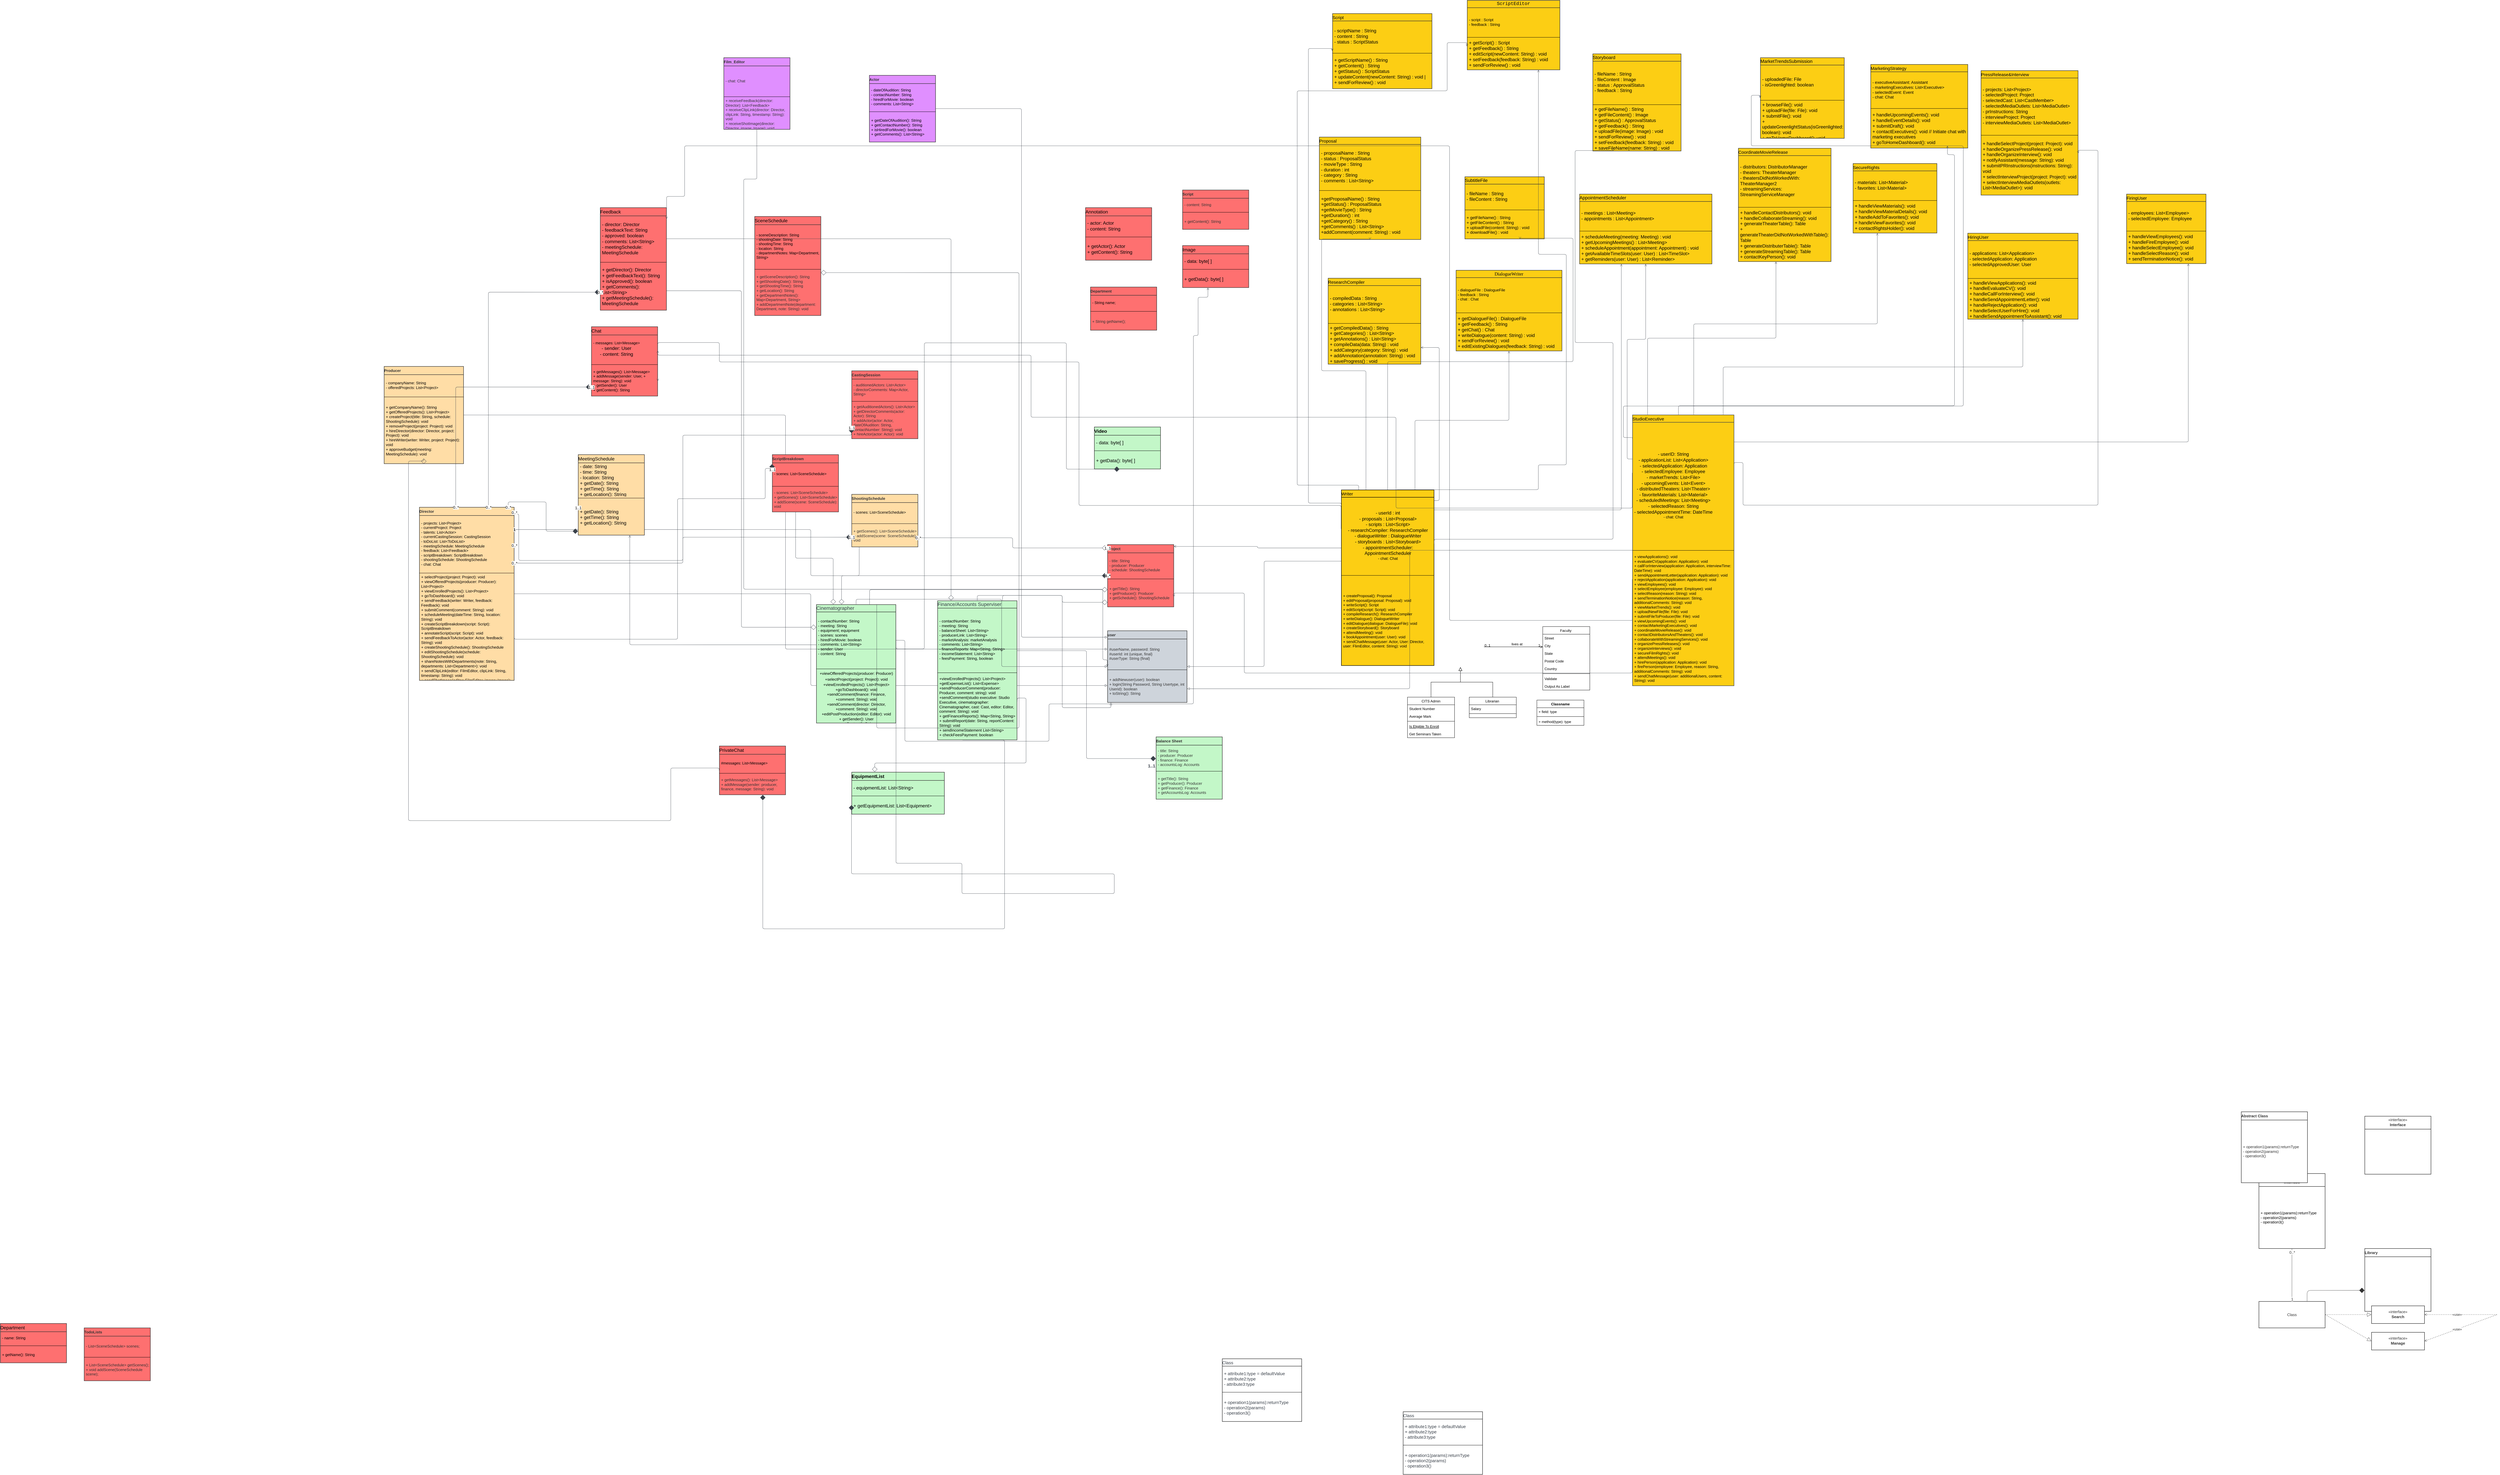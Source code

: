 <mxfile version="21.6.8" type="github">
  <diagram id="C5RBs43oDa-KdzZeNtuy" name="Page-1">
    <mxGraphModel dx="7062" dy="3406" grid="1" gridSize="10" guides="1" tooltips="1" connect="1" arrows="1" fold="1" page="1" pageScale="1" pageWidth="827" pageHeight="1169" math="0" shadow="0">
      <root>
        <mxCell id="WIyWlLk6GJQsqaUBKTNV-0" />
        <mxCell id="WIyWlLk6GJQsqaUBKTNV-1" parent="WIyWlLk6GJQsqaUBKTNV-0" />
        <mxCell id="zkfFHV4jXpPFQw0GAbJ--6" value="CITS Admin" style="swimlane;fontStyle=0;align=center;verticalAlign=top;childLayout=stackLayout;horizontal=1;startSize=26;horizontalStack=0;resizeParent=1;resizeLast=0;collapsible=1;marginBottom=0;rounded=0;shadow=0;strokeWidth=1;" parent="WIyWlLk6GJQsqaUBKTNV-1" vertex="1">
          <mxGeometry x="120" y="360" width="160" height="138" as="geometry">
            <mxRectangle x="130" y="380" width="160" height="26" as="alternateBounds" />
          </mxGeometry>
        </mxCell>
        <mxCell id="zkfFHV4jXpPFQw0GAbJ--7" value="Student Number" style="text;align=left;verticalAlign=top;spacingLeft=4;spacingRight=4;overflow=hidden;rotatable=0;points=[[0,0.5],[1,0.5]];portConstraint=eastwest;" parent="zkfFHV4jXpPFQw0GAbJ--6" vertex="1">
          <mxGeometry y="26" width="160" height="26" as="geometry" />
        </mxCell>
        <mxCell id="zkfFHV4jXpPFQw0GAbJ--8" value="Average Mark" style="text;align=left;verticalAlign=top;spacingLeft=4;spacingRight=4;overflow=hidden;rotatable=0;points=[[0,0.5],[1,0.5]];portConstraint=eastwest;rounded=0;shadow=0;html=0;" parent="zkfFHV4jXpPFQw0GAbJ--6" vertex="1">
          <mxGeometry y="52" width="160" height="26" as="geometry" />
        </mxCell>
        <mxCell id="zkfFHV4jXpPFQw0GAbJ--9" value="" style="line;html=1;strokeWidth=1;align=left;verticalAlign=middle;spacingTop=-1;spacingLeft=3;spacingRight=3;rotatable=0;labelPosition=right;points=[];portConstraint=eastwest;" parent="zkfFHV4jXpPFQw0GAbJ--6" vertex="1">
          <mxGeometry y="78" width="160" height="8" as="geometry" />
        </mxCell>
        <mxCell id="zkfFHV4jXpPFQw0GAbJ--10" value="Is Eligible To Enroll" style="text;align=left;verticalAlign=top;spacingLeft=4;spacingRight=4;overflow=hidden;rotatable=0;points=[[0,0.5],[1,0.5]];portConstraint=eastwest;fontStyle=4" parent="zkfFHV4jXpPFQw0GAbJ--6" vertex="1">
          <mxGeometry y="86" width="160" height="26" as="geometry" />
        </mxCell>
        <mxCell id="zkfFHV4jXpPFQw0GAbJ--11" value="Get Seminars Taken" style="text;align=left;verticalAlign=top;spacingLeft=4;spacingRight=4;overflow=hidden;rotatable=0;points=[[0,0.5],[1,0.5]];portConstraint=eastwest;" parent="zkfFHV4jXpPFQw0GAbJ--6" vertex="1">
          <mxGeometry y="112" width="160" height="26" as="geometry" />
        </mxCell>
        <mxCell id="zkfFHV4jXpPFQw0GAbJ--12" value="" style="endArrow=block;endSize=10;endFill=0;shadow=0;strokeWidth=1;rounded=0;edgeStyle=elbowEdgeStyle;elbow=vertical;" parent="WIyWlLk6GJQsqaUBKTNV-1" source="zkfFHV4jXpPFQw0GAbJ--6" edge="1">
          <mxGeometry width="160" relative="1" as="geometry">
            <mxPoint x="200" y="203" as="sourcePoint" />
            <mxPoint x="300" y="258" as="targetPoint" />
          </mxGeometry>
        </mxCell>
        <mxCell id="zkfFHV4jXpPFQw0GAbJ--13" value="Librarian " style="swimlane;fontStyle=0;align=center;verticalAlign=top;childLayout=stackLayout;horizontal=1;startSize=26;horizontalStack=0;resizeParent=1;resizeLast=0;collapsible=1;marginBottom=0;rounded=0;shadow=0;strokeWidth=1;" parent="WIyWlLk6GJQsqaUBKTNV-1" vertex="1">
          <mxGeometry x="330" y="360" width="160" height="70" as="geometry">
            <mxRectangle x="340" y="380" width="170" height="26" as="alternateBounds" />
          </mxGeometry>
        </mxCell>
        <mxCell id="zkfFHV4jXpPFQw0GAbJ--14" value="Salary" style="text;align=left;verticalAlign=top;spacingLeft=4;spacingRight=4;overflow=hidden;rotatable=0;points=[[0,0.5],[1,0.5]];portConstraint=eastwest;" parent="zkfFHV4jXpPFQw0GAbJ--13" vertex="1">
          <mxGeometry y="26" width="160" height="26" as="geometry" />
        </mxCell>
        <mxCell id="zkfFHV4jXpPFQw0GAbJ--15" value="" style="line;html=1;strokeWidth=1;align=left;verticalAlign=middle;spacingTop=-1;spacingLeft=3;spacingRight=3;rotatable=0;labelPosition=right;points=[];portConstraint=eastwest;" parent="zkfFHV4jXpPFQw0GAbJ--13" vertex="1">
          <mxGeometry y="52" width="160" height="8" as="geometry" />
        </mxCell>
        <mxCell id="zkfFHV4jXpPFQw0GAbJ--16" value="" style="endArrow=block;endSize=10;endFill=0;shadow=0;strokeWidth=1;rounded=0;edgeStyle=elbowEdgeStyle;elbow=vertical;" parent="WIyWlLk6GJQsqaUBKTNV-1" source="zkfFHV4jXpPFQw0GAbJ--13" edge="1">
          <mxGeometry width="160" relative="1" as="geometry">
            <mxPoint x="210" y="373" as="sourcePoint" />
            <mxPoint x="300" y="258" as="targetPoint" />
          </mxGeometry>
        </mxCell>
        <mxCell id="zkfFHV4jXpPFQw0GAbJ--17" value="Faculty " style="swimlane;fontStyle=0;align=center;verticalAlign=top;childLayout=stackLayout;horizontal=1;startSize=26;horizontalStack=0;resizeParent=1;resizeLast=0;collapsible=1;marginBottom=0;rounded=0;shadow=0;strokeWidth=1;" parent="WIyWlLk6GJQsqaUBKTNV-1" vertex="1">
          <mxGeometry x="580" y="120" width="160" height="216" as="geometry">
            <mxRectangle x="550" y="140" width="160" height="26" as="alternateBounds" />
          </mxGeometry>
        </mxCell>
        <mxCell id="zkfFHV4jXpPFQw0GAbJ--18" value="Street" style="text;align=left;verticalAlign=top;spacingLeft=4;spacingRight=4;overflow=hidden;rotatable=0;points=[[0,0.5],[1,0.5]];portConstraint=eastwest;" parent="zkfFHV4jXpPFQw0GAbJ--17" vertex="1">
          <mxGeometry y="26" width="160" height="26" as="geometry" />
        </mxCell>
        <mxCell id="zkfFHV4jXpPFQw0GAbJ--19" value="City" style="text;align=left;verticalAlign=top;spacingLeft=4;spacingRight=4;overflow=hidden;rotatable=0;points=[[0,0.5],[1,0.5]];portConstraint=eastwest;rounded=0;shadow=0;html=0;" parent="zkfFHV4jXpPFQw0GAbJ--17" vertex="1">
          <mxGeometry y="52" width="160" height="26" as="geometry" />
        </mxCell>
        <mxCell id="zkfFHV4jXpPFQw0GAbJ--20" value="State" style="text;align=left;verticalAlign=top;spacingLeft=4;spacingRight=4;overflow=hidden;rotatable=0;points=[[0,0.5],[1,0.5]];portConstraint=eastwest;rounded=0;shadow=0;html=0;" parent="zkfFHV4jXpPFQw0GAbJ--17" vertex="1">
          <mxGeometry y="78" width="160" height="26" as="geometry" />
        </mxCell>
        <mxCell id="zkfFHV4jXpPFQw0GAbJ--21" value="Postal Code" style="text;align=left;verticalAlign=top;spacingLeft=4;spacingRight=4;overflow=hidden;rotatable=0;points=[[0,0.5],[1,0.5]];portConstraint=eastwest;rounded=0;shadow=0;html=0;" parent="zkfFHV4jXpPFQw0GAbJ--17" vertex="1">
          <mxGeometry y="104" width="160" height="26" as="geometry" />
        </mxCell>
        <mxCell id="zkfFHV4jXpPFQw0GAbJ--22" value="Country" style="text;align=left;verticalAlign=top;spacingLeft=4;spacingRight=4;overflow=hidden;rotatable=0;points=[[0,0.5],[1,0.5]];portConstraint=eastwest;rounded=0;shadow=0;html=0;" parent="zkfFHV4jXpPFQw0GAbJ--17" vertex="1">
          <mxGeometry y="130" width="160" height="26" as="geometry" />
        </mxCell>
        <mxCell id="zkfFHV4jXpPFQw0GAbJ--23" value="" style="line;html=1;strokeWidth=1;align=left;verticalAlign=middle;spacingTop=-1;spacingLeft=3;spacingRight=3;rotatable=0;labelPosition=right;points=[];portConstraint=eastwest;" parent="zkfFHV4jXpPFQw0GAbJ--17" vertex="1">
          <mxGeometry y="156" width="160" height="8" as="geometry" />
        </mxCell>
        <mxCell id="zkfFHV4jXpPFQw0GAbJ--24" value="Validate" style="text;align=left;verticalAlign=top;spacingLeft=4;spacingRight=4;overflow=hidden;rotatable=0;points=[[0,0.5],[1,0.5]];portConstraint=eastwest;" parent="zkfFHV4jXpPFQw0GAbJ--17" vertex="1">
          <mxGeometry y="164" width="160" height="26" as="geometry" />
        </mxCell>
        <mxCell id="zkfFHV4jXpPFQw0GAbJ--25" value="Output As Label" style="text;align=left;verticalAlign=top;spacingLeft=4;spacingRight=4;overflow=hidden;rotatable=0;points=[[0,0.5],[1,0.5]];portConstraint=eastwest;" parent="zkfFHV4jXpPFQw0GAbJ--17" vertex="1">
          <mxGeometry y="190" width="160" height="26" as="geometry" />
        </mxCell>
        <mxCell id="zkfFHV4jXpPFQw0GAbJ--26" value="" style="endArrow=open;shadow=0;strokeWidth=1;rounded=0;endFill=1;edgeStyle=elbowEdgeStyle;elbow=vertical;" parent="WIyWlLk6GJQsqaUBKTNV-1" target="zkfFHV4jXpPFQw0GAbJ--17" edge="1">
          <mxGeometry x="0.5" y="41" relative="1" as="geometry">
            <mxPoint x="380" y="189" as="sourcePoint" />
            <mxPoint x="540" y="192" as="targetPoint" />
            <mxPoint x="-40" y="32" as="offset" />
          </mxGeometry>
        </mxCell>
        <mxCell id="zkfFHV4jXpPFQw0GAbJ--27" value="0..1" style="resizable=0;align=left;verticalAlign=bottom;labelBackgroundColor=none;fontSize=12;" parent="zkfFHV4jXpPFQw0GAbJ--26" connectable="0" vertex="1">
          <mxGeometry x="-1" relative="1" as="geometry">
            <mxPoint y="4" as="offset" />
          </mxGeometry>
        </mxCell>
        <mxCell id="zkfFHV4jXpPFQw0GAbJ--28" value="1" style="resizable=0;align=right;verticalAlign=bottom;labelBackgroundColor=none;fontSize=12;" parent="zkfFHV4jXpPFQw0GAbJ--26" connectable="0" vertex="1">
          <mxGeometry x="1" relative="1" as="geometry">
            <mxPoint x="-7" y="4" as="offset" />
          </mxGeometry>
        </mxCell>
        <mxCell id="zkfFHV4jXpPFQw0GAbJ--29" value="lives at" style="text;html=1;resizable=0;points=[];;align=center;verticalAlign=middle;labelBackgroundColor=none;rounded=0;shadow=0;strokeWidth=1;fontSize=12;" parent="zkfFHV4jXpPFQw0GAbJ--26" vertex="1" connectable="0">
          <mxGeometry x="0.5" y="49" relative="1" as="geometry">
            <mxPoint x="-38" y="40" as="offset" />
          </mxGeometry>
        </mxCell>
        <mxCell id="_l_-vrNaNE8x8pK_zQq1-0" value="Classname" style="swimlane;fontStyle=1;align=center;verticalAlign=top;childLayout=stackLayout;horizontal=1;startSize=26;horizontalStack=0;resizeParent=1;resizeParentMax=0;resizeLast=0;collapsible=1;marginBottom=0;whiteSpace=wrap;html=1;" parent="WIyWlLk6GJQsqaUBKTNV-1" vertex="1">
          <mxGeometry x="560" y="370" width="160" height="86" as="geometry" />
        </mxCell>
        <mxCell id="_l_-vrNaNE8x8pK_zQq1-1" value="+ field: type" style="text;strokeColor=none;fillColor=none;align=left;verticalAlign=top;spacingLeft=4;spacingRight=4;overflow=hidden;rotatable=0;points=[[0,0.5],[1,0.5]];portConstraint=eastwest;whiteSpace=wrap;html=1;" parent="_l_-vrNaNE8x8pK_zQq1-0" vertex="1">
          <mxGeometry y="26" width="160" height="26" as="geometry" />
        </mxCell>
        <mxCell id="_l_-vrNaNE8x8pK_zQq1-2" value="" style="line;strokeWidth=1;fillColor=none;align=left;verticalAlign=middle;spacingTop=-1;spacingLeft=3;spacingRight=3;rotatable=0;labelPosition=right;points=[];portConstraint=eastwest;strokeColor=inherit;" parent="_l_-vrNaNE8x8pK_zQq1-0" vertex="1">
          <mxGeometry y="52" width="160" height="8" as="geometry" />
        </mxCell>
        <mxCell id="_l_-vrNaNE8x8pK_zQq1-3" value="+ method(type): type" style="text;strokeColor=none;fillColor=none;align=left;verticalAlign=top;spacingLeft=4;spacingRight=4;overflow=hidden;rotatable=0;points=[[0,0.5],[1,0.5]];portConstraint=eastwest;whiteSpace=wrap;html=1;" parent="_l_-vrNaNE8x8pK_zQq1-0" vertex="1">
          <mxGeometry y="60" width="160" height="26" as="geometry" />
        </mxCell>
        <mxCell id="6JVh6LscVcPjzYHV0g2U-11" value="&lt;div style=&quot;display: flex; justify-content: center; text-align: center; align-items: baseline; font-size: 0; line-height: 1.25;margin-top: -2px;&quot;&gt;&lt;span&gt;&lt;span style=&quot;font-size:13px;color:#333333;&quot;&gt;«interface»&#xa;&lt;/span&gt;&lt;span style=&quot;font-size:13px;color:#333333;font-weight: bold;&quot;&gt;Interface&lt;/span&gt;&lt;/span&gt;&lt;/div&gt;" style="swimlane;childLayout=stackLayout;horizontal=1;horizontalStack=0;resizeParent=1;resizeParentMax=0;resizeLast=0;collapsible=0;fontStyle=0;marginBottom=0;swimlaneFillColor=#ffffff;startSize=44;whiteSpace=wrap;overflow=block;blockSpacing=1;html=1;fontSize=13;align=left;spacing=0;strokeColor=#333333;strokeOpacity=100;strokeWidth=1.5;" parent="WIyWlLk6GJQsqaUBKTNV-1" vertex="1">
          <mxGeometry x="3375" y="1785" width="225" height="197.25" as="geometry" />
        </mxCell>
        <mxCell id="6JVh6LscVcPjzYHV0g2U-12" value="" style="part=1;resizeHeight=0;strokeColor=none;fillColor=none;align=left;verticalAlign=middle;spacingLeft=4;spacingRight=4;rotatable=0;points=[[0,0.5],[1,0.5]];portConstraint=eastwest;swimlaneFillColor=#ffffff;strokeOpacity=100;whiteSpace=wrap;overflow=block;blockSpacing=1;html=1;fontSize=13;" parent="6JVh6LscVcPjzYHV0g2U-11" vertex="1">
          <mxGeometry y="44" width="225" height="153.25" as="geometry" />
        </mxCell>
        <mxCell id="6JVh6LscVcPjzYHV0g2U-13" value="Film_Editor" style="html=1;overflow=block;blockSpacing=1;swimlane;childLayout=stackLayout;horizontal=1;horizontalStack=0;resizeParent=1;resizeParentMax=0;resizeLast=0;collapsible=0;marginBottom=0;swimlaneFillColor=#e08fff;startSize=28;whiteSpace=wrap;fontSize=13;fontColor=#333333;fontStyle=1;align=left;spacing=0;strokeColor=#333333;strokeOpacity=100;fillOpacity=100;fillColor=#e08fff;strokeWidth=1.5;" parent="WIyWlLk6GJQsqaUBKTNV-1" vertex="1">
          <mxGeometry x="-2205" y="-1815" width="225" height="243.75" as="geometry" />
        </mxCell>
        <mxCell id="6JVh6LscVcPjzYHV0g2U-14" value="- chat: Chat" style="part=1;html=1;resizeHeight=0;strokeColor=none;fillColor=none;align=left;verticalAlign=middle;spacingLeft=4;spacingRight=4;overflow=hidden;rotatable=0;points=[[0,0.5],[1,0.5]];portConstraint=eastwest;swimlaneFillColor=#e08fff;strokeOpacity=100;fillOpacity=100;whiteSpace=wrap;fontSize=13;fontColor=#333333;" parent="6JVh6LscVcPjzYHV0g2U-13" vertex="1">
          <mxGeometry y="28" width="225" height="101" as="geometry" />
        </mxCell>
        <mxCell id="6JVh6LscVcPjzYHV0g2U-15" value="" style="line;strokeWidth=1;fillColor=none;align=left;verticalAlign=middle;spacingTop=-1;spacingLeft=3;spacingRight=3;rotatable=0;labelPosition=right;points=[];portConstraint=eastwest;" parent="6JVh6LscVcPjzYHV0g2U-13" vertex="1">
          <mxGeometry y="129" width="225" height="8" as="geometry" />
        </mxCell>
        <mxCell id="6JVh6LscVcPjzYHV0g2U-16" value="+ receiveFeedback(director: Director): List&amp;lt;Feedback&amp;gt;&#xa;+ receiveClipLink(director: Director, clipLink: String, timestamp: String): void&#xa;+ receiveShotImage(director: Director, image: Image): void&#xa;" style="part=1;html=1;resizeHeight=0;strokeColor=none;fillColor=none;align=left;verticalAlign=middle;spacingLeft=4;spacingRight=4;overflow=hidden;rotatable=0;points=[[0,0.5],[1,0.5]];portConstraint=eastwest;swimlaneFillColor=#e08fff;strokeOpacity=100;fillOpacity=100;whiteSpace=wrap;fontSize=13;fontColor=#333333;" parent="6JVh6LscVcPjzYHV0g2U-13" vertex="1">
          <mxGeometry y="137" width="225" height="106.75" as="geometry" />
        </mxCell>
        <mxCell id="6JVh6LscVcPjzYHV0g2U-17" value="Class" style="html=1;overflow=block;blockSpacing=1;align=center;whiteSpace=wrap;fontSize=13;fontColor=#333333;spacing=0;strokeColor=#333333;strokeOpacity=100;fillOpacity=100;fillColor=#ffffff;strokeWidth=1.5;" parent="WIyWlLk6GJQsqaUBKTNV-1" vertex="1">
          <mxGeometry x="3015" y="2415" width="225" height="90" as="geometry" />
        </mxCell>
        <mxCell id="6JVh6LscVcPjzYHV0g2U-18" value="&lt;div style=&quot;display: flex; justify-content: center; text-align: center; align-items: baseline; font-size: 0; line-height: 1.25;margin-top: -2px;&quot;&gt;&lt;span&gt;&lt;span style=&quot;font-size:13px;color:#333333;&quot;&gt;«entity»&#xa;&lt;/span&gt;&lt;span style=&quot;font-size:13px;color:#333333;font-weight: bold;&quot;&gt;Interface&lt;/span&gt;&lt;/span&gt;&lt;/div&gt;" style="swimlane;childLayout=stackLayout;horizontal=1;horizontalStack=0;resizeParent=1;resizeParentMax=0;resizeLast=0;collapsible=0;fontStyle=0;marginBottom=0;swimlaneFillColor=#ffffff;startSize=44;whiteSpace=wrap;overflow=block;blockSpacing=1;html=1;fontSize=13;align=left;spacing=0;strokeColor=#333333;strokeOpacity=100;strokeWidth=1.5;" parent="WIyWlLk6GJQsqaUBKTNV-1" vertex="1">
          <mxGeometry x="3015" y="1980" width="225" height="255" as="geometry" />
        </mxCell>
        <mxCell id="6JVh6LscVcPjzYHV0g2U-19" value="+ operation1(params):returnType&#xa;- operation2(params)&#xa;- operation3()" style="part=1;resizeHeight=0;strokeColor=none;fillColor=none;align=left;verticalAlign=middle;spacingLeft=4;spacingRight=4;rotatable=0;points=[[0,0.5],[1,0.5]];portConstraint=eastwest;swimlaneFillColor=#ffffff;strokeOpacity=100;whiteSpace=wrap;overflow=block;blockSpacing=1;html=1;fontSize=13;" parent="6JVh6LscVcPjzYHV0g2U-18" vertex="1">
          <mxGeometry y="44" width="225" height="211" as="geometry" />
        </mxCell>
        <mxCell id="6JVh6LscVcPjzYHV0g2U-20" value="Abstract Class" style="html=1;overflow=block;blockSpacing=1;swimlane;childLayout=stackLayout;horizontal=1;horizontalStack=0;resizeParent=1;resizeParentMax=0;resizeLast=0;collapsible=0;marginBottom=0;swimlaneFillColor=#ffffff;startSize=28;whiteSpace=wrap;fontSize=13;fontColor=#333333;fontStyle=1;align=left;spacing=0;strokeColor=#333333;strokeOpacity=100;strokeWidth=1.5;" parent="WIyWlLk6GJQsqaUBKTNV-1" vertex="1">
          <mxGeometry x="2955" y="1770" width="225" height="241.273" as="geometry" />
        </mxCell>
        <mxCell id="6JVh6LscVcPjzYHV0g2U-21" value="+ operation1(params):returnType&#xa;- operation2(params)&#xa;- operation3()" style="part=1;html=1;resizeHeight=0;strokeColor=none;fillColor=none;align=left;verticalAlign=middle;spacingLeft=4;spacingRight=4;overflow=hidden;rotatable=0;points=[[0,0.5],[1,0.5]];portConstraint=eastwest;swimlaneFillColor=#ffffff;strokeOpacity=100;whiteSpace=wrap;fontSize=13;fontColor=#333333;" parent="6JVh6LscVcPjzYHV0g2U-20" vertex="1">
          <mxGeometry y="28" width="225" height="213.273" as="geometry" />
        </mxCell>
        <mxCell id="6JVh6LscVcPjzYHV0g2U-22" value="" style="html=1;jettySize=18;whiteSpace=wrap;fontSize=13;strokeColor=#333333;strokeOpacity=100;strokeWidth=0.8;rounded=1;arcSize=24;edgeStyle=orthogonalEdgeStyle;startArrow=none;endArrow=none;exitX=0.5;exitY=1.004;exitPerimeter=0;entryX=0.5;entryY=-0.008;entryPerimeter=0;lucidId=Fjld5tp2-dwI;" parent="WIyWlLk6GJQsqaUBKTNV-1" source="6JVh6LscVcPjzYHV0g2U-18" target="6JVh6LscVcPjzYHV0g2U-17" edge="1">
          <mxGeometry width="100" height="100" relative="1" as="geometry">
            <Array as="points" />
          </mxGeometry>
        </mxCell>
        <mxCell id="6JVh6LscVcPjzYHV0g2U-23" value="0..*" style="text;html=1;resizable=0;labelBackgroundColor=default;align=center;verticalAlign=middle;fontColor=#333333;fontSize=13;" parent="6JVh6LscVcPjzYHV0g2U-22" vertex="1">
          <mxGeometry x="-0.868" relative="1" as="geometry">
            <mxPoint as="offset" />
          </mxGeometry>
        </mxCell>
        <mxCell id="6JVh6LscVcPjzYHV0g2U-24" value="1" style="text;html=1;resizable=0;labelBackgroundColor=default;align=center;verticalAlign=middle;fontColor=#333333;fontSize=13;" parent="6JVh6LscVcPjzYHV0g2U-22" vertex="1">
          <mxGeometry x="0.913" relative="1" as="geometry">
            <mxPoint as="offset" />
          </mxGeometry>
        </mxCell>
        <mxCell id="6JVh6LscVcPjzYHV0g2U-25" value="Library" style="html=1;overflow=block;blockSpacing=1;swimlane;childLayout=stackLayout;horizontal=1;horizontalStack=0;resizeParent=1;resizeParentMax=0;resizeLast=0;collapsible=0;marginBottom=0;swimlaneFillColor=#ffffff;startSize=28;whiteSpace=wrap;fontSize=13;fontColor=#333333;fontStyle=1;align=left;spacing=0;strokeColor=#333333;strokeOpacity=100;strokeWidth=1.5;" parent="WIyWlLk6GJQsqaUBKTNV-1" vertex="1">
          <mxGeometry x="3375" y="2235" width="225" height="213.75" as="geometry" />
        </mxCell>
        <mxCell id="6JVh6LscVcPjzYHV0g2U-26" value="" style="part=1;html=1;resizeHeight=0;strokeColor=none;fillColor=none;align=left;verticalAlign=middle;spacingLeft=4;spacingRight=4;overflow=hidden;rotatable=0;points=[[0,0.5],[1,0.5]];portConstraint=eastwest;swimlaneFillColor=#ffffff;strokeOpacity=100;whiteSpace=wrap;fontSize=13;" parent="6JVh6LscVcPjzYHV0g2U-25" vertex="1">
          <mxGeometry y="28" width="225" height="185.75" as="geometry" />
        </mxCell>
        <mxCell id="6JVh6LscVcPjzYHV0g2U-27" value="" style="html=1;jettySize=18;whiteSpace=wrap;fontSize=13;strokeColor=#333333;strokeOpacity=100;strokeWidth=0.8;rounded=1;arcSize=24;edgeStyle=orthogonalEdgeStyle;startArrow=none;endArrow=diamond;endFill=1;endSize=16;exitX=0.729;exitY=-0.008;exitPerimeter=0;entryX=-0.003;entryY=0.667;entryPerimeter=0;lucidId=FjldJNPXXnC3;" parent="WIyWlLk6GJQsqaUBKTNV-1" source="6JVh6LscVcPjzYHV0g2U-17" target="6JVh6LscVcPjzYHV0g2U-25" edge="1">
          <mxGeometry width="100" height="100" relative="1" as="geometry">
            <Array as="points" />
          </mxGeometry>
        </mxCell>
        <mxCell id="6JVh6LscVcPjzYHV0g2U-28" value="" style="html=1;jettySize=18;whiteSpace=wrap;fontSize=13;strokeColor=#333333;strokeOpacity=100;dashed=1;fixDash=1;strokeWidth=0.8;rounded=0;startArrow=none;endArrow=block;endFill=0;endSize=12;exitX=1.003;exitY=0.5;exitPerimeter=0;entryX=-0.004;entryY=0.5;entryPerimeter=0;lucidId=Fjld_YOsfDhp;" parent="WIyWlLk6GJQsqaUBKTNV-1" source="6JVh6LscVcPjzYHV0g2U-17" target="6JVh6LscVcPjzYHV0g2U-31" edge="1">
          <mxGeometry width="100" height="100" relative="1" as="geometry">
            <Array as="points" />
          </mxGeometry>
        </mxCell>
        <mxCell id="6JVh6LscVcPjzYHV0g2U-29" value="&lt;div style=&quot;display: flex; justify-content: center; text-align: center; align-items: baseline; font-size: 0; line-height: 1.25;margin-top: -2px;&quot;&gt;&lt;span&gt;&lt;span style=&quot;font-size:13px;color:#333333;&quot;&gt;«interface»&lt;/span&gt;&lt;span style=&quot;font-size:13px;color:#333333;font-weight: bold;&quot;&gt;&#xa;Search&lt;/span&gt;&lt;/span&gt;&lt;/div&gt;" style="align=center;whiteSpace=wrap;overflow=block;blockSpacing=1;html=1;fontSize=13;spacing=0;strokeColor=#333333;strokeOpacity=100;fillOpacity=100;fillColor=#ffffff;strokeWidth=1.5;" parent="WIyWlLk6GJQsqaUBKTNV-1" vertex="1">
          <mxGeometry x="3398" y="2430" width="180" height="60" as="geometry" />
        </mxCell>
        <mxCell id="6JVh6LscVcPjzYHV0g2U-30" value="" style="html=1;jettySize=18;whiteSpace=wrap;fontSize=13;strokeColor=#333333;strokeOpacity=100;dashed=1;fixDash=1;strokeWidth=0.8;rounded=0;startArrow=none;endArrow=block;endFill=0;endSize=12;exitX=1.003;exitY=0.5;exitPerimeter=0;entryX=-0.004;entryY=0.5;entryPerimeter=0;lucidId=FjldhXOlcr1L;" parent="WIyWlLk6GJQsqaUBKTNV-1" source="6JVh6LscVcPjzYHV0g2U-17" target="6JVh6LscVcPjzYHV0g2U-29" edge="1">
          <mxGeometry width="100" height="100" relative="1" as="geometry">
            <Array as="points" />
          </mxGeometry>
        </mxCell>
        <mxCell id="6JVh6LscVcPjzYHV0g2U-31" value="&lt;div style=&quot;display: flex; justify-content: center; text-align: center; align-items: baseline; font-size: 0; line-height: 1.25;margin-top: -2px;&quot;&gt;&lt;span&gt;&lt;span style=&quot;font-size:13px;color:#333333;&quot;&gt;«interface»&lt;/span&gt;&lt;span style=&quot;font-size:13px;color:#333333;font-weight: bold;&quot;&gt;&#xa;Manage&lt;/span&gt;&lt;/span&gt;&lt;/div&gt;" style="align=center;whiteSpace=wrap;overflow=block;blockSpacing=1;html=1;fontSize=13;spacing=0;strokeColor=#333333;strokeOpacity=100;fillOpacity=100;fillColor=#ffffff;strokeWidth=1.5;" parent="WIyWlLk6GJQsqaUBKTNV-1" vertex="1">
          <mxGeometry x="3398" y="2520" width="180" height="60" as="geometry" />
        </mxCell>
        <mxCell id="6JVh6LscVcPjzYHV0g2U-32" value="" style="html=1;jettySize=18;whiteSpace=wrap;fontSize=13;strokeColor=#333333;strokeOpacity=100;dashed=1;fixDash=1;strokeWidth=0.8;rounded=0;startArrow=open;endArrow=none;exitX=1.004;exitY=0.5;exitPerimeter=0;lucidId=Fjldj_6rQL-p;" parent="WIyWlLk6GJQsqaUBKTNV-1" source="6JVh6LscVcPjzYHV0g2U-29" edge="1">
          <mxGeometry width="100" height="100" relative="1" as="geometry">
            <Array as="points" />
            <mxPoint x="3825" y="2460" as="targetPoint" />
          </mxGeometry>
        </mxCell>
        <mxCell id="6JVh6LscVcPjzYHV0g2U-33" value="«use»" style="text;html=1;resizable=0;labelBackgroundColor=default;align=center;verticalAlign=middle;fontColor=#333333;fontSize=11.7;" parent="6JVh6LscVcPjzYHV0g2U-32" vertex="1">
          <mxGeometry x="-0.105" relative="1" as="geometry" />
        </mxCell>
        <mxCell id="6JVh6LscVcPjzYHV0g2U-34" value="" style="html=1;jettySize=18;whiteSpace=wrap;fontSize=13;strokeColor=#333333;strokeOpacity=100;dashed=1;fixDash=1;strokeWidth=0.8;rounded=0;startArrow=open;endArrow=none;exitX=1.004;exitY=0.5;exitPerimeter=0;lucidId=FjldAbAWGaBC;" parent="WIyWlLk6GJQsqaUBKTNV-1" source="6JVh6LscVcPjzYHV0g2U-31" edge="1">
          <mxGeometry width="100" height="100" relative="1" as="geometry">
            <Array as="points" />
            <mxPoint x="3825" y="2460" as="targetPoint" />
          </mxGeometry>
        </mxCell>
        <mxCell id="6JVh6LscVcPjzYHV0g2U-35" value="«use»" style="text;html=1;resizable=0;labelBackgroundColor=default;align=center;verticalAlign=middle;fontColor=#333333;fontSize=11.7;" parent="6JVh6LscVcPjzYHV0g2U-34" vertex="1">
          <mxGeometry x="-0.103" relative="1" as="geometry" />
        </mxCell>
        <mxCell id="6JVh6LscVcPjzYHV0g2U-36" value="user" style="html=1;overflow=block;blockSpacing=1;swimlane;childLayout=stackLayout;horizontal=1;horizontalStack=0;resizeParent=1;resizeParentMax=0;resizeLast=0;collapsible=0;marginBottom=0;swimlaneFillColor=#ced4db;startSize=28;whiteSpace=wrap;fontSize=13;fontColor=#333333;fontStyle=3;align=left;spacing=0;strokeColor=#333333;strokeOpacity=100;fillOpacity=100;fillColor=#ced4db;strokeWidth=1.5;" parent="WIyWlLk6GJQsqaUBKTNV-1" vertex="1">
          <mxGeometry x="-900" y="134" width="270" height="243.75" as="geometry" />
        </mxCell>
        <mxCell id="6JVh6LscVcPjzYHV0g2U-37" value="#userName, password: String&#xa;#userId: int {unique, final}&#xa;#userType: String {final}" style="part=1;html=1;resizeHeight=0;strokeColor=none;fillColor=none;align=left;verticalAlign=middle;spacingLeft=4;spacingRight=4;overflow=hidden;rotatable=0;points=[[0,0.5],[1,0.5]];portConstraint=eastwest;swimlaneFillColor=#ced4db;strokeOpacity=100;fillOpacity=100;whiteSpace=wrap;fontSize=13;fontColor=#333333;" parent="6JVh6LscVcPjzYHV0g2U-36" vertex="1">
          <mxGeometry y="28" width="270" height="101" as="geometry" />
        </mxCell>
        <mxCell id="6JVh6LscVcPjzYHV0g2U-38" value="" style="line;strokeWidth=1;fillColor=none;align=left;verticalAlign=middle;spacingTop=-1;spacingLeft=3;spacingRight=3;rotatable=0;labelPosition=right;points=[];portConstraint=eastwest;" parent="6JVh6LscVcPjzYHV0g2U-36" vertex="1">
          <mxGeometry y="129" width="270" height="8" as="geometry" />
        </mxCell>
        <mxCell id="6JVh6LscVcPjzYHV0g2U-39" value="+ addNewuser(user): boolean&#xa;+ login(String Password, String Usertype, int Userid): boolean&#xa;+ toString(): String" style="part=1;html=1;resizeHeight=0;strokeColor=none;fillColor=none;align=left;verticalAlign=middle;spacingLeft=4;spacingRight=4;overflow=hidden;rotatable=0;points=[[0,0.5],[1,0.5]];portConstraint=eastwest;swimlaneFillColor=#ced4db;strokeOpacity=100;fillOpacity=100;whiteSpace=wrap;fontSize=13;fontColor=#333333;" parent="6JVh6LscVcPjzYHV0g2U-36" vertex="1">
          <mxGeometry y="137" width="270" height="106.75" as="geometry" />
        </mxCell>
        <mxCell id="6JVh6LscVcPjzYHV0g2U-40" value="Director" style="html=1;overflow=block;blockSpacing=1;swimlane;childLayout=stackLayout;horizontal=1;horizontalStack=0;resizeParent=1;resizeParentMax=0;resizeLast=0;collapsible=0;marginBottom=0;swimlaneFillColor=#ffdda6;startSize=28;whiteSpace=wrap;fontSize=13;fontColor=#333333;fontStyle=1;align=left;spacing=0;strokeColor=#333333;strokeOpacity=100;fillOpacity=100;fillColor=#ffdda6;strokeWidth=1.5;" parent="WIyWlLk6GJQsqaUBKTNV-1" vertex="1">
          <mxGeometry x="-3240" y="-286" width="322" height="588.75" as="geometry" />
        </mxCell>
        <mxCell id="6JVh6LscVcPjzYHV0g2U-41" value="- projects: List&amp;lt;Project&amp;gt;&#xa;- currentProject: Project&#xa;- talents: List&amp;lt;Actor&amp;gt;&#xa;- currentCastingSession: CastingSession&#xa;- toDoList: List&amp;lt;ToDoList&amp;gt;&#xa;- meetingSchedule: MeetingSchedule&#xa;- feedback: List&amp;lt;Feedback&amp;gt;&#xa;- scriptBreakdown: ScriptBreakdown&#xa;- shootingSchedule: ShootingSchedule&#xa;- chat: Chat" style="part=1;html=1;resizeHeight=0;strokeColor=none;fillColor=none;align=left;verticalAlign=middle;spacingLeft=4;spacingRight=4;overflow=hidden;rotatable=0;points=[[0,0.5],[1,0.5]];portConstraint=eastwest;swimlaneFillColor=#ffdda6;strokeOpacity=100;fillOpacity=100;whiteSpace=wrap;fontSize=13;fontColor=default;" parent="6JVh6LscVcPjzYHV0g2U-40" vertex="1">
          <mxGeometry y="28" width="322" height="192" as="geometry" />
        </mxCell>
        <mxCell id="6JVh6LscVcPjzYHV0g2U-42" value="" style="line;strokeWidth=1;fillColor=none;align=left;verticalAlign=middle;spacingTop=-1;spacingLeft=3;spacingRight=3;rotatable=0;labelPosition=right;points=[];portConstraint=eastwest;" parent="6JVh6LscVcPjzYHV0g2U-40" vertex="1">
          <mxGeometry y="220" width="322" height="8" as="geometry" />
        </mxCell>
        <mxCell id="6JVh6LscVcPjzYHV0g2U-43" value="+ selectProject(project: Project): void&#xa;+ viewOfferedProjects(producer: Producer): List&amp;lt;Project&amp;gt;&#xa;+ viewEnrolledProjects(): List&amp;lt;Project&amp;gt;&#xa;+ goToDashboard(): void&#xa;+ sendFeedback(writer: Writer, feedback: Feedback): void&#xa;+ submitComment(comment: String): void&#xa;+ scheduleMeeting(dateTime: String, location: String): void&#xa;+ createScriptBreakdown(script: Script): ScriptBreakdown&#xa;+ annotateScript(script: Script): void&#xa;+ sendFeedbackToActor(actor: Actor, feedback: String): void&#xa;+ createShootingSchedule(): ShootingSchedule&#xa;+ editShootingSchedule(schedule: ShootingSchedule): void&#xa;+ shareNotesWithDepartments(note: String, departments: List&amp;lt;Department&amp;gt;): void&#xa;+ sendClipLink(editor: FilmEditor, clipLink: String, timestamp: String): void&#xa;+ sendShotImage(editor: FilmEditor, image: Image): void&#xa;+ sendFeedbackToEditor(editor: FilmEditor, feedback: String): void&#xa;+ uploadImage(image: Image): void&#xa;+ sendChatMessage(cameraman: Cinematographer, message: String): void&#xa;+ sendMeetingRequest(date: String, time: String, location: String): void" style="part=1;html=1;resizeHeight=0;strokeColor=none;fillColor=none;align=left;verticalAlign=middle;spacingLeft=4;spacingRight=4;overflow=hidden;rotatable=0;points=[[0,0.5],[1,0.5]];portConstraint=eastwest;swimlaneFillColor=#ffdda6;strokeOpacity=100;fillOpacity=100;whiteSpace=wrap;fontSize=13.3;fontColor=default;" parent="6JVh6LscVcPjzYHV0g2U-40" vertex="1">
          <mxGeometry y="228" width="322" height="360.75" as="geometry" />
        </mxCell>
        <mxCell id="6JVh6LscVcPjzYHV0g2U-44" value="" style="html=1;jettySize=18;whiteSpace=wrap;fontSize=13;strokeColor=#3a414a;strokeOpacity=100;strokeWidth=0.8;rounded=1;arcSize=12;edgeStyle=orthogonalEdgeStyle;startArrow=none;endArrow=block;endFill=0;exitX=1.002;exitY=0.5;exitPerimeter=0;entryX=-0.003;entryY=0.765;entryPerimeter=0;lucidId=EuTi.IHJ.2jH;" parent="WIyWlLk6GJQsqaUBKTNV-1" source="6JVh6LscVcPjzYHV0g2U-40" target="6JVh6LscVcPjzYHV0g2U-36" edge="1">
          <mxGeometry width="100" height="100" relative="1" as="geometry">
            <Array as="points" />
          </mxGeometry>
        </mxCell>
        <mxCell id="6JVh6LscVcPjzYHV0g2U-45" value="Cinematographer" style="html=1;overflow=block;blockSpacing=1;swimlane;childLayout=stackLayout;horizontal=1;horizontalStack=0;resizeParent=1;resizeParentMax=0;resizeLast=0;collapsible=0;fontStyle=0;marginBottom=0;swimlaneFillColor=#c3f7c8;startSize=25;whiteSpace=wrap;fontSize=16.7;fontColor=#3a414a;align=left;spacing=0;strokeColor=#333333;strokeOpacity=100;fillOpacity=100;fillColor=#c3f7c8;strokeWidth=1.5;" parent="WIyWlLk6GJQsqaUBKTNV-1" vertex="1">
          <mxGeometry x="-1890" y="45" width="270" height="402.75" as="geometry" />
        </mxCell>
        <mxCell id="6JVh6LscVcPjzYHV0g2U-46" value="- contactNumber: String &#xa;- meeting: String&#xa;- equipment; equipment &#xa;- scenes: scenes &#xa;- hiredForMovie: boolean&#xa;- comments: List&amp;lt;String&amp;gt; &#xa;- sender: User&#xa;- content: String&#xa;" style="part=1;html=1;resizeHeight=0;strokeColor=none;fillColor=none;align=left;verticalAlign=middle;spacingLeft=4;spacingRight=4;overflow=hidden;rotatable=0;points=[[0,0.5],[1,0.5]];portConstraint=eastwest;swimlaneFillColor=#c3f7c8;strokeOpacity=100;fillOpacity=100;whiteSpace=wrap;fontSize=13.3;fontColor=default;" parent="6JVh6LscVcPjzYHV0g2U-45" vertex="1">
          <mxGeometry y="25" width="270" height="190" as="geometry" />
        </mxCell>
        <mxCell id="6JVh6LscVcPjzYHV0g2U-47" value="" style="line;strokeWidth=1;fillColor=none;align=left;verticalAlign=middle;spacingTop=-1;spacingLeft=3;spacingRight=3;rotatable=0;labelPosition=right;points=[];portConstraint=eastwest;" parent="6JVh6LscVcPjzYHV0g2U-45" vertex="1">
          <mxGeometry y="215" width="270" height="8" as="geometry" />
        </mxCell>
        <mxCell id="6JVh6LscVcPjzYHV0g2U-48" value="&lt;div style=&quot;display: flex; justify-content: center; text-align: center; align-items: baseline; font-size: 0; line-height: 1.25;margin-top: -2px;&quot;&gt;&lt;span&gt;&lt;span style=&quot;font-size:13.3px;color:#000000;&quot;&gt;+viewOfferedProjects(producer: Producer)&lt;/span&gt;&lt;span style=&quot;font-size:16.7px;color:#3a414a;&quot;&gt;&#xa;&lt;/span&gt;&lt;span style=&quot;font-size:13.3px;color:#000000;&quot;&gt;+selectProject(project: Project): void &lt;/span&gt;&lt;span style=&quot;font-size:16.7px;color:#3a414a;&quot;&gt;&#xa;&lt;/span&gt;&lt;span style=&quot;font-size:13.3px;color:#000000;&quot;&gt;+viewEnrolledProjects(): List&amp;lt;Project&amp;gt; &#xa;+goToDashboard(): void &#xa;+sendComment(finance: Finance, +comment: String): void &#xa;+sendComment(director: Director, +comment: String): void &#xa;+editPostProduction(editor: Editor): void&#xa;+ getSender(): User&#xa;+ getContent(): String&#xa;&lt;/span&gt;&lt;/span&gt;&lt;/div&gt;" style="part=1;html=1;resizeHeight=0;strokeColor=none;fillColor=none;align=left;verticalAlign=middle;spacingLeft=4;spacingRight=4;overflow=hidden;rotatable=0;points=[[0,0.5],[1,0.5]];portConstraint=eastwest;swimlaneFillColor=#c3f7c8;strokeOpacity=100;fillOpacity=100;whiteSpace=wrap;fontSize=13.3;fontColor=default;" parent="6JVh6LscVcPjzYHV0g2U-45" vertex="1">
          <mxGeometry y="223" width="270" height="179.75" as="geometry" />
        </mxCell>
        <mxCell id="6JVh6LscVcPjzYHV0g2U-49" value="Finance/Accounts Superviser" style="html=1;overflow=block;blockSpacing=1;swimlane;childLayout=stackLayout;horizontal=1;horizontalStack=0;resizeParent=1;resizeParentMax=0;resizeLast=0;collapsible=0;fontStyle=0;marginBottom=0;swimlaneFillColor=#c3f7c8;startSize=25;whiteSpace=wrap;fontSize=16.7;fontColor=#3a414a;align=left;spacing=0;strokeColor=#333333;strokeOpacity=100;fillOpacity=100;fillColor=#c3f7c8;strokeWidth=1.5;" parent="WIyWlLk6GJQsqaUBKTNV-1" vertex="1">
          <mxGeometry x="-1478" y="32" width="270" height="473.25" as="geometry" />
        </mxCell>
        <mxCell id="6JVh6LscVcPjzYHV0g2U-50" value="- contactNumber: String &#xa;- meeting: String&#xa;- balanceSheet: List&amp;lt;String&amp;gt; &#xa;- producerLink: List&amp;lt;String&amp;gt;&#xa;- marketAnalysis: marketAnalysis&#xa;- comments: List&amp;lt;String&amp;gt; &#xa;- financeReports: Map&amp;lt;String, String&amp;gt;&#xa;- incomeStatement: List&amp;lt;String&amp;gt;&#xa;- feesPayment: String, boolean" style="part=1;html=1;resizeHeight=0;strokeColor=none;fillColor=none;align=left;verticalAlign=middle;spacingLeft=4;spacingRight=4;overflow=hidden;rotatable=0;points=[[0,0.5],[1,0.5]];portConstraint=eastwest;swimlaneFillColor=#c3f7c8;strokeOpacity=100;fillOpacity=100;whiteSpace=wrap;fontSize=13.3;fontColor=default;" parent="6JVh6LscVcPjzYHV0g2U-49" vertex="1">
          <mxGeometry y="25" width="270" height="216" as="geometry" />
        </mxCell>
        <mxCell id="6JVh6LscVcPjzYHV0g2U-51" value="" style="line;strokeWidth=1;fillColor=none;align=left;verticalAlign=middle;spacingTop=-1;spacingLeft=3;spacingRight=3;rotatable=0;labelPosition=right;points=[];portConstraint=eastwest;" parent="6JVh6LscVcPjzYHV0g2U-49" vertex="1">
          <mxGeometry y="241" width="270" height="8" as="geometry" />
        </mxCell>
        <mxCell id="6JVh6LscVcPjzYHV0g2U-52" value="+viewEnrolledProjects(): List&amp;lt;Project&amp;gt;&#xa;+getExpenseList(): List&amp;lt;Expense&amp;gt;&#xa;+sendProducerComment(producer: Producer, comment: string): void&#xa;+sendComment(studio executive: Studio Executive, cinematographer: Cinematographer, cast: Cast, editor: Editor, comment: String): void&#xa;+ getFinanceReports(): Map&amp;lt;String, String&amp;gt;&#xa;+ submitReport(date: String, reportContent: String): void&#xa;+ sendIncomeStatement List&amp;lt;String&amp;gt;&#xa;+ checkFeesPayment: boolean" style="part=1;html=1;resizeHeight=0;strokeColor=none;fillColor=none;align=left;verticalAlign=middle;spacingLeft=4;spacingRight=4;overflow=hidden;rotatable=0;points=[[0,0.5],[1,0.5]];portConstraint=eastwest;swimlaneFillColor=#c3f7c8;strokeOpacity=100;fillOpacity=100;whiteSpace=wrap;fontSize=13.3;fontColor=default;" parent="6JVh6LscVcPjzYHV0g2U-49" vertex="1">
          <mxGeometry y="249" width="270" height="224.25" as="geometry" />
        </mxCell>
        <mxCell id="6JVh6LscVcPjzYHV0g2U-53" value="Project" style="html=1;overflow=block;blockSpacing=1;swimlane;childLayout=stackLayout;horizontal=1;horizontalStack=0;resizeParent=1;resizeParentMax=0;resizeLast=0;collapsible=0;marginBottom=0;swimlaneFillColor=#fe7070;startSize=28;whiteSpace=wrap;fontSize=13;fontColor=#333333;fontStyle=1;align=left;spacing=0;strokeColor=#333333;strokeOpacity=100;fillOpacity=100;fillColor=#fe7070;strokeWidth=1.5;" parent="WIyWlLk6GJQsqaUBKTNV-1" vertex="1">
          <mxGeometry x="-900" y="-159" width="225" height="211.75" as="geometry" />
        </mxCell>
        <mxCell id="6JVh6LscVcPjzYHV0g2U-54" value="- title: String&#xa;- producer: Producer&#xa;- schedule: ShootingSchedule" style="part=1;html=1;resizeHeight=0;strokeColor=none;fillColor=none;align=left;verticalAlign=middle;spacingLeft=4;spacingRight=4;overflow=hidden;rotatable=0;points=[[0,0.5],[1,0.5]];portConstraint=eastwest;swimlaneFillColor=#fe7070;strokeOpacity=100;fillOpacity=100;whiteSpace=wrap;fontSize=13;fontColor=#333333;" parent="6JVh6LscVcPjzYHV0g2U-53" vertex="1">
          <mxGeometry y="28" width="225" height="85" as="geometry" />
        </mxCell>
        <mxCell id="6JVh6LscVcPjzYHV0g2U-55" value="" style="line;strokeWidth=1;fillColor=none;align=left;verticalAlign=middle;spacingTop=-1;spacingLeft=3;spacingRight=3;rotatable=0;labelPosition=right;points=[];portConstraint=eastwest;" parent="6JVh6LscVcPjzYHV0g2U-53" vertex="1">
          <mxGeometry y="113" width="225" height="8" as="geometry" />
        </mxCell>
        <mxCell id="6JVh6LscVcPjzYHV0g2U-56" value="+ getTitle(): String&#xa;+ getProducer(): Producer&#xa;+ getSchedule(): ShootingSchedule" style="part=1;html=1;resizeHeight=0;strokeColor=none;fillColor=none;align=left;verticalAlign=middle;spacingLeft=4;spacingRight=4;overflow=hidden;rotatable=0;points=[[0,0.5],[1,0.5]];portConstraint=eastwest;swimlaneFillColor=#fe7070;strokeOpacity=100;fillOpacity=100;whiteSpace=wrap;fontSize=13;fontColor=#333333;" parent="6JVh6LscVcPjzYHV0g2U-53" vertex="1">
          <mxGeometry y="121" width="225" height="90.75" as="geometry" />
        </mxCell>
        <mxCell id="6JVh6LscVcPjzYHV0g2U-57" value="" style="html=1;jettySize=18;whiteSpace=wrap;fontSize=13;strokeColor=#3a414a;strokeOpacity=100;strokeWidth=0.8;rounded=1;arcSize=12;edgeStyle=orthogonalEdgeStyle;startArrow=diamond;startFill=1;startSize=16;endArrow=none;exitX=-0.003;exitY=0.5;exitPerimeter=0;entryX=1.002;entryY=0.129;entryPerimeter=0;lucidId=4GTiSPvFvXSz;" parent="WIyWlLk6GJQsqaUBKTNV-1" source="6JVh6LscVcPjzYHV0g2U-53" target="6JVh6LscVcPjzYHV0g2U-40" edge="1">
          <mxGeometry width="100" height="100" relative="1" as="geometry">
            <Array as="points" />
          </mxGeometry>
        </mxCell>
        <mxCell id="6JVh6LscVcPjzYHV0g2U-58" value="0..*" style="text;html=1;resizable=0;labelBackgroundColor=default;align=center;verticalAlign=middle;fontStyle=1;fontSize=13;" parent="6JVh6LscVcPjzYHV0g2U-57" vertex="1">
          <mxGeometry x="-1" relative="1" as="geometry">
            <mxPoint as="offset" />
          </mxGeometry>
        </mxCell>
        <mxCell id="6JVh6LscVcPjzYHV0g2U-59" value="1" style="text;html=1;resizable=0;labelBackgroundColor=default;align=center;verticalAlign=middle;fontStyle=1;fontSize=13;" parent="6JVh6LscVcPjzYHV0g2U-57" vertex="1">
          <mxGeometry x="1" relative="1" as="geometry">
            <mxPoint as="offset" />
          </mxGeometry>
        </mxCell>
        <mxCell id="6JVh6LscVcPjzYHV0g2U-60" value="Producer" style="html=1;overflow=block;blockSpacing=1;swimlane;childLayout=stackLayout;horizontal=1;horizontalStack=0;resizeParent=1;resizeParentMax=0;resizeLast=0;collapsible=0;marginBottom=0;swimlaneFillColor=#ffdda6;startSize=28;whiteSpace=wrap;fontSize=13;fontColor=#333333;fontStyle=1;align=left;spacing=0;strokeColor=#333333;strokeOpacity=100;fillOpacity=100;fillColor=#ffdda6;strokeWidth=1.5;" parent="WIyWlLk6GJQsqaUBKTNV-1" vertex="1">
          <mxGeometry x="-3360" y="-765" width="270" height="330.75" as="geometry" />
        </mxCell>
        <mxCell id="6JVh6LscVcPjzYHV0g2U-61" value="- companyName: String&#xa;- offeredProjects: List&amp;lt;Project&amp;gt;" style="part=1;html=1;resizeHeight=0;strokeColor=none;fillColor=none;align=left;verticalAlign=middle;spacingLeft=4;spacingRight=4;overflow=hidden;rotatable=0;points=[[0,0.5],[1,0.5]];portConstraint=eastwest;swimlaneFillColor=#ffdda6;strokeOpacity=100;fillOpacity=100;whiteSpace=wrap;fontSize=13;fontColor=default;" parent="6JVh6LscVcPjzYHV0g2U-60" vertex="1">
          <mxGeometry y="28" width="270" height="72" as="geometry" />
        </mxCell>
        <mxCell id="6JVh6LscVcPjzYHV0g2U-62" value="" style="line;strokeWidth=1;fillColor=none;align=left;verticalAlign=middle;spacingTop=-1;spacingLeft=3;spacingRight=3;rotatable=0;labelPosition=right;points=[];portConstraint=eastwest;" parent="6JVh6LscVcPjzYHV0g2U-60" vertex="1">
          <mxGeometry y="100" width="270" height="8" as="geometry" />
        </mxCell>
        <mxCell id="6JVh6LscVcPjzYHV0g2U-63" value="+ getCompanyName(): String&#xa;+ getOfferedProjects(): List&amp;lt;Project&amp;gt;&#xa;+ createProject(title: String, schedule: ShootingSchedule): void&#xa;+ removeProject(project: Project): void&#xa;+ hireDirector(director: Director, project: Project): void&#xa;+ hireWriter(writer: Writer, project: Project): void&#xa;+ approveBudget(meeting: MeetingSchedule): void" style="part=1;html=1;resizeHeight=0;strokeColor=none;fillColor=none;align=left;verticalAlign=middle;spacingLeft=4;spacingRight=4;overflow=hidden;rotatable=0;points=[[0,0.5],[1,0.5]];portConstraint=eastwest;swimlaneFillColor=#ffdda6;strokeOpacity=100;fillOpacity=100;whiteSpace=wrap;fontSize=13.3;fontColor=default;" parent="6JVh6LscVcPjzYHV0g2U-60" vertex="1">
          <mxGeometry y="108" width="270" height="222.75" as="geometry" />
        </mxCell>
        <mxCell id="6JVh6LscVcPjzYHV0g2U-64" value="" style="html=1;jettySize=18;whiteSpace=wrap;fontSize=13;strokeColor=#3a414a;strokeOpacity=100;strokeWidth=0.8;rounded=1;arcSize=12;edgeStyle=orthogonalEdgeStyle;startArrow=none;endArrow=block;endFill=0;exitX=1.003;exitY=0.5;exitPerimeter=0;entryX=-0.003;entryY=0.257;entryPerimeter=0;lucidId=UHUiBRVzNkL6;" parent="WIyWlLk6GJQsqaUBKTNV-1" source="6JVh6LscVcPjzYHV0g2U-60" target="6JVh6LscVcPjzYHV0g2U-36" edge="1">
          <mxGeometry width="100" height="100" relative="1" as="geometry">
            <Array as="points" />
          </mxGeometry>
        </mxCell>
        <mxCell id="6JVh6LscVcPjzYHV0g2U-65" value="CastingSession" style="html=1;overflow=block;blockSpacing=1;swimlane;childLayout=stackLayout;horizontal=1;horizontalStack=0;resizeParent=1;resizeParentMax=0;resizeLast=0;collapsible=0;marginBottom=0;swimlaneFillColor=#fe7070;startSize=28;whiteSpace=wrap;fontSize=13;fontColor=#333333;fontStyle=1;align=left;spacing=0;strokeColor=#333333;strokeOpacity=100;fillOpacity=100;fillColor=#fe7070;strokeWidth=1.5;" parent="WIyWlLk6GJQsqaUBKTNV-1" vertex="1">
          <mxGeometry x="-1770" y="-750" width="225" height="230.75" as="geometry" />
        </mxCell>
        <mxCell id="6JVh6LscVcPjzYHV0g2U-66" value="- auditionedActors: List&amp;lt;Actor&amp;gt;&#xa;- directorComments: Map&amp;lt;Actor, String&amp;gt;" style="part=1;html=1;resizeHeight=0;strokeColor=none;fillColor=none;align=left;verticalAlign=middle;spacingLeft=4;spacingRight=4;overflow=hidden;rotatable=0;points=[[0,0.5],[1,0.5]];portConstraint=eastwest;swimlaneFillColor=#fe7070;strokeOpacity=100;fillOpacity=100;whiteSpace=wrap;fontSize=13;fontColor=#333333;" parent="6JVh6LscVcPjzYHV0g2U-65" vertex="1">
          <mxGeometry y="28" width="225" height="72" as="geometry" />
        </mxCell>
        <mxCell id="6JVh6LscVcPjzYHV0g2U-67" value="" style="line;strokeWidth=1;fillColor=none;align=left;verticalAlign=middle;spacingTop=-1;spacingLeft=3;spacingRight=3;rotatable=0;labelPosition=right;points=[];portConstraint=eastwest;" parent="6JVh6LscVcPjzYHV0g2U-65" vertex="1">
          <mxGeometry y="100" width="225" height="8" as="geometry" />
        </mxCell>
        <mxCell id="6JVh6LscVcPjzYHV0g2U-68" value="+ getAuditionedActors(): List&amp;lt;Actor&amp;gt;&#xa;+ getDirectorComments(actor: Actor): String&#xa;+ addActor(actor: Actor, dateOfAudition: String, contactNumber: String): void&#xa;+ hireActor(actor: Actor): void" style="part=1;html=1;resizeHeight=0;strokeColor=none;fillColor=none;align=left;verticalAlign=middle;spacingLeft=4;spacingRight=4;overflow=hidden;rotatable=0;points=[[0,0.5],[1,0.5]];portConstraint=eastwest;swimlaneFillColor=#fe7070;strokeOpacity=100;fillOpacity=100;whiteSpace=wrap;fontSize=13;fontColor=#333333;" parent="6JVh6LscVcPjzYHV0g2U-65" vertex="1">
          <mxGeometry y="108" width="225" height="122.75" as="geometry" />
        </mxCell>
        <mxCell id="6JVh6LscVcPjzYHV0g2U-69" value="Actor" style="html=1;overflow=block;blockSpacing=1;swimlane;childLayout=stackLayout;horizontal=1;horizontalStack=0;resizeParent=1;resizeParentMax=0;resizeLast=0;collapsible=0;marginBottom=0;swimlaneFillColor=#e08fff;startSize=28;whiteSpace=wrap;fontSize=13;fontColor=#333333;fontStyle=1;align=left;spacing=0;strokeColor=#333333;strokeOpacity=100;fillOpacity=100;fillColor=#e08fff;strokeWidth=1.5;" parent="WIyWlLk6GJQsqaUBKTNV-1" vertex="1">
          <mxGeometry x="-1710" y="-1755" width="225" height="226.75" as="geometry" />
        </mxCell>
        <mxCell id="6JVh6LscVcPjzYHV0g2U-70" value="- dateOfAudition: String&#xa;- contactNumber: String&#xa;- hiredForMovie: boolean&#xa;- comments: List&amp;lt;String&amp;gt;" style="part=1;html=1;resizeHeight=0;strokeColor=none;fillColor=none;align=left;verticalAlign=middle;spacingLeft=4;spacingRight=4;overflow=hidden;rotatable=0;points=[[0,0.5],[1,0.5]];portConstraint=eastwest;swimlaneFillColor=#e08fff;strokeOpacity=100;fillOpacity=100;whiteSpace=wrap;fontSize=13;fontColor=default;" parent="6JVh6LscVcPjzYHV0g2U-69" vertex="1">
          <mxGeometry y="28" width="225" height="92" as="geometry" />
        </mxCell>
        <mxCell id="6JVh6LscVcPjzYHV0g2U-71" value="" style="line;strokeWidth=1;fillColor=none;align=left;verticalAlign=middle;spacingTop=-1;spacingLeft=3;spacingRight=3;rotatable=0;labelPosition=right;points=[];portConstraint=eastwest;" parent="6JVh6LscVcPjzYHV0g2U-69" vertex="1">
          <mxGeometry y="120" width="225" height="8" as="geometry" />
        </mxCell>
        <mxCell id="6JVh6LscVcPjzYHV0g2U-72" value="+ getDateOfAudition(): String&#xa;+ getContactNumber(): String&#xa;+ isHiredForMovie(): boolean&#xa;+ getComments(): List&amp;lt;String&amp;gt;" style="part=1;html=1;resizeHeight=0;strokeColor=none;fillColor=none;align=left;verticalAlign=middle;spacingLeft=4;spacingRight=4;overflow=hidden;rotatable=0;points=[[0,0.5],[1,0.5]];portConstraint=eastwest;swimlaneFillColor=#e08fff;strokeOpacity=100;fillOpacity=100;whiteSpace=wrap;fontSize=13.3;fontColor=default;" parent="6JVh6LscVcPjzYHV0g2U-69" vertex="1">
          <mxGeometry y="128" width="225" height="98.75" as="geometry" />
        </mxCell>
        <mxCell id="6JVh6LscVcPjzYHV0g2U-73" value="" style="html=1;jettySize=18;whiteSpace=wrap;fontSize=13;strokeColor=#3a414a;strokeOpacity=100;strokeWidth=0.8;rounded=1;arcSize=12;edgeStyle=orthogonalEdgeStyle;startArrow=none;endArrow=block;endFill=0;exitX=1.003;exitY=0.5;exitPerimeter=0;entryX=-0.003;entryY=0.091;entryPerimeter=0;lucidId=hZUit4UMFPPb;" parent="WIyWlLk6GJQsqaUBKTNV-1" source="6JVh6LscVcPjzYHV0g2U-69" target="6JVh6LscVcPjzYHV0g2U-36" edge="1">
          <mxGeometry width="100" height="100" relative="1" as="geometry">
            <Array as="points" />
          </mxGeometry>
        </mxCell>
        <mxCell id="6JVh6LscVcPjzYHV0g2U-74" value="" style="html=1;jettySize=18;whiteSpace=wrap;fontSize=13;strokeColor=#3a414a;strokeOpacity=100;strokeWidth=0.8;rounded=1;arcSize=12;edgeStyle=orthogonalEdgeStyle;startArrow=none;endArrow=block;endFill=0;exitX=0.5;exitY=-0.002;exitPerimeter=0;entryX=-0.003;entryY=0.5;entryPerimeter=0;lucidId=jjViJpvNh01O;" parent="WIyWlLk6GJQsqaUBKTNV-1" source="6JVh6LscVcPjzYHV0g2U-45" target="6JVh6LscVcPjzYHV0g2U-36" edge="1">
          <mxGeometry width="100" height="100" relative="1" as="geometry">
            <Array as="points" />
          </mxGeometry>
        </mxCell>
        <mxCell id="6JVh6LscVcPjzYHV0g2U-75" value="" style="html=1;jettySize=18;whiteSpace=wrap;fontSize=13;strokeColor=#3a414a;strokeOpacity=100;strokeWidth=0.8;rounded=1;arcSize=12;edgeStyle=orthogonalEdgeStyle;startArrow=none;endArrow=block;endFill=0;exitX=0.5;exitY=-0.002;exitPerimeter=0;entryX=0.043;entryY=1.004;entryPerimeter=0;lucidId=TjVi9MK1fREG;" parent="WIyWlLk6GJQsqaUBKTNV-1" source="6JVh6LscVcPjzYHV0g2U-49" target="6JVh6LscVcPjzYHV0g2U-36" edge="1">
          <mxGeometry width="100" height="100" relative="1" as="geometry">
            <Array as="points" />
          </mxGeometry>
        </mxCell>
        <mxCell id="6JVh6LscVcPjzYHV0g2U-76" value="" style="html=1;jettySize=18;whiteSpace=wrap;fontSize=13;strokeColor=#3a414a;strokeOpacity=100;strokeWidth=0.8;rounded=1;arcSize=12;edgeStyle=orthogonalEdgeStyle;startArrow=none;endArrow=diamond;endFill=0;endSize=16;exitX=0.67;exitY=-0.002;exitPerimeter=0;entryX=-0.003;entryY=0.724;entryPerimeter=0;lucidId=R2FjxL-G1HKv;" parent="WIyWlLk6GJQsqaUBKTNV-1" source="6JVh6LscVcPjzYHV0g2U-45" target="6JVh6LscVcPjzYHV0g2U-53" edge="1">
          <mxGeometry width="100" height="100" relative="1" as="geometry">
            <Array as="points" />
          </mxGeometry>
        </mxCell>
        <mxCell id="6JVh6LscVcPjzYHV0g2U-77" value="" style="html=1;jettySize=18;whiteSpace=wrap;fontSize=13;strokeColor=#3a414a;strokeOpacity=100;strokeWidth=0.8;rounded=1;arcSize=12;edgeStyle=orthogonalEdgeStyle;startArrow=none;endArrow=diamond;endFill=0;endSize=16;exitX=0.819;exitY=-0.002;exitPerimeter=0;entryX=-0.003;entryY=0.928;entryPerimeter=0;lucidId=42FjFZxe4PMg;" parent="WIyWlLk6GJQsqaUBKTNV-1" source="6JVh6LscVcPjzYHV0g2U-49" target="6JVh6LscVcPjzYHV0g2U-53" edge="1">
          <mxGeometry width="100" height="100" relative="1" as="geometry">
            <Array as="points" />
          </mxGeometry>
        </mxCell>
        <mxCell id="6JVh6LscVcPjzYHV0g2U-78" value="Script" style="html=1;overflow=block;blockSpacing=1;swimlane;childLayout=stackLayout;horizontal=1;horizontalStack=0;resizeParent=1;resizeParentMax=0;resizeLast=0;collapsible=0;marginBottom=0;swimlaneFillColor=#fe7070;startSize=28;whiteSpace=wrap;fontSize=13;fontColor=#333333;fontStyle=1;align=left;spacing=0;strokeColor=#333333;strokeOpacity=100;fillOpacity=100;fillColor=#fe7070;strokeWidth=1.5;" parent="WIyWlLk6GJQsqaUBKTNV-1" vertex="1">
          <mxGeometry x="-645" y="-1365" width="225" height="133.75" as="geometry" />
        </mxCell>
        <mxCell id="6JVh6LscVcPjzYHV0g2U-79" value="- content: String" style="part=1;html=1;resizeHeight=0;strokeColor=none;fillColor=none;align=left;verticalAlign=middle;spacingLeft=4;spacingRight=4;overflow=hidden;rotatable=0;points=[[0,0.5],[1,0.5]];portConstraint=eastwest;swimlaneFillColor=#fe7070;strokeOpacity=100;fillOpacity=100;whiteSpace=wrap;fontSize=13;fontColor=#333333;" parent="6JVh6LscVcPjzYHV0g2U-78" vertex="1">
          <mxGeometry y="28" width="225" height="44" as="geometry" />
        </mxCell>
        <mxCell id="6JVh6LscVcPjzYHV0g2U-80" value="" style="line;strokeWidth=1;fillColor=none;align=left;verticalAlign=middle;spacingTop=-1;spacingLeft=3;spacingRight=3;rotatable=0;labelPosition=right;points=[];portConstraint=eastwest;" parent="6JVh6LscVcPjzYHV0g2U-78" vertex="1">
          <mxGeometry y="72" width="225" height="8" as="geometry" />
        </mxCell>
        <mxCell id="6JVh6LscVcPjzYHV0g2U-81" value="+ getContent(): String" style="part=1;html=1;resizeHeight=0;strokeColor=none;fillColor=none;align=left;verticalAlign=middle;spacingLeft=4;spacingRight=4;overflow=hidden;rotatable=0;points=[[0,0.5],[1,0.5]];portConstraint=eastwest;swimlaneFillColor=#fe7070;strokeOpacity=100;fillOpacity=100;whiteSpace=wrap;fontSize=13;fontColor=#333333;" parent="6JVh6LscVcPjzYHV0g2U-78" vertex="1">
          <mxGeometry y="80" width="225" height="53.75" as="geometry" />
        </mxCell>
        <mxCell id="6JVh6LscVcPjzYHV0g2U-82" value="TodoLists" style="html=1;overflow=block;blockSpacing=1;swimlane;childLayout=stackLayout;horizontal=1;horizontalStack=0;resizeParent=1;resizeParentMax=0;resizeLast=0;collapsible=0;marginBottom=0;swimlaneFillColor=#fe7070;startSize=28;whiteSpace=wrap;fontSize=13;fontColor=#333333;fontStyle=1;align=left;spacing=0;strokeColor=#333333;strokeOpacity=100;fillOpacity=100;fillColor=#fe7070;strokeWidth=1.5;" parent="WIyWlLk6GJQsqaUBKTNV-1" vertex="1">
          <mxGeometry x="-4380" y="2505" width="225" height="179.75" as="geometry" />
        </mxCell>
        <mxCell id="6JVh6LscVcPjzYHV0g2U-83" value="- List&amp;lt;SceneSchedule&amp;gt; scenes; " style="part=1;html=1;resizeHeight=0;strokeColor=none;fillColor=none;align=left;verticalAlign=middle;spacingLeft=4;spacingRight=4;overflow=hidden;rotatable=0;points=[[0,0.5],[1,0.5]];portConstraint=eastwest;swimlaneFillColor=#fe7070;strokeOpacity=100;fillOpacity=100;whiteSpace=wrap;fontSize=13;fontColor=#333333;" parent="6JVh6LscVcPjzYHV0g2U-82" vertex="1">
          <mxGeometry y="28" width="225" height="68" as="geometry" />
        </mxCell>
        <mxCell id="6JVh6LscVcPjzYHV0g2U-84" value="" style="line;strokeWidth=1;fillColor=none;align=left;verticalAlign=middle;spacingTop=-1;spacingLeft=3;spacingRight=3;rotatable=0;labelPosition=right;points=[];portConstraint=eastwest;" parent="6JVh6LscVcPjzYHV0g2U-82" vertex="1">
          <mxGeometry y="96" width="225" height="8" as="geometry" />
        </mxCell>
        <mxCell id="6JVh6LscVcPjzYHV0g2U-85" value="+ List&amp;lt;SceneSchedule&amp;gt; getScenes();&#xa;+ void addScene(SceneSchedule scene);" style="part=1;html=1;resizeHeight=0;strokeColor=none;fillColor=none;align=left;verticalAlign=middle;spacingLeft=4;spacingRight=4;overflow=hidden;rotatable=0;points=[[0,0.5],[1,0.5]];portConstraint=eastwest;swimlaneFillColor=#fe7070;strokeOpacity=100;fillOpacity=100;whiteSpace=wrap;fontSize=13;fontColor=#333333;" parent="6JVh6LscVcPjzYHV0g2U-82" vertex="1">
          <mxGeometry y="104" width="225" height="75.75" as="geometry" />
        </mxCell>
        <mxCell id="6JVh6LscVcPjzYHV0g2U-86" value="ScriptBreakdown" style="html=1;overflow=block;blockSpacing=1;swimlane;childLayout=stackLayout;horizontal=1;horizontalStack=0;resizeParent=1;resizeParentMax=0;resizeLast=0;collapsible=0;marginBottom=0;swimlaneFillColor=#fe7070;startSize=28;whiteSpace=wrap;fontSize=13;fontColor=#333333;fontStyle=1;align=left;spacing=0;strokeColor=#333333;strokeOpacity=100;fillOpacity=100;fillColor=#fe7070;strokeWidth=1.5;" parent="WIyWlLk6GJQsqaUBKTNV-1" vertex="1">
          <mxGeometry x="-2040" y="-465" width="225" height="194.75" as="geometry" />
        </mxCell>
        <mxCell id="6JVh6LscVcPjzYHV0g2U-87" value="- scenes: List&amp;lt;SceneSchedule&amp;gt;" style="part=1;html=1;resizeHeight=0;strokeColor=none;fillColor=none;align=left;verticalAlign=middle;spacingLeft=4;spacingRight=4;overflow=hidden;rotatable=0;points=[[0,0.5],[1,0.5]];portConstraint=eastwest;swimlaneFillColor=#fe7070;strokeOpacity=100;fillOpacity=100;whiteSpace=wrap;fontSize=12.7;fontColor=default;" parent="6JVh6LscVcPjzYHV0g2U-86" vertex="1">
          <mxGeometry y="28" width="225" height="76" as="geometry" />
        </mxCell>
        <mxCell id="6JVh6LscVcPjzYHV0g2U-88" value="" style="line;strokeWidth=1;fillColor=none;align=left;verticalAlign=middle;spacingTop=-1;spacingLeft=3;spacingRight=3;rotatable=0;labelPosition=right;points=[];portConstraint=eastwest;" parent="6JVh6LscVcPjzYHV0g2U-86" vertex="1">
          <mxGeometry y="104" width="225" height="8" as="geometry" />
        </mxCell>
        <mxCell id="6JVh6LscVcPjzYHV0g2U-89" value="- scenes: List&amp;lt;SceneSchedule&amp;gt;&#xa;+ getScenes(): List&amp;lt;SceneSchedule&amp;gt;&#xa;+ addScene(scene: SceneSchedule): void" style="part=1;html=1;resizeHeight=0;strokeColor=none;fillColor=none;align=left;verticalAlign=middle;spacingLeft=4;spacingRight=4;overflow=hidden;rotatable=0;points=[[0,0.5],[1,0.5]];portConstraint=eastwest;swimlaneFillColor=#fe7070;strokeOpacity=100;fillOpacity=100;whiteSpace=wrap;fontSize=13;fontColor=#333333;" parent="6JVh6LscVcPjzYHV0g2U-86" vertex="1">
          <mxGeometry y="112" width="225" height="82.75" as="geometry" />
        </mxCell>
        <mxCell id="6JVh6LscVcPjzYHV0g2U-90" value="Department" style="html=1;overflow=block;blockSpacing=1;swimlane;childLayout=stackLayout;horizontal=1;horizontalStack=0;resizeParent=1;resizeParentMax=0;resizeLast=0;collapsible=0;marginBottom=0;swimlaneFillColor=#fe7070;startSize=28;whiteSpace=wrap;fontSize=13;fontColor=#333333;fontStyle=1;align=left;spacing=0;strokeColor=#333333;strokeOpacity=100;fillOpacity=100;fillColor=#fe7070;strokeWidth=1.5;" parent="WIyWlLk6GJQsqaUBKTNV-1" vertex="1">
          <mxGeometry x="-958" y="-1035" width="225" height="146.75" as="geometry" />
        </mxCell>
        <mxCell id="6JVh6LscVcPjzYHV0g2U-91" value="- String name; " style="part=1;html=1;resizeHeight=0;strokeColor=none;fillColor=none;align=left;verticalAlign=middle;spacingLeft=4;spacingRight=4;overflow=hidden;rotatable=0;points=[[0,0.5],[1,0.5]];portConstraint=eastwest;swimlaneFillColor=#fe7070;strokeOpacity=100;fillOpacity=100;whiteSpace=wrap;fontSize=12.7;fontColor=default;" parent="6JVh6LscVcPjzYHV0g2U-90" vertex="1">
          <mxGeometry y="28" width="225" height="51" as="geometry" />
        </mxCell>
        <mxCell id="6JVh6LscVcPjzYHV0g2U-92" value="" style="line;strokeWidth=1;fillColor=none;align=left;verticalAlign=middle;spacingTop=-1;spacingLeft=3;spacingRight=3;rotatable=0;labelPosition=right;points=[];portConstraint=eastwest;" parent="6JVh6LscVcPjzYHV0g2U-90" vertex="1">
          <mxGeometry y="79" width="225" height="8" as="geometry" />
        </mxCell>
        <mxCell id="6JVh6LscVcPjzYHV0g2U-93" value="+ String getName();" style="part=1;html=1;resizeHeight=0;strokeColor=none;fillColor=none;align=left;verticalAlign=middle;spacingLeft=4;spacingRight=4;overflow=hidden;rotatable=0;points=[[0,0.5],[1,0.5]];portConstraint=eastwest;swimlaneFillColor=#fe7070;strokeOpacity=100;fillOpacity=100;whiteSpace=wrap;fontSize=13;fontColor=#333333;" parent="6JVh6LscVcPjzYHV0g2U-90" vertex="1">
          <mxGeometry y="87" width="225" height="59.75" as="geometry" />
        </mxCell>
        <mxCell id="6JVh6LscVcPjzYHV0g2U-94" value="ShootingSchedule" style="html=1;overflow=block;blockSpacing=1;swimlane;childLayout=stackLayout;horizontal=1;horizontalStack=0;resizeParent=1;resizeParentMax=0;resizeLast=0;collapsible=0;marginBottom=0;swimlaneFillColor=#ffdda6;startSize=28;whiteSpace=wrap;fontSize=13;fontColor=#333333;fontStyle=1;align=left;spacing=0;strokeColor=#333333;strokeOpacity=100;fillOpacity=100;fillColor=#ffdda6;strokeWidth=1.5;" parent="WIyWlLk6GJQsqaUBKTNV-1" vertex="1">
          <mxGeometry x="-1770" y="-330" width="225" height="178.75" as="geometry" />
        </mxCell>
        <mxCell id="6JVh6LscVcPjzYHV0g2U-95" value="- scenes: List&amp;lt;SceneSchedule&amp;gt;" style="part=1;html=1;resizeHeight=0;strokeColor=none;fillColor=none;align=left;verticalAlign=middle;spacingLeft=4;spacingRight=4;overflow=hidden;rotatable=0;points=[[0,0.5],[1,0.5]];portConstraint=eastwest;swimlaneFillColor=#ffdda6;strokeOpacity=100;fillOpacity=100;whiteSpace=wrap;fontSize=12.7;fontColor=default;" parent="6JVh6LscVcPjzYHV0g2U-94" vertex="1">
          <mxGeometry y="28" width="225" height="68" as="geometry" />
        </mxCell>
        <mxCell id="6JVh6LscVcPjzYHV0g2U-96" value="" style="line;strokeWidth=1;fillColor=none;align=left;verticalAlign=middle;spacingTop=-1;spacingLeft=3;spacingRight=3;rotatable=0;labelPosition=right;points=[];portConstraint=eastwest;" parent="6JVh6LscVcPjzYHV0g2U-94" vertex="1">
          <mxGeometry y="96" width="225" height="8" as="geometry" />
        </mxCell>
        <mxCell id="6JVh6LscVcPjzYHV0g2U-97" value="+ getScenes(): List&amp;lt;SceneSchedule&amp;gt;&#xa;+ addScene(scene: SceneSchedule): void" style="part=1;html=1;resizeHeight=0;strokeColor=none;fillColor=none;align=left;verticalAlign=middle;spacingLeft=4;spacingRight=4;overflow=hidden;rotatable=0;points=[[0,0.5],[1,0.5]];portConstraint=eastwest;swimlaneFillColor=#ffdda6;strokeOpacity=100;fillOpacity=100;whiteSpace=wrap;fontSize=13;fontColor=#333333;" parent="6JVh6LscVcPjzYHV0g2U-94" vertex="1">
          <mxGeometry y="104" width="225" height="74.75" as="geometry" />
        </mxCell>
        <mxCell id="6JVh6LscVcPjzYHV0g2U-98" value=" Chat" style="html=1;overflow=block;blockSpacing=1;swimlane;childLayout=stackLayout;horizontal=1;horizontalStack=0;resizeParent=1;resizeParentMax=0;resizeLast=0;collapsible=0;fontStyle=0;marginBottom=0;swimlaneFillColor=#fe7070;startSize=28;whiteSpace=wrap;fontSize=16;fontColor=default;align=left;spacing=0;strokeColor=#333333;strokeOpacity=100;fillOpacity=100;fillColor=#fe7070;strokeWidth=1.5;" parent="WIyWlLk6GJQsqaUBKTNV-1" vertex="1">
          <mxGeometry x="-2655" y="-900" width="225" height="235.75" as="geometry" />
        </mxCell>
        <mxCell id="6JVh6LscVcPjzYHV0g2U-99" value="&lt;div style=&quot;display: flex; justify-content: center; text-align: center; align-items: baseline; font-size: 0; line-height: 1.25;margin-top: -2px;&quot;&gt;&lt;span&gt;&lt;span style=&quot;font-size:12.7px;color:#000000;&quot;&gt;- messages: List&amp;lt;Message&amp;gt;&#xa;&lt;/span&gt;&lt;span style=&quot;font-size:16px;color:#000000;&quot;&gt;- sender: User&#xa;- content: String&lt;/span&gt;&lt;/span&gt;&lt;/div&gt;" style="part=1;html=1;resizeHeight=0;strokeColor=none;fillColor=none;align=left;verticalAlign=middle;spacingLeft=4;spacingRight=4;overflow=hidden;rotatable=0;points=[[0,0.5],[1,0.5]];portConstraint=eastwest;swimlaneFillColor=#fe7070;strokeOpacity=100;fillOpacity=100;whiteSpace=wrap;fontSize=12.7;fontColor=default;" parent="6JVh6LscVcPjzYHV0g2U-98" vertex="1">
          <mxGeometry y="28" width="225" height="97" as="geometry" />
        </mxCell>
        <mxCell id="6JVh6LscVcPjzYHV0g2U-100" value="" style="line;strokeWidth=1;fillColor=none;align=left;verticalAlign=middle;spacingTop=-1;spacingLeft=3;spacingRight=3;rotatable=0;labelPosition=right;points=[];portConstraint=eastwest;" parent="6JVh6LscVcPjzYHV0g2U-98" vertex="1">
          <mxGeometry y="125" width="225" height="8" as="geometry" />
        </mxCell>
        <mxCell id="6JVh6LscVcPjzYHV0g2U-101" value="+ getMessages(): List&amp;lt;Message&amp;gt;&#xa;+ addMessage(sender: User, + message: String): void&#xa;+ getSender(): User&#xa;+ getContent(): String" style="part=1;resizeHeight=0;strokeColor=none;fillColor=none;align=left;verticalAlign=middle;spacingLeft=4;spacingRight=4;rotatable=0;points=[[0,0.5],[1,0.5]];portConstraint=eastwest;swimlaneFillColor=#fe7070;strokeOpacity=100;fillOpacity=100;whiteSpace=wrap;overflow=block;blockSpacing=1;html=1;fontSize=13;" parent="6JVh6LscVcPjzYHV0g2U-98" vertex="1">
          <mxGeometry y="133" width="225" height="102.75" as="geometry" />
        </mxCell>
        <mxCell id="6JVh6LscVcPjzYHV0g2U-102" value="Image" style="html=1;overflow=block;blockSpacing=1;swimlane;childLayout=stackLayout;horizontal=1;horizontalStack=0;resizeParent=1;resizeParentMax=0;resizeLast=0;collapsible=0;fontStyle=0;marginBottom=0;swimlaneFillColor=#fe7070;startSize=28;whiteSpace=wrap;fontSize=16;fontColor=default;align=left;spacing=0;strokeColor=#333333;strokeOpacity=100;fillOpacity=100;fillColor=#fe7070;strokeWidth=1.5;" parent="WIyWlLk6GJQsqaUBKTNV-1" vertex="1">
          <mxGeometry x="-645" y="-1176" width="225" height="142.75" as="geometry" />
        </mxCell>
        <mxCell id="6JVh6LscVcPjzYHV0g2U-103" value="- data: byte[ ]" style="part=1;html=1;resizeHeight=0;strokeColor=none;fillColor=none;align=left;verticalAlign=middle;spacingLeft=4;spacingRight=4;overflow=hidden;rotatable=0;points=[[0,0.5],[1,0.5]];portConstraint=eastwest;swimlaneFillColor=#fe7070;strokeOpacity=100;fillOpacity=100;whiteSpace=wrap;fontSize=16;fontColor=default;" parent="6JVh6LscVcPjzYHV0g2U-102" vertex="1">
          <mxGeometry y="28" width="225" height="49" as="geometry" />
        </mxCell>
        <mxCell id="6JVh6LscVcPjzYHV0g2U-104" value="" style="line;strokeWidth=1;fillColor=none;align=left;verticalAlign=middle;spacingTop=-1;spacingLeft=3;spacingRight=3;rotatable=0;labelPosition=right;points=[];portConstraint=eastwest;" parent="6JVh6LscVcPjzYHV0g2U-102" vertex="1">
          <mxGeometry y="77" width="225" height="8" as="geometry" />
        </mxCell>
        <mxCell id="6JVh6LscVcPjzYHV0g2U-105" value="+ getData(): byte[ ]" style="part=1;html=1;resizeHeight=0;strokeColor=none;fillColor=none;align=left;verticalAlign=middle;spacingLeft=4;spacingRight=4;overflow=hidden;rotatable=0;points=[[0,0.5],[1,0.5]];portConstraint=eastwest;swimlaneFillColor=#fe7070;strokeOpacity=100;fillOpacity=100;whiteSpace=wrap;fontSize=16;fontColor=default;" parent="6JVh6LscVcPjzYHV0g2U-102" vertex="1">
          <mxGeometry y="85" width="225" height="57.75" as="geometry" />
        </mxCell>
        <mxCell id="6JVh6LscVcPjzYHV0g2U-106" value="Feedback" style="html=1;overflow=block;blockSpacing=1;swimlane;childLayout=stackLayout;horizontal=1;horizontalStack=0;resizeParent=1;resizeParentMax=0;resizeLast=0;collapsible=0;fontStyle=0;marginBottom=0;swimlaneFillColor=#fe7070;startSize=28;whiteSpace=wrap;fontSize=16;fontColor=default;align=left;spacing=0;strokeColor=#333333;strokeOpacity=100;fillOpacity=100;fillColor=#fe7070;strokeWidth=1.5;" parent="WIyWlLk6GJQsqaUBKTNV-1" vertex="1">
          <mxGeometry x="-2625" y="-1305" width="225" height="348.75" as="geometry" />
        </mxCell>
        <mxCell id="6JVh6LscVcPjzYHV0g2U-107" value="- director: Director&#xa;- feedbackText: String&#xa;- approved: boolean&#xa;- comments: List&amp;lt;String&amp;gt;&#xa;- meetingSchedule: MeetingSchedule" style="part=1;html=1;resizeHeight=0;strokeColor=none;fillColor=none;align=left;verticalAlign=middle;spacingLeft=4;spacingRight=4;overflow=hidden;rotatable=0;points=[[0,0.5],[1,0.5]];portConstraint=eastwest;swimlaneFillColor=#fe7070;strokeOpacity=100;fillOpacity=100;whiteSpace=wrap;fontSize=16;fontColor=default;" parent="6JVh6LscVcPjzYHV0g2U-106" vertex="1">
          <mxGeometry y="28" width="225" height="154" as="geometry" />
        </mxCell>
        <mxCell id="6JVh6LscVcPjzYHV0g2U-108" value="" style="line;strokeWidth=1;fillColor=none;align=left;verticalAlign=middle;spacingTop=-1;spacingLeft=3;spacingRight=3;rotatable=0;labelPosition=right;points=[];portConstraint=eastwest;" parent="6JVh6LscVcPjzYHV0g2U-106" vertex="1">
          <mxGeometry y="182" width="225" height="8" as="geometry" />
        </mxCell>
        <mxCell id="6JVh6LscVcPjzYHV0g2U-109" value="+ getDirector(): Director&#xa;+ getFeedbackText(): String&#xa;+ isApproved(): boolean&#xa;+ getComments(): List&amp;lt;String&amp;gt;&#xa;+ getMeetingSchedule(): MeetingSchedule" style="part=1;html=1;resizeHeight=0;strokeColor=none;fillColor=none;align=left;verticalAlign=middle;spacingLeft=4;spacingRight=4;overflow=hidden;rotatable=0;points=[[0,0.5],[1,0.5]];portConstraint=eastwest;swimlaneFillColor=#fe7070;strokeOpacity=100;fillOpacity=100;whiteSpace=wrap;fontSize=16;fontColor=default;" parent="6JVh6LscVcPjzYHV0g2U-106" vertex="1">
          <mxGeometry y="190" width="225" height="158.75" as="geometry" />
        </mxCell>
        <mxCell id="6JVh6LscVcPjzYHV0g2U-110" value="MeetingSchedule" style="html=1;overflow=block;blockSpacing=1;swimlane;childLayout=stackLayout;horizontal=1;horizontalStack=0;resizeParent=1;resizeParentMax=0;resizeLast=0;collapsible=0;fontStyle=0;marginBottom=0;swimlaneFillColor=#ffdda6;startSize=28;whiteSpace=wrap;fontSize=16;fontColor=default;align=left;spacing=0;strokeColor=#333333;strokeOpacity=100;fillOpacity=100;fillColor=#ffdda6;strokeWidth=1.5;" parent="WIyWlLk6GJQsqaUBKTNV-1" vertex="1">
          <mxGeometry x="-2700" y="-465" width="225" height="273.75" as="geometry" />
        </mxCell>
        <mxCell id="6JVh6LscVcPjzYHV0g2U-111" value="- date: String&#xa;- time: String&#xa;- location: String&#xa;+ getDate(): String&#xa;+ getTime(): String&#xa;+ getLocation(): String" style="part=1;html=1;resizeHeight=0;strokeColor=none;fillColor=none;align=left;verticalAlign=middle;spacingLeft=4;spacingRight=4;overflow=hidden;rotatable=0;points=[[0,0.5],[1,0.5]];portConstraint=eastwest;swimlaneFillColor=#ffdda6;strokeOpacity=100;fillOpacity=100;whiteSpace=wrap;fontSize=16;fontColor=default;" parent="6JVh6LscVcPjzYHV0g2U-110" vertex="1">
          <mxGeometry y="28" width="225" height="116" as="geometry" />
        </mxCell>
        <mxCell id="6JVh6LscVcPjzYHV0g2U-112" value="" style="line;strokeWidth=1;fillColor=none;align=left;verticalAlign=middle;spacingTop=-1;spacingLeft=3;spacingRight=3;rotatable=0;labelPosition=right;points=[];portConstraint=eastwest;" parent="6JVh6LscVcPjzYHV0g2U-110" vertex="1">
          <mxGeometry y="144" width="225" height="8" as="geometry" />
        </mxCell>
        <mxCell id="6JVh6LscVcPjzYHV0g2U-113" value="+ getDate(): String&#xa;+ getTime(): String&#xa;+ getLocation(): String" style="part=1;html=1;resizeHeight=0;strokeColor=none;fillColor=none;align=left;verticalAlign=middle;spacingLeft=4;spacingRight=4;overflow=hidden;rotatable=0;points=[[0,0.5],[1,0.5]];portConstraint=eastwest;swimlaneFillColor=#ffdda6;strokeOpacity=100;fillOpacity=100;whiteSpace=wrap;fontSize=16;fontColor=default;" parent="6JVh6LscVcPjzYHV0g2U-110" vertex="1">
          <mxGeometry y="152" width="225" height="121.75" as="geometry" />
        </mxCell>
        <mxCell id="6JVh6LscVcPjzYHV0g2U-114" value="Annotation" style="html=1;overflow=block;blockSpacing=1;swimlane;childLayout=stackLayout;horizontal=1;horizontalStack=0;resizeParent=1;resizeParentMax=0;resizeLast=0;collapsible=0;fontStyle=0;marginBottom=0;swimlaneFillColor=#fe7070;startSize=28;whiteSpace=wrap;fontSize=16;fontColor=default;align=left;spacing=0;strokeColor=#333333;strokeOpacity=100;fillOpacity=100;fillColor=#fe7070;strokeWidth=1.5;" parent="WIyWlLk6GJQsqaUBKTNV-1" vertex="1">
          <mxGeometry x="-975" y="-1305" width="225" height="178.75" as="geometry" />
        </mxCell>
        <mxCell id="6JVh6LscVcPjzYHV0g2U-115" value="- actor: Actor&#xa;- content: String" style="part=1;html=1;resizeHeight=0;strokeColor=none;fillColor=none;align=left;verticalAlign=middle;spacingLeft=4;spacingRight=4;overflow=hidden;rotatable=0;points=[[0,0.5],[1,0.5]];portConstraint=eastwest;swimlaneFillColor=#fe7070;strokeOpacity=100;fillOpacity=100;whiteSpace=wrap;fontSize=16;fontColor=default;" parent="6JVh6LscVcPjzYHV0g2U-114" vertex="1">
          <mxGeometry y="28" width="225" height="68" as="geometry" />
        </mxCell>
        <mxCell id="6JVh6LscVcPjzYHV0g2U-116" value="" style="line;strokeWidth=1;fillColor=none;align=left;verticalAlign=middle;spacingTop=-1;spacingLeft=3;spacingRight=3;rotatable=0;labelPosition=right;points=[];portConstraint=eastwest;" parent="6JVh6LscVcPjzYHV0g2U-114" vertex="1">
          <mxGeometry y="96" width="225" height="8" as="geometry" />
        </mxCell>
        <mxCell id="6JVh6LscVcPjzYHV0g2U-117" value="+ getActor(): Actor&#xa;+ getContent(): String" style="part=1;html=1;resizeHeight=0;strokeColor=none;fillColor=none;align=left;verticalAlign=middle;spacingLeft=4;spacingRight=4;overflow=hidden;rotatable=0;points=[[0,0.5],[1,0.5]];portConstraint=eastwest;swimlaneFillColor=#fe7070;strokeOpacity=100;fillOpacity=100;whiteSpace=wrap;fontSize=16;fontColor=default;" parent="6JVh6LscVcPjzYHV0g2U-114" vertex="1">
          <mxGeometry y="104" width="225" height="74.75" as="geometry" />
        </mxCell>
        <mxCell id="6JVh6LscVcPjzYHV0g2U-118" value="SceneSchedule" style="html=1;overflow=block;blockSpacing=1;swimlane;childLayout=stackLayout;horizontal=1;horizontalStack=0;resizeParent=1;resizeParentMax=0;resizeLast=0;collapsible=0;fontStyle=0;marginBottom=0;swimlaneFillColor=#fe7070;startSize=28;whiteSpace=wrap;fontSize=16;fontColor=default;align=left;spacing=0;strokeColor=#333333;strokeOpacity=100;fillOpacity=100;fillColor=#fe7070;strokeWidth=1.5;" parent="WIyWlLk6GJQsqaUBKTNV-1" vertex="1">
          <mxGeometry x="-2100" y="-1275" width="225" height="336.75" as="geometry" />
        </mxCell>
        <mxCell id="6JVh6LscVcPjzYHV0g2U-119" value="- sceneDescription: String&#xa;- shootingDate: String&#xa;- shootingTime: String&#xa;- location: String&#xa;- departmentNotes: Map&amp;lt;Department, String&amp;gt;" style="part=1;html=1;resizeHeight=0;strokeColor=none;fillColor=none;align=left;verticalAlign=middle;spacingLeft=4;spacingRight=4;overflow=hidden;rotatable=0;points=[[0,0.5],[1,0.5]];portConstraint=eastwest;swimlaneFillColor=#fe7070;strokeOpacity=100;fillOpacity=100;whiteSpace=wrap;fontSize=12.7;fontColor=default;" parent="6JVh6LscVcPjzYHV0g2U-118" vertex="1">
          <mxGeometry y="28" width="225" height="148" as="geometry" />
        </mxCell>
        <mxCell id="6JVh6LscVcPjzYHV0g2U-120" value="" style="line;strokeWidth=1;fillColor=none;align=left;verticalAlign=middle;spacingTop=-1;spacingLeft=3;spacingRight=3;rotatable=0;labelPosition=right;points=[];portConstraint=eastwest;" parent="6JVh6LscVcPjzYHV0g2U-118" vertex="1">
          <mxGeometry y="176" width="225" height="8" as="geometry" />
        </mxCell>
        <mxCell id="6JVh6LscVcPjzYHV0g2U-121" value="+ getSceneDescription(): String&#xa;+ getShootingDate(): String&#xa;+ getShootingTime(): String&#xa;+ getLocation(): String&#xa;+ getDepartmentNotes(): Map&amp;lt;Department, String&amp;gt;&#xa;+ addDepartmentNote(department: Department, note: String): void" style="part=1;html=1;resizeHeight=0;strokeColor=none;fillColor=none;align=left;verticalAlign=middle;spacingLeft=4;spacingRight=4;overflow=hidden;rotatable=0;points=[[0,0.5],[1,0.5]];portConstraint=eastwest;swimlaneFillColor=#fe7070;strokeOpacity=100;fillOpacity=100;whiteSpace=wrap;fontSize=13;fontColor=#333333;" parent="6JVh6LscVcPjzYHV0g2U-118" vertex="1">
          <mxGeometry y="184" width="225" height="152.75" as="geometry" />
        </mxCell>
        <mxCell id="6JVh6LscVcPjzYHV0g2U-122" value="Department" style="html=1;overflow=block;blockSpacing=1;swimlane;childLayout=stackLayout;horizontal=1;horizontalStack=0;resizeParent=1;resizeParentMax=0;resizeLast=0;collapsible=0;fontStyle=0;marginBottom=0;swimlaneFillColor=#fe7070;startSize=28;whiteSpace=wrap;fontSize=16;fontColor=default;align=left;spacing=0;strokeColor=#333333;strokeOpacity=100;fillOpacity=100;fillColor=#fe7070;strokeWidth=1.5;" parent="WIyWlLk6GJQsqaUBKTNV-1" vertex="1">
          <mxGeometry x="-4665" y="2490" width="225" height="133.75" as="geometry" />
        </mxCell>
        <mxCell id="6JVh6LscVcPjzYHV0g2U-123" value="- name: String" style="part=1;html=1;resizeHeight=0;strokeColor=none;fillColor=none;align=left;verticalAlign=middle;spacingLeft=4;spacingRight=4;overflow=hidden;rotatable=0;points=[[0,0.5],[1,0.5]];portConstraint=eastwest;swimlaneFillColor=#fe7070;strokeOpacity=100;fillOpacity=100;whiteSpace=wrap;fontSize=12.7;fontColor=default;" parent="6JVh6LscVcPjzYHV0g2U-122" vertex="1">
          <mxGeometry y="28" width="225" height="44" as="geometry" />
        </mxCell>
        <mxCell id="6JVh6LscVcPjzYHV0g2U-124" value="" style="line;strokeWidth=1;fillColor=none;align=left;verticalAlign=middle;spacingTop=-1;spacingLeft=3;spacingRight=3;rotatable=0;labelPosition=right;points=[];portConstraint=eastwest;" parent="6JVh6LscVcPjzYHV0g2U-122" vertex="1">
          <mxGeometry y="72" width="225" height="8" as="geometry" />
        </mxCell>
        <mxCell id="6JVh6LscVcPjzYHV0g2U-125" value="+ getName(): String" style="part=1;html=1;resizeHeight=0;strokeColor=none;fillColor=none;align=left;verticalAlign=middle;spacingLeft=4;spacingRight=4;overflow=hidden;rotatable=0;points=[[0,0.5],[1,0.5]];portConstraint=eastwest;swimlaneFillColor=#fe7070;strokeOpacity=100;fillOpacity=100;whiteSpace=wrap;fontSize=12.7;fontColor=default;" parent="6JVh6LscVcPjzYHV0g2U-122" vertex="1">
          <mxGeometry y="80" width="225" height="53.75" as="geometry" />
        </mxCell>
        <mxCell id="6JVh6LscVcPjzYHV0g2U-126" value="" style="html=1;jettySize=18;whiteSpace=wrap;fontSize=13;strokeColor=#3a414a;strokeOpacity=100;strokeWidth=0.8;rounded=1;arcSize=12;edgeStyle=orthogonalEdgeStyle;startArrow=none;endArrow=diamond;endFill=1;endSize=16;exitX=1.002;exitY=0.03;exitPerimeter=0;entryX=-0.003;entryY=0.84;entryPerimeter=0;lucidId=So.jyYBFTEKn;" parent="WIyWlLk6GJQsqaUBKTNV-1" source="6JVh6LscVcPjzYHV0g2U-40" target="6JVh6LscVcPjzYHV0g2U-65" edge="1">
          <mxGeometry width="100" height="100" relative="1" as="geometry">
            <Array as="points">
              <mxPoint x="-2902" y="-263" />
              <mxPoint x="-2902" y="-105" />
              <mxPoint x="-2344" y="-105" />
              <mxPoint x="-2344" y="-531" />
            </Array>
          </mxGeometry>
        </mxCell>
        <mxCell id="6JVh6LscVcPjzYHV0g2U-127" value="0..*" style="text;html=1;resizable=0;labelBackgroundColor=default;align=center;verticalAlign=middle;fontSize=13;" parent="6JVh6LscVcPjzYHV0g2U-126" vertex="1">
          <mxGeometry x="-1" relative="1" as="geometry">
            <mxPoint as="offset" />
          </mxGeometry>
        </mxCell>
        <mxCell id="6JVh6LscVcPjzYHV0g2U-128" value="1..1" style="text;html=1;resizable=0;labelBackgroundColor=default;align=center;verticalAlign=middle;fontSize=13;" parent="6JVh6LscVcPjzYHV0g2U-126" vertex="1">
          <mxGeometry x="1" relative="1" as="geometry">
            <mxPoint as="offset" />
          </mxGeometry>
        </mxCell>
        <mxCell id="6JVh6LscVcPjzYHV0g2U-129" value="" style="html=1;jettySize=18;whiteSpace=wrap;fontSize=13;strokeColor=#3a414a;strokeOpacity=100;strokeWidth=0.8;rounded=1;arcSize=12;edgeStyle=orthogonalEdgeStyle;startArrow=none;endArrow=diamond;endFill=1;endSize=16;exitX=0.938;exitY=-0.001;exitPerimeter=0;entryX=-0.003;entryY=0.952;entryPerimeter=0;lucidId=Ur.jJIHohMaJ;" parent="WIyWlLk6GJQsqaUBKTNV-1" source="6JVh6LscVcPjzYHV0g2U-40" target="6JVh6LscVcPjzYHV0g2U-110" edge="1">
          <mxGeometry width="100" height="100" relative="1" as="geometry">
            <Array as="points" />
          </mxGeometry>
        </mxCell>
        <mxCell id="6JVh6LscVcPjzYHV0g2U-130" value="0..*" style="text;html=1;resizable=0;labelBackgroundColor=default;align=center;verticalAlign=middle;fontSize=13;" parent="6JVh6LscVcPjzYHV0g2U-129" vertex="1">
          <mxGeometry x="-1" relative="1" as="geometry">
            <mxPoint as="offset" />
          </mxGeometry>
        </mxCell>
        <mxCell id="6JVh6LscVcPjzYHV0g2U-131" value="1..1" style="text;html=1;resizable=0;labelBackgroundColor=default;align=center;verticalAlign=middle;fontSize=13;" parent="6JVh6LscVcPjzYHV0g2U-129" vertex="1">
          <mxGeometry x="1" relative="1" as="geometry">
            <mxPoint y="-79.809" as="offset" />
          </mxGeometry>
        </mxCell>
        <mxCell id="6JVh6LscVcPjzYHV0g2U-132" value="" style="html=1;jettySize=18;whiteSpace=wrap;fontSize=13;strokeColor=#3a414a;strokeOpacity=100;strokeWidth=0.8;rounded=1;arcSize=12;edgeStyle=orthogonalEdgeStyle;startArrow=none;endArrow=diamond;endFill=1;endSize=16;exitX=0.729;exitY=-0.001;exitPerimeter=0;entryX=-0.003;entryY=0.825;entryPerimeter=0;lucidId=mu.j99k~wftq;" parent="WIyWlLk6GJQsqaUBKTNV-1" source="6JVh6LscVcPjzYHV0g2U-40" target="6JVh6LscVcPjzYHV0g2U-106" edge="1">
          <mxGeometry width="100" height="100" relative="1" as="geometry">
            <Array as="points" />
          </mxGeometry>
        </mxCell>
        <mxCell id="6JVh6LscVcPjzYHV0g2U-133" value="0..*" style="text;html=1;resizable=0;labelBackgroundColor=default;align=center;verticalAlign=middle;fontSize=13;" parent="6JVh6LscVcPjzYHV0g2U-132" vertex="1">
          <mxGeometry x="-1" relative="1" as="geometry">
            <mxPoint as="offset" />
          </mxGeometry>
        </mxCell>
        <mxCell id="6JVh6LscVcPjzYHV0g2U-134" value="0..*" style="text;html=1;resizable=0;labelBackgroundColor=default;align=center;verticalAlign=middle;fontSize=13;" parent="6JVh6LscVcPjzYHV0g2U-132" vertex="1">
          <mxGeometry x="1" relative="1" as="geometry">
            <mxPoint as="offset" />
          </mxGeometry>
        </mxCell>
        <mxCell id="6JVh6LscVcPjzYHV0g2U-135" value="" style="html=1;jettySize=18;whiteSpace=wrap;fontSize=13;strokeColor=#3a414a;strokeOpacity=100;strokeWidth=0.8;rounded=1;arcSize=12;edgeStyle=orthogonalEdgeStyle;startArrow=none;endArrow=diamond;endFill=1;endSize=16;exitX=1.002;exitY=0.22;exitPerimeter=0;entryX=-0.003;entryY=0.259;entryPerimeter=0;lucidId=Ov.je42JBC.I;" parent="WIyWlLk6GJQsqaUBKTNV-1" source="6JVh6LscVcPjzYHV0g2U-40" target="6JVh6LscVcPjzYHV0g2U-86" edge="1">
          <mxGeometry width="100" height="100" relative="1" as="geometry">
            <Array as="points">
              <mxPoint x="-2362" y="163" />
              <mxPoint x="-2362" y="-315" />
              <mxPoint x="-2064" y="-315" />
              <mxPoint x="-2064" y="-418" />
            </Array>
          </mxGeometry>
        </mxCell>
        <mxCell id="6JVh6LscVcPjzYHV0g2U-136" value="0..*" style="text;html=1;resizable=0;labelBackgroundColor=default;align=center;verticalAlign=middle;fontSize=13;" parent="6JVh6LscVcPjzYHV0g2U-135" vertex="1">
          <mxGeometry x="-1" relative="1" as="geometry">
            <mxPoint as="offset" />
          </mxGeometry>
        </mxCell>
        <mxCell id="6JVh6LscVcPjzYHV0g2U-137" value="1..1" style="text;html=1;resizable=0;labelBackgroundColor=default;align=center;verticalAlign=middle;fontSize=13;" parent="6JVh6LscVcPjzYHV0g2U-135" vertex="1">
          <mxGeometry x="1" relative="1" as="geometry">
            <mxPoint as="offset" />
          </mxGeometry>
        </mxCell>
        <mxCell id="6JVh6LscVcPjzYHV0g2U-138" value="" style="html=1;jettySize=18;whiteSpace=wrap;fontSize=13;strokeColor=#3a414a;strokeOpacity=100;strokeWidth=0.8;rounded=1;arcSize=12;edgeStyle=orthogonalEdgeStyle;startArrow=none;endArrow=diamond;endFill=1;endSize=16;exitX=1.002;exitY=0.323;exitPerimeter=0;entryX=-0.003;entryY=0.817;entryPerimeter=0;lucidId=kx.jaB_JpHEN;" parent="WIyWlLk6GJQsqaUBKTNV-1" source="6JVh6LscVcPjzYHV0g2U-40" target="6JVh6LscVcPjzYHV0g2U-94" edge="1">
          <mxGeometry width="100" height="100" relative="1" as="geometry">
            <Array as="points" />
          </mxGeometry>
        </mxCell>
        <mxCell id="6JVh6LscVcPjzYHV0g2U-139" value="0..*" style="text;html=1;resizable=0;labelBackgroundColor=default;align=center;verticalAlign=middle;fontSize=13;" parent="6JVh6LscVcPjzYHV0g2U-138" vertex="1">
          <mxGeometry x="-1" relative="1" as="geometry">
            <mxPoint as="offset" />
          </mxGeometry>
        </mxCell>
        <mxCell id="6JVh6LscVcPjzYHV0g2U-140" value="1..1" style="text;html=1;resizable=0;labelBackgroundColor=default;align=center;verticalAlign=middle;fontSize=13;" parent="6JVh6LscVcPjzYHV0g2U-138" vertex="1">
          <mxGeometry x="1" relative="1" as="geometry">
            <mxPoint as="offset" />
          </mxGeometry>
        </mxCell>
        <mxCell id="6JVh6LscVcPjzYHV0g2U-141" value="" style="html=1;jettySize=18;whiteSpace=wrap;fontSize=13;strokeColor=#3a414a;strokeOpacity=100;strokeWidth=0.8;rounded=1;arcSize=12;edgeStyle=orthogonalEdgeStyle;startArrow=none;endArrow=diamond;endFill=1;endSize=16;exitX=0.384;exitY=-0.001;exitPerimeter=0;entryX=-0.003;entryY=0.871;entryPerimeter=0;lucidId=ky.j1j8GfG02;" parent="WIyWlLk6GJQsqaUBKTNV-1" source="6JVh6LscVcPjzYHV0g2U-40" target="6JVh6LscVcPjzYHV0g2U-98" edge="1">
          <mxGeometry width="100" height="100" relative="1" as="geometry">
            <Array as="points" />
          </mxGeometry>
        </mxCell>
        <mxCell id="6JVh6LscVcPjzYHV0g2U-142" value="0..*" style="text;html=1;resizable=0;labelBackgroundColor=default;align=center;verticalAlign=middle;fontSize=13;" parent="6JVh6LscVcPjzYHV0g2U-141" vertex="1">
          <mxGeometry x="-1" relative="1" as="geometry">
            <mxPoint as="offset" />
          </mxGeometry>
        </mxCell>
        <mxCell id="6JVh6LscVcPjzYHV0g2U-143" value="1..1" style="text;html=1;resizable=0;labelBackgroundColor=default;align=center;verticalAlign=middle;fontSize=13;" parent="6JVh6LscVcPjzYHV0g2U-141" vertex="1">
          <mxGeometry x="1" relative="1" as="geometry">
            <mxPoint as="offset" />
          </mxGeometry>
        </mxCell>
        <mxCell id="6JVh6LscVcPjzYHV0g2U-144" value="" style="html=1;jettySize=18;whiteSpace=wrap;fontSize=13;strokeColor=#3a414a;strokeOpacity=100;strokeWidth=0.8;rounded=1;arcSize=12;edgeStyle=orthogonalEdgeStyle;startArrow=none;endArrow=diamond;endFill=0;endSize=16;exitX=1.003;exitY=0.828;exitPerimeter=0;entryX=-0.003;entryY=0.055;entryPerimeter=0;lucidId=jB.juDB5QXd5;" parent="WIyWlLk6GJQsqaUBKTNV-1" source="6JVh6LscVcPjzYHV0g2U-94" target="6JVh6LscVcPjzYHV0g2U-53" edge="1">
          <mxGeometry width="100" height="100" relative="1" as="geometry">
            <Array as="points" />
          </mxGeometry>
        </mxCell>
        <mxCell id="6JVh6LscVcPjzYHV0g2U-145" value="0..*" style="text;html=1;resizable=0;labelBackgroundColor=default;align=center;verticalAlign=middle;fontSize=13;" parent="6JVh6LscVcPjzYHV0g2U-144" vertex="1">
          <mxGeometry x="-1" relative="1" as="geometry">
            <mxPoint as="offset" />
          </mxGeometry>
        </mxCell>
        <mxCell id="6JVh6LscVcPjzYHV0g2U-146" value="1..1" style="text;html=1;resizable=0;labelBackgroundColor=default;align=center;verticalAlign=middle;fontSize=13;" parent="6JVh6LscVcPjzYHV0g2U-144" vertex="1">
          <mxGeometry x="1" relative="1" as="geometry">
            <mxPoint as="offset" />
          </mxGeometry>
        </mxCell>
        <mxCell id="6JVh6LscVcPjzYHV0g2U-147" value="Balance Sheet" style="html=1;overflow=block;blockSpacing=1;swimlane;childLayout=stackLayout;horizontal=1;horizontalStack=0;resizeParent=1;resizeParentMax=0;resizeLast=0;collapsible=0;marginBottom=0;swimlaneFillColor=#c3f7c8;startSize=28;whiteSpace=wrap;fontSize=13;fontColor=#333333;fontStyle=1;align=left;spacing=0;strokeColor=#333333;strokeOpacity=100;fillOpacity=100;fillColor=#c3f7c8;strokeWidth=1.5;" parent="WIyWlLk6GJQsqaUBKTNV-1" vertex="1">
          <mxGeometry x="-735" y="495" width="225" height="211.75" as="geometry" />
        </mxCell>
        <mxCell id="6JVh6LscVcPjzYHV0g2U-148" value="- title: String&#xa;- producer: Producer&#xa;- finance: Finance&#xa;- accountsLog: Accounts" style="part=1;html=1;resizeHeight=0;strokeColor=none;fillColor=none;align=left;verticalAlign=middle;spacingLeft=4;spacingRight=4;overflow=hidden;rotatable=0;points=[[0,0.5],[1,0.5]];portConstraint=eastwest;swimlaneFillColor=#c3f7c8;strokeOpacity=100;fillOpacity=100;whiteSpace=wrap;fontSize=13;fontColor=#333333;" parent="6JVh6LscVcPjzYHV0g2U-147" vertex="1">
          <mxGeometry y="28" width="225" height="85" as="geometry" />
        </mxCell>
        <mxCell id="6JVh6LscVcPjzYHV0g2U-149" value="" style="line;strokeWidth=1;fillColor=none;align=left;verticalAlign=middle;spacingTop=-1;spacingLeft=3;spacingRight=3;rotatable=0;labelPosition=right;points=[];portConstraint=eastwest;" parent="6JVh6LscVcPjzYHV0g2U-147" vertex="1">
          <mxGeometry y="113" width="225" height="8" as="geometry" />
        </mxCell>
        <mxCell id="6JVh6LscVcPjzYHV0g2U-150" value="+ getTitle(): String&#xa;+ getProducer(): Producer&#xa;+ getFinance(): Finance&#xa;+ getAccountsLog: Accounts" style="part=1;html=1;resizeHeight=0;strokeColor=none;fillColor=none;align=left;verticalAlign=middle;spacingLeft=4;spacingRight=4;overflow=hidden;rotatable=0;points=[[0,0.5],[1,0.5]];portConstraint=eastwest;swimlaneFillColor=#c3f7c8;strokeOpacity=100;fillOpacity=100;whiteSpace=wrap;fontSize=13;fontColor=#333333;" parent="6JVh6LscVcPjzYHV0g2U-147" vertex="1">
          <mxGeometry y="121" width="225" height="90.75" as="geometry" />
        </mxCell>
        <mxCell id="6JVh6LscVcPjzYHV0g2U-151" value="" style="html=1;jettySize=18;whiteSpace=wrap;fontSize=13;strokeColor=#3a414a;strokeOpacity=100;strokeWidth=0.8;rounded=1;arcSize=12;edgeStyle=orthogonalEdgeStyle;startArrow=none;endArrow=diamond;endFill=1;endSize=16;exitX=1.003;exitY=0.359;exitPerimeter=0;entryX=-0.003;entryY=0.349;entryPerimeter=0;lucidId=j.dkVS.YTnbL;" parent="WIyWlLk6GJQsqaUBKTNV-1" source="6JVh6LscVcPjzYHV0g2U-49" target="6JVh6LscVcPjzYHV0g2U-147" edge="1">
          <mxGeometry width="100" height="100" relative="1" as="geometry">
            <Array as="points" />
          </mxGeometry>
        </mxCell>
        <mxCell id="6JVh6LscVcPjzYHV0g2U-152" value="" style="html=1;jettySize=18;whiteSpace=wrap;fontSize=13;strokeColor=#3a414a;strokeOpacity=100;strokeWidth=0.8;rounded=1;arcSize=12;edgeStyle=orthogonalEdgeStyle;startArrow=diamond;startFill=0;startSize=16;endArrow=none;exitX=0.317;exitY=-0.002;exitPerimeter=0;entryX=0.114;entryY=1.005;entryPerimeter=0;lucidId=meekbrm9_XN9;" parent="WIyWlLk6GJQsqaUBKTNV-1" source="6JVh6LscVcPjzYHV0g2U-45" target="6JVh6LscVcPjzYHV0g2U-94" edge="1">
          <mxGeometry width="100" height="100" relative="1" as="geometry">
            <Array as="points" />
          </mxGeometry>
        </mxCell>
        <mxCell id="6JVh6LscVcPjzYHV0g2U-153" value="" style="html=1;jettySize=18;whiteSpace=wrap;fontSize=13;strokeColor=#3a414a;strokeOpacity=100;strokeWidth=0.8;rounded=1;arcSize=12;edgeStyle=orthogonalEdgeStyle;startArrow=diamond;startFill=0;startSize=16;endArrow=none;exitX=0.212;exitY=-0.002;exitPerimeter=0;entryX=0.353;entryY=1.004;entryPerimeter=0;lucidId=KeekURbHO0WB;" parent="WIyWlLk6GJQsqaUBKTNV-1" source="6JVh6LscVcPjzYHV0g2U-45" target="6JVh6LscVcPjzYHV0g2U-86" edge="1">
          <mxGeometry width="100" height="100" relative="1" as="geometry">
            <Array as="points" />
          </mxGeometry>
        </mxCell>
        <mxCell id="6JVh6LscVcPjzYHV0g2U-154" value="" style="html=1;jettySize=18;whiteSpace=wrap;fontSize=13;strokeColor=#3a414a;strokeOpacity=100;strokeWidth=0.8;rounded=1;arcSize=12;edgeStyle=orthogonalEdgeStyle;startArrow=none;endArrow=open;exitX=-0.003;exitY=0.34;exitPerimeter=0;entryX=0.78;entryY=1.003;entryPerimeter=0;lucidId=nqekU_3L~ME1;" parent="WIyWlLk6GJQsqaUBKTNV-1" source="6JVh6LscVcPjzYHV0g2U-45" target="6JVh6LscVcPjzYHV0g2U-110" edge="1">
          <mxGeometry width="100" height="100" relative="1" as="geometry">
            <Array as="points" />
          </mxGeometry>
        </mxCell>
        <mxCell id="6JVh6LscVcPjzYHV0g2U-155" value="" style="html=1;jettySize=18;whiteSpace=wrap;fontSize=13;strokeColor=#3a414a;strokeOpacity=100;strokeWidth=0.8;rounded=1;arcSize=12;edgeStyle=orthogonalEdgeStyle;startArrow=none;endArrow=diamond;endFill=0;endSize=16;exitX=0.76;exitY=-0.002;exitPerimeter=0;entryX=1.003;entryY=0.568;entryPerimeter=0;lucidId=-qekr6lx~BkC;" parent="WIyWlLk6GJQsqaUBKTNV-1" source="6JVh6LscVcPjzYHV0g2U-45" target="6JVh6LscVcPjzYHV0g2U-118" edge="1">
          <mxGeometry width="100" height="100" relative="1" as="geometry">
            <Array as="points">
              <mxPoint x="-1581" y="465" />
              <mxPoint x="-1201" y="465" />
              <mxPoint x="-1201" y="-1136" />
            </Array>
          </mxGeometry>
        </mxCell>
        <mxCell id="6JVh6LscVcPjzYHV0g2U-156" value="PrivateChat" style="html=1;overflow=block;blockSpacing=1;swimlane;childLayout=stackLayout;horizontal=1;horizontalStack=0;resizeParent=1;resizeParentMax=0;resizeLast=0;collapsible=0;fontStyle=0;marginBottom=0;swimlaneFillColor=#fe7070;startSize=28;whiteSpace=wrap;fontSize=16;fontColor=default;align=left;spacing=0;strokeColor=#333333;strokeOpacity=100;fillOpacity=100;fillColor=#fe7070;strokeWidth=1.5;" parent="WIyWlLk6GJQsqaUBKTNV-1" vertex="1">
          <mxGeometry x="-2220" y="526" width="225" height="165.75" as="geometry" />
        </mxCell>
        <mxCell id="6JVh6LscVcPjzYHV0g2U-157" value="#messages: List&amp;lt;Message&amp;gt;" style="part=1;html=1;resizeHeight=0;strokeColor=none;fillColor=none;align=left;verticalAlign=middle;spacingLeft=4;spacingRight=4;overflow=hidden;rotatable=0;points=[[0,0.5],[1,0.5]];portConstraint=eastwest;swimlaneFillColor=#fe7070;strokeOpacity=100;fillOpacity=100;whiteSpace=wrap;fontSize=12.7;fontColor=default;" parent="6JVh6LscVcPjzYHV0g2U-156" vertex="1">
          <mxGeometry y="28" width="225" height="61" as="geometry" />
        </mxCell>
        <mxCell id="6JVh6LscVcPjzYHV0g2U-158" value="" style="line;strokeWidth=1;fillColor=none;align=left;verticalAlign=middle;spacingTop=-1;spacingLeft=3;spacingRight=3;rotatable=0;labelPosition=right;points=[];portConstraint=eastwest;" parent="6JVh6LscVcPjzYHV0g2U-156" vertex="1">
          <mxGeometry y="89" width="225" height="8" as="geometry" />
        </mxCell>
        <mxCell id="6JVh6LscVcPjzYHV0g2U-159" value="+ getMessages(): List&amp;lt;Message&amp;gt;&#xa;+ addMessage(sender: producer, finance, message: String): void" style="part=1;html=1;resizeHeight=0;strokeColor=none;fillColor=none;align=left;verticalAlign=middle;spacingLeft=4;spacingRight=4;overflow=hidden;rotatable=0;points=[[0,0.5],[1,0.5]];portConstraint=eastwest;swimlaneFillColor=#fe7070;strokeOpacity=100;fillOpacity=100;whiteSpace=wrap;fontSize=13;fontColor=#333333;" parent="6JVh6LscVcPjzYHV0g2U-156" vertex="1">
          <mxGeometry y="97" width="225" height="68.75" as="geometry" />
        </mxCell>
        <mxCell id="6JVh6LscVcPjzYHV0g2U-160" value="" style="html=1;jettySize=18;whiteSpace=wrap;fontSize=13;strokeColor=#3a414a;strokeOpacity=100;strokeWidth=0.8;rounded=1;arcSize=12;edgeStyle=orthogonalEdgeStyle;startArrow=none;endArrow=diamond;endFill=1;endSize=16;exitX=0.315;exitY=1.002;exitPerimeter=0;entryX=0.657;entryY=1.005;entryPerimeter=0;lucidId=rsek5cRxvdQA;" parent="WIyWlLk6GJQsqaUBKTNV-1" source="6JVh6LscVcPjzYHV0g2U-49" target="6JVh6LscVcPjzYHV0g2U-156" edge="1">
          <mxGeometry width="100" height="100" relative="1" as="geometry">
            <Array as="points">
              <mxPoint x="-1250" y="1148" />
              <mxPoint x="-2072" y="1148" />
            </Array>
          </mxGeometry>
        </mxCell>
        <mxCell id="6JVh6LscVcPjzYHV0g2U-161" value="" style="html=1;jettySize=18;whiteSpace=wrap;fontSize=13;strokeColor=#3a414a;strokeOpacity=100;strokeWidth=0.8;rounded=1;arcSize=12;edgeStyle=orthogonalEdgeStyle;startArrow=none;endArrow=diamond;endFill=0;endSize=16;exitX=-0.003;exitY=0.5;exitPerimeter=0;entryX=0.5;entryY=1.003;entryPerimeter=0;lucidId=_sekKvaJexMW;" parent="WIyWlLk6GJQsqaUBKTNV-1" source="6JVh6LscVcPjzYHV0g2U-156" target="6JVh6LscVcPjzYHV0g2U-60" edge="1">
          <mxGeometry width="100" height="100" relative="1" as="geometry">
            <Array as="points">
              <mxPoint x="-2385" y="601" />
              <mxPoint x="-2385" y="780" />
              <mxPoint x="-3277" y="780" />
              <mxPoint x="-3277" y="-443" />
              <mxPoint x="-3225" y="-443" />
            </Array>
          </mxGeometry>
        </mxCell>
        <mxCell id="6JVh6LscVcPjzYHV0g2U-162" value="Video" style="html=1;overflow=block;blockSpacing=1;swimlane;childLayout=stackLayout;horizontal=1;horizontalStack=0;resizeParent=1;resizeParentMax=0;resizeLast=0;collapsible=0;marginBottom=0;swimlaneFillColor=#c3f7c8;startSize=28;whiteSpace=wrap;fontSize=16;fontColor=default;fontStyle=1;align=left;spacing=0;strokeColor=#333333;strokeOpacity=100;fillOpacity=100;fillColor=#c3f7c8;strokeWidth=1.5;" parent="WIyWlLk6GJQsqaUBKTNV-1" vertex="1">
          <mxGeometry x="-945" y="-559" width="225" height="142.75" as="geometry" />
        </mxCell>
        <mxCell id="6JVh6LscVcPjzYHV0g2U-163" value="- data: byte[ ]" style="part=1;html=1;resizeHeight=0;strokeColor=none;fillColor=none;align=left;verticalAlign=middle;spacingLeft=4;spacingRight=4;overflow=hidden;rotatable=0;points=[[0,0.5],[1,0.5]];portConstraint=eastwest;swimlaneFillColor=#c3f7c8;strokeOpacity=100;fillOpacity=100;whiteSpace=wrap;fontSize=16;fontColor=default;" parent="6JVh6LscVcPjzYHV0g2U-162" vertex="1">
          <mxGeometry y="28" width="225" height="49" as="geometry" />
        </mxCell>
        <mxCell id="6JVh6LscVcPjzYHV0g2U-164" value="" style="line;strokeWidth=1;fillColor=none;align=left;verticalAlign=middle;spacingTop=-1;spacingLeft=3;spacingRight=3;rotatable=0;labelPosition=right;points=[];portConstraint=eastwest;" parent="6JVh6LscVcPjzYHV0g2U-162" vertex="1">
          <mxGeometry y="77" width="225" height="8" as="geometry" />
        </mxCell>
        <mxCell id="6JVh6LscVcPjzYHV0g2U-165" value="+ getData(): byte[ ]" style="part=1;html=1;resizeHeight=0;strokeColor=none;fillColor=none;align=left;verticalAlign=middle;spacingLeft=4;spacingRight=4;overflow=hidden;rotatable=0;points=[[0,0.5],[1,0.5]];portConstraint=eastwest;swimlaneFillColor=#c3f7c8;strokeOpacity=100;fillOpacity=100;whiteSpace=wrap;fontSize=16;fontColor=default;" parent="6JVh6LscVcPjzYHV0g2U-162" vertex="1">
          <mxGeometry y="85" width="225" height="57.75" as="geometry" />
        </mxCell>
        <mxCell id="6JVh6LscVcPjzYHV0g2U-166" value="" style="html=1;jettySize=18;whiteSpace=wrap;fontSize=13;strokeColor=#3a414a;strokeOpacity=100;strokeWidth=0.8;rounded=1;arcSize=12;edgeStyle=orthogonalEdgeStyle;startArrow=none;endArrow=diamond;endFill=1;endSize=16;exitX=1.003;exitY=0.215;exitPerimeter=0;entryX=0.38;entryY=1.006;entryPerimeter=0;lucidId=gvekxjxWcx0O;" parent="WIyWlLk6GJQsqaUBKTNV-1" source="6JVh6LscVcPjzYHV0g2U-45" target="6JVh6LscVcPjzYHV0g2U-162" edge="1">
          <mxGeometry width="100" height="100" relative="1" as="geometry">
            <Array as="points">
              <mxPoint x="-1523" y="196" />
              <mxPoint x="-1523" y="-845" />
              <mxPoint x="-1040" y="-845" />
            </Array>
          </mxGeometry>
        </mxCell>
        <mxCell id="6JVh6LscVcPjzYHV0g2U-167" value="EquipmentList" style="html=1;overflow=block;blockSpacing=1;swimlane;childLayout=stackLayout;horizontal=1;horizontalStack=0;resizeParent=1;resizeParentMax=0;resizeLast=0;collapsible=0;marginBottom=0;swimlaneFillColor=#c3f7c8;startSize=28;whiteSpace=wrap;fontSize=16;fontColor=default;fontStyle=1;align=left;spacing=0;strokeColor=#333333;strokeOpacity=100;fillOpacity=100;fillColor=#c3f7c8;strokeWidth=1.5;" parent="WIyWlLk6GJQsqaUBKTNV-1" vertex="1">
          <mxGeometry x="-1770" y="615" width="315" height="142.75" as="geometry" />
        </mxCell>
        <mxCell id="6JVh6LscVcPjzYHV0g2U-168" value="- equipmentList: List&amp;lt;String&amp;gt;" style="part=1;html=1;resizeHeight=0;strokeColor=none;fillColor=none;align=left;verticalAlign=middle;spacingLeft=4;spacingRight=4;overflow=hidden;rotatable=0;points=[[0,0.5],[1,0.5]];portConstraint=eastwest;swimlaneFillColor=#c3f7c8;strokeOpacity=100;fillOpacity=100;whiteSpace=wrap;fontSize=16;fontColor=default;" parent="6JVh6LscVcPjzYHV0g2U-167" vertex="1">
          <mxGeometry y="28" width="315" height="49" as="geometry" />
        </mxCell>
        <mxCell id="6JVh6LscVcPjzYHV0g2U-169" value="" style="line;strokeWidth=1;fillColor=none;align=left;verticalAlign=middle;spacingTop=-1;spacingLeft=3;spacingRight=3;rotatable=0;labelPosition=right;points=[];portConstraint=eastwest;" parent="6JVh6LscVcPjzYHV0g2U-167" vertex="1">
          <mxGeometry y="77" width="315" height="8" as="geometry" />
        </mxCell>
        <mxCell id="6JVh6LscVcPjzYHV0g2U-170" value="+ getEquipmentList: List&amp;lt;Equipment&amp;gt;" style="part=1;html=1;resizeHeight=0;strokeColor=none;fillColor=none;align=left;verticalAlign=middle;spacingLeft=4;spacingRight=4;overflow=hidden;rotatable=0;points=[[0,0.5],[1,0.5]];portConstraint=eastwest;swimlaneFillColor=#c3f7c8;strokeOpacity=100;fillOpacity=100;whiteSpace=wrap;fontSize=16;fontColor=default;" parent="6JVh6LscVcPjzYHV0g2U-167" vertex="1">
          <mxGeometry y="85" width="315" height="57.75" as="geometry" />
        </mxCell>
        <mxCell id="6JVh6LscVcPjzYHV0g2U-171" value="" style="html=1;jettySize=18;whiteSpace=wrap;fontSize=13;strokeColor=#3a414a;strokeOpacity=100;strokeWidth=0.8;rounded=1;arcSize=12;edgeStyle=orthogonalEdgeStyle;startArrow=none;endArrow=diamond;endFill=1;endSize=16;exitX=1.003;exitY=0.728;exitPerimeter=0;entryX=-0.002;entryY=0.786;entryPerimeter=0;lucidId=UzekonMya2hv;" parent="WIyWlLk6GJQsqaUBKTNV-1" source="6JVh6LscVcPjzYHV0g2U-45" target="6JVh6LscVcPjzYHV0g2U-167" edge="1">
          <mxGeometry width="100" height="100" relative="1" as="geometry">
            <Array as="points">
              <mxPoint x="-1395" y="925" />
              <mxPoint x="-1395" y="1028" />
              <mxPoint x="-877" y="1028" />
              <mxPoint x="-877" y="961" />
            </Array>
          </mxGeometry>
        </mxCell>
        <mxCell id="6JVh6LscVcPjzYHV0g2U-172" value="" style="html=1;jettySize=18;whiteSpace=wrap;fontSize=13;strokeColor=#3a414a;strokeOpacity=100;strokeWidth=0.8;rounded=1;arcSize=12;edgeStyle=orthogonalEdgeStyle;startArrow=none;endArrow=diamond;endFill=0;endSize=16;exitX=1.003;exitY=0.725;exitPerimeter=0;entryX=0.249;entryY=-0.006;entryPerimeter=0;lucidId=8zekA5TCG6Zu;" parent="WIyWlLk6GJQsqaUBKTNV-1" source="6JVh6LscVcPjzYHV0g2U-49" target="6JVh6LscVcPjzYHV0g2U-167" edge="1">
          <mxGeometry width="100" height="100" relative="1" as="geometry">
            <Array as="points">
              <mxPoint x="-1177" y="363" />
              <mxPoint x="-1177" y="584" />
              <mxPoint x="-1691" y="584" />
            </Array>
          </mxGeometry>
        </mxCell>
        <mxCell id="6JVh6LscVcPjzYHV0g2U-173" value="1..1" style="html=1;overflow=block;blockSpacing=1;whiteSpace=wrap;fontSize=15;fontColor=#3a414a;fontStyle=1;spacing=3.8;strokeOpacity=0;fillOpacity=0;rounded=1;absoluteArcSize=1;arcSize=9;fillColor=#ffffff;strokeWidth=0.8;lucidId=mUik14SoQHZW;" parent="WIyWlLk6GJQsqaUBKTNV-1" vertex="1">
          <mxGeometry x="-840" y="570" width="180" height="45" as="geometry" />
        </mxCell>
        <mxCell id="6JVh6LscVcPjzYHV0g2U-174" value="Script" style="html=1;overflow=block;blockSpacing=1;swimlane;childLayout=stackLayout;horizontal=1;horizontalStack=0;resizeParent=1;resizeParentMax=0;resizeLast=0;collapsible=0;fontStyle=0;marginBottom=0;swimlaneFillColor=#fcce14;startSize=25;whiteSpace=wrap;fontSize=15;fontColor=default;align=left;spacing=0;strokeColor=#333333;strokeOpacity=100;fillOpacity=100;fillColor=#fcce14;strokeWidth=1.5;" parent="WIyWlLk6GJQsqaUBKTNV-1" vertex="1">
          <mxGeometry x="-135" y="-1965" width="338" height="255.25" as="geometry" />
        </mxCell>
        <mxCell id="6JVh6LscVcPjzYHV0g2U-175" value="- scriptName : String              &#xa;- content : String                 &#xa;- status : ScriptStatus " style="part=1;html=1;resizeHeight=0;strokeColor=none;fillColor=none;align=left;verticalAlign=middle;spacingLeft=4;spacingRight=4;overflow=hidden;rotatable=0;points=[[0,0.5],[1,0.5]];portConstraint=eastwest;swimlaneFillColor=#fcce14;strokeOpacity=100;fillOpacity=100;whiteSpace=wrap;fontSize=15.7;fontColor=default;" parent="6JVh6LscVcPjzYHV0g2U-174" vertex="1">
          <mxGeometry y="25" width="338" height="106" as="geometry" />
        </mxCell>
        <mxCell id="6JVh6LscVcPjzYHV0g2U-176" value="" style="line;strokeWidth=1;fillColor=none;align=left;verticalAlign=middle;spacingTop=-1;spacingLeft=3;spacingRight=3;rotatable=0;labelPosition=right;points=[];portConstraint=eastwest;" parent="6JVh6LscVcPjzYHV0g2U-174" vertex="1">
          <mxGeometry y="131" width="338" height="8" as="geometry" />
        </mxCell>
        <mxCell id="6JVh6LscVcPjzYHV0g2U-177" value="+ getScriptName() : String          &#xa;+ getContent() : String             &#xa;+ getStatus() : ScriptStatus        &#xa;+ updateContent(newContent: String) : void |&#xa;+ sendForReview() : void     " style="part=1;html=1;resizeHeight=0;strokeColor=none;fillColor=none;align=left;verticalAlign=middle;spacingLeft=4;spacingRight=4;overflow=hidden;rotatable=0;points=[[0,0.5],[1,0.5]];portConstraint=eastwest;swimlaneFillColor=#fcce14;strokeOpacity=100;fillOpacity=100;whiteSpace=wrap;fontSize=15.7;fontColor=default;" parent="6JVh6LscVcPjzYHV0g2U-174" vertex="1">
          <mxGeometry y="139" width="338" height="116.25" as="geometry" />
        </mxCell>
        <mxCell id="6JVh6LscVcPjzYHV0g2U-178" value="SubtitleFile" style="html=1;overflow=block;blockSpacing=1;swimlane;childLayout=stackLayout;horizontal=1;horizontalStack=0;resizeParent=1;resizeParentMax=0;resizeLast=0;collapsible=0;fontStyle=0;marginBottom=0;swimlaneFillColor=#fcce14;startSize=25;whiteSpace=wrap;fontSize=15.7;fontColor=default;align=left;spacing=0;strokeColor=#333333;strokeOpacity=100;fillOpacity=100;fillColor=#fcce14;strokeWidth=1.5;" parent="WIyWlLk6GJQsqaUBKTNV-1" vertex="1">
          <mxGeometry x="315" y="-1410" width="270" height="211.25" as="geometry" />
        </mxCell>
        <mxCell id="6JVh6LscVcPjzYHV0g2U-179" value="- fileName : String                &#xa;- fileContent : String  " style="part=1;html=1;resizeHeight=0;strokeColor=none;fillColor=none;align=left;verticalAlign=middle;spacingLeft=4;spacingRight=4;overflow=hidden;rotatable=0;points=[[0,0.5],[1,0.5]];portConstraint=eastwest;swimlaneFillColor=#fcce14;strokeOpacity=100;fillOpacity=100;whiteSpace=wrap;fontSize=15.7;fontColor=default;" parent="6JVh6LscVcPjzYHV0g2U-178" vertex="1">
          <mxGeometry y="25" width="270" height="84" as="geometry" />
        </mxCell>
        <mxCell id="6JVh6LscVcPjzYHV0g2U-180" value="" style="line;strokeWidth=1;fillColor=none;align=left;verticalAlign=middle;spacingTop=-1;spacingLeft=3;spacingRight=3;rotatable=0;labelPosition=right;points=[];portConstraint=eastwest;" parent="6JVh6LscVcPjzYHV0g2U-178" vertex="1">
          <mxGeometry y="109" width="270" height="8" as="geometry" />
        </mxCell>
        <mxCell id="6JVh6LscVcPjzYHV0g2U-181" value="+ getFileName() : String            &#xa;+ getFileContent() : String         &#xa;+ uploadFile(content: String) : void&#xa;+ downloadFile() : void " style="part=1;html=1;resizeHeight=0;strokeColor=none;fillColor=none;align=left;verticalAlign=middle;spacingLeft=4;spacingRight=4;overflow=hidden;rotatable=0;points=[[0,0.5],[1,0.5]];portConstraint=eastwest;swimlaneFillColor=#fcce14;strokeOpacity=100;fillOpacity=100;whiteSpace=wrap;fontSize=14;fontColor=default;" parent="6JVh6LscVcPjzYHV0g2U-178" vertex="1">
          <mxGeometry y="117" width="270" height="94.25" as="geometry" />
        </mxCell>
        <mxCell id="6JVh6LscVcPjzYHV0g2U-182" value="&lt;div style=&quot;display: flex; justify-content: center; text-align: center; align-items: baseline; font-size: 0; line-height: 1.25;margin-top: -2px;&quot;&gt;&lt;span&gt;&lt;span style=&quot;font-size:15.7px;color:#000000;font-family: Liberation Mono;&quot;&gt;ScriptEditor&lt;/span&gt;&lt;span style=&quot;font-size:14px;color:#ffffff;font-family: Andale Mono;&quot;&gt; &lt;/span&gt;&lt;/span&gt;&lt;/div&gt;" style="swimlane;childLayout=stackLayout;horizontal=1;horizontalStack=0;resizeParent=1;resizeParentMax=0;resizeLast=0;collapsible=0;fontStyle=0;marginBottom=0;swimlaneFillColor=#fcce14;startSize=25;whiteSpace=wrap;overflow=block;blockSpacing=1;html=1;fontFamily=Andale Mono;fontSize=13;align=left;spacing=0;strokeColor=#333333;strokeOpacity=100;fillOpacity=100;fillColor=#fcce14;strokeWidth=1.5;" parent="WIyWlLk6GJQsqaUBKTNV-1" vertex="1">
          <mxGeometry x="323" y="-2010" width="315" height="236.25" as="geometry" />
        </mxCell>
        <mxCell id="6JVh6LscVcPjzYHV0g2U-183" value="- script : Script                  &#xa;- feedback : String" style="part=1;resizeHeight=0;strokeColor=none;fillColor=none;align=left;verticalAlign=middle;spacingLeft=4;spacingRight=4;rotatable=0;points=[[0,0.5],[1,0.5]];portConstraint=eastwest;swimlaneFillColor=#fcce14;strokeOpacity=100;fillOpacity=100;whiteSpace=wrap;overflow=block;blockSpacing=1;html=1;fontSize=13;" parent="6JVh6LscVcPjzYHV0g2U-182" vertex="1">
          <mxGeometry y="25" width="315" height="97" as="geometry" />
        </mxCell>
        <mxCell id="6JVh6LscVcPjzYHV0g2U-184" value="" style="line;strokeWidth=1;fillColor=none;align=left;verticalAlign=middle;spacingTop=-1;spacingLeft=3;spacingRight=3;rotatable=0;labelPosition=right;points=[];portConstraint=eastwest;" parent="6JVh6LscVcPjzYHV0g2U-182" vertex="1">
          <mxGeometry y="122" width="315" height="8" as="geometry" />
        </mxCell>
        <mxCell id="6JVh6LscVcPjzYHV0g2U-185" value="+ getScript() : Script              &#xa;+ getFeedback() : String            &#xa;+ editScript(newContent: String) : void &#xa;+ setFeedback(feedback: String) : void &#xa;+ sendForReview() : void         " style="part=1;html=1;resizeHeight=0;strokeColor=none;fillColor=none;align=left;verticalAlign=middle;spacingLeft=4;spacingRight=4;overflow=hidden;rotatable=0;points=[[0,0.5],[1,0.5]];portConstraint=eastwest;swimlaneFillColor=#fcce14;strokeOpacity=100;fillOpacity=100;whiteSpace=wrap;fontSize=15.7;fontColor=default;" parent="6JVh6LscVcPjzYHV0g2U-182" vertex="1">
          <mxGeometry y="130" width="315" height="106.25" as="geometry" />
        </mxCell>
        <mxCell id="6JVh6LscVcPjzYHV0g2U-186" value="ResearchCompiler" style="html=1;overflow=block;blockSpacing=1;swimlane;childLayout=stackLayout;horizontal=1;horizontalStack=0;resizeParent=1;resizeParentMax=0;resizeLast=0;collapsible=0;fontStyle=0;marginBottom=0;swimlaneFillColor=#fcce14;startSize=25;whiteSpace=wrap;fontSize=15;fontColor=default;align=left;spacing=0;strokeColor=#333333;strokeOpacity=100;fillOpacity=100;fillColor=#fcce14;strokeWidth=1.5;" parent="WIyWlLk6GJQsqaUBKTNV-1" vertex="1">
          <mxGeometry x="-150" y="-1065" width="315" height="292.25" as="geometry" />
        </mxCell>
        <mxCell id="6JVh6LscVcPjzYHV0g2U-187" value="- compiledData : String             &#xa;- categories : List&amp;lt;String&amp;gt;         &#xa;- annotations : List&amp;lt;String&amp;gt;   " style="part=1;html=1;resizeHeight=0;strokeColor=none;fillColor=none;align=left;verticalAlign=middle;spacingLeft=4;spacingRight=4;overflow=hidden;rotatable=0;points=[[0,0.5],[1,0.5]];portConstraint=eastwest;swimlaneFillColor=#fcce14;strokeOpacity=100;fillOpacity=100;whiteSpace=wrap;fontSize=15.7;fontColor=default;" parent="6JVh6LscVcPjzYHV0g2U-186" vertex="1">
          <mxGeometry y="25" width="315" height="125" as="geometry" />
        </mxCell>
        <mxCell id="6JVh6LscVcPjzYHV0g2U-188" value="" style="line;strokeWidth=1;fillColor=none;align=left;verticalAlign=middle;spacingTop=-1;spacingLeft=3;spacingRight=3;rotatable=0;labelPosition=right;points=[];portConstraint=eastwest;" parent="6JVh6LscVcPjzYHV0g2U-186" vertex="1">
          <mxGeometry y="150" width="315" height="8" as="geometry" />
        </mxCell>
        <mxCell id="6JVh6LscVcPjzYHV0g2U-189" value="+ getCompiledData() : String         &#xa;+ getCategories() : List&amp;lt;String&amp;gt;     &#xa;+ getAnnotations() : List&amp;lt;String&amp;gt;    &#xa;+ compileData(data: String) : void   &#xa;+ addCategory(category: String) : void &#xa;+ addAnnotation(annotation: String) : void &#xa;+ saveProgress() : void     " style="part=1;html=1;resizeHeight=0;strokeColor=none;fillColor=none;align=left;verticalAlign=middle;spacingLeft=4;spacingRight=4;overflow=hidden;rotatable=0;points=[[0,0.5],[1,0.5]];portConstraint=eastwest;swimlaneFillColor=#fcce14;strokeOpacity=100;fillOpacity=100;whiteSpace=wrap;fontSize=15.7;fontColor=default;" parent="6JVh6LscVcPjzYHV0g2U-186" vertex="1">
          <mxGeometry y="158" width="315" height="134.25" as="geometry" />
        </mxCell>
        <mxCell id="6JVh6LscVcPjzYHV0g2U-190" value="MarketTrendsSubmission" style="html=1;overflow=block;blockSpacing=1;swimlane;childLayout=stackLayout;horizontal=1;horizontalStack=0;resizeParent=1;resizeParentMax=0;resizeLast=0;collapsible=0;fontStyle=0;marginBottom=0;swimlaneFillColor=#fcce14;startSize=25;whiteSpace=wrap;fontSize=15.7;fontColor=default;align=left;spacing=0;strokeColor=#333333;strokeOpacity=100;fillOpacity=100;fillColor=#fcce14;strokeWidth=1.5;" parent="WIyWlLk6GJQsqaUBKTNV-1" vertex="1">
          <mxGeometry x="1320" y="-1815" width="285" height="274.25" as="geometry" />
        </mxCell>
        <mxCell id="6JVh6LscVcPjzYHV0g2U-191" value="- uploadedFile: File       &#xa;- isGreenlighted: boolean" style="part=1;html=1;resizeHeight=0;strokeColor=none;fillColor=none;align=left;verticalAlign=middle;spacingLeft=4;spacingRight=4;overflow=hidden;rotatable=0;points=[[0,0.5],[1,0.5]];portConstraint=eastwest;swimlaneFillColor=#fcce14;strokeOpacity=100;fillOpacity=100;whiteSpace=wrap;fontSize=15.7;fontColor=default;" parent="6JVh6LscVcPjzYHV0g2U-190" vertex="1">
          <mxGeometry y="25" width="285" height="116" as="geometry" />
        </mxCell>
        <mxCell id="6JVh6LscVcPjzYHV0g2U-192" value="" style="line;strokeWidth=1;fillColor=none;align=left;verticalAlign=middle;spacingTop=-1;spacingLeft=3;spacingRight=3;rotatable=0;labelPosition=right;points=[];portConstraint=eastwest;" parent="6JVh6LscVcPjzYHV0g2U-190" vertex="1">
          <mxGeometry y="141" width="285" height="8" as="geometry" />
        </mxCell>
        <mxCell id="6JVh6LscVcPjzYHV0g2U-193" value="+ browseFile(): void       &#xa;+ uploadFile(file: File): void &#xa;+ submitFile(): void       &#xa;+ updateGreenlightStatus(isGreenlighted: boolean): void &#xa;+ goToHomeDashboard(): void" style="part=1;html=1;resizeHeight=0;strokeColor=none;fillColor=none;align=left;verticalAlign=middle;spacingLeft=4;spacingRight=4;overflow=hidden;rotatable=0;points=[[0,0.5],[1,0.5]];portConstraint=eastwest;swimlaneFillColor=#fcce14;strokeOpacity=100;fillOpacity=100;whiteSpace=wrap;fontSize=15.7;fontColor=default;" parent="6JVh6LscVcPjzYHV0g2U-190" vertex="1">
          <mxGeometry y="149" width="285" height="125.25" as="geometry" />
        </mxCell>
        <mxCell id="6JVh6LscVcPjzYHV0g2U-194" value="MarketingStrategy" style="html=1;overflow=block;blockSpacing=1;swimlane;childLayout=stackLayout;horizontal=1;horizontalStack=0;resizeParent=1;resizeParentMax=0;resizeLast=0;collapsible=0;fontStyle=0;marginBottom=0;swimlaneFillColor=#fcce14;startSize=25;whiteSpace=wrap;fontSize=15;fontColor=default;align=left;spacing=0;strokeColor=#333333;strokeOpacity=100;fillOpacity=100;fillColor=#fcce14;strokeWidth=1.5;" parent="WIyWlLk6GJQsqaUBKTNV-1" vertex="1">
          <mxGeometry x="1695" y="-1792" width="330" height="284.25" as="geometry" />
        </mxCell>
        <mxCell id="6JVh6LscVcPjzYHV0g2U-195" value="- executiveAssistant: Assistant   &#xa;- marketingExecutives: List&amp;lt;Executive&amp;gt;  &#xa;- selectedEvent: Event &#xa;- chat: Chat" style="part=1;html=1;resizeHeight=0;strokeColor=none;fillColor=none;align=left;verticalAlign=middle;spacingLeft=4;spacingRight=4;overflow=hidden;rotatable=0;points=[[0,0.5],[1,0.5]];portConstraint=eastwest;swimlaneFillColor=#fcce14;strokeOpacity=100;fillOpacity=100;whiteSpace=wrap;fontSize=14;fontColor=default;" parent="6JVh6LscVcPjzYHV0g2U-194" vertex="1">
          <mxGeometry y="25" width="330" height="121" as="geometry" />
        </mxCell>
        <mxCell id="6JVh6LscVcPjzYHV0g2U-196" value="" style="line;strokeWidth=1;fillColor=none;align=left;verticalAlign=middle;spacingTop=-1;spacingLeft=3;spacingRight=3;rotatable=0;labelPosition=right;points=[];portConstraint=eastwest;" parent="6JVh6LscVcPjzYHV0g2U-194" vertex="1">
          <mxGeometry y="146" width="330" height="8" as="geometry" />
        </mxCell>
        <mxCell id="6JVh6LscVcPjzYHV0g2U-197" value="+ handleUpcomingEvents(): void    &#xa;+ handleEventDetails(): void      &#xa;+ submitDraft(): void             &#xa;+ contactExecutives(): void       // Initiate chat with marketing executives&#xa;+ goToHomeDashboard(): void" style="part=1;html=1;resizeHeight=0;strokeColor=none;fillColor=none;align=left;verticalAlign=middle;spacingLeft=4;spacingRight=4;overflow=hidden;rotatable=0;points=[[0,0.5],[1,0.5]];portConstraint=eastwest;swimlaneFillColor=#fcce14;strokeOpacity=100;fillOpacity=100;whiteSpace=wrap;fontSize=15.7;fontColor=default;" parent="6JVh6LscVcPjzYHV0g2U-194" vertex="1">
          <mxGeometry y="154" width="330" height="130.25" as="geometry" />
        </mxCell>
        <mxCell id="6JVh6LscVcPjzYHV0g2U-198" value=" Storyboard  " style="html=1;overflow=block;blockSpacing=1;swimlane;childLayout=stackLayout;horizontal=1;horizontalStack=0;resizeParent=1;resizeParentMax=0;resizeLast=0;collapsible=0;fontStyle=0;marginBottom=0;swimlaneFillColor=#fcce14;startSize=25;whiteSpace=wrap;fontSize=15.7;fontColor=default;align=left;spacing=0;strokeColor=#333333;strokeOpacity=100;fillOpacity=100;fillColor=#fcce14;strokeWidth=1.5;" parent="WIyWlLk6GJQsqaUBKTNV-1" vertex="1">
          <mxGeometry x="750" y="-1828" width="300" height="330.25" as="geometry" />
        </mxCell>
        <mxCell id="6JVh6LscVcPjzYHV0g2U-199" value="- fileName : String                &#xa;- fileContent : Image              &#xa;- status : ApprovalStatus           &#xa;- feedback : String     " style="part=1;html=1;resizeHeight=0;strokeColor=none;fillColor=none;align=left;verticalAlign=middle;spacingLeft=4;spacingRight=4;overflow=hidden;rotatable=0;points=[[0,0.5],[1,0.5]];portConstraint=eastwest;swimlaneFillColor=#fcce14;strokeOpacity=100;fillOpacity=100;whiteSpace=wrap;fontSize=15.7;fontColor=default;" parent="6JVh6LscVcPjzYHV0g2U-198" vertex="1">
          <mxGeometry y="25" width="300" height="144" as="geometry" />
        </mxCell>
        <mxCell id="6JVh6LscVcPjzYHV0g2U-200" value="" style="line;strokeWidth=1;fillColor=none;align=left;verticalAlign=middle;spacingTop=-1;spacingLeft=3;spacingRight=3;rotatable=0;labelPosition=right;points=[];portConstraint=eastwest;" parent="6JVh6LscVcPjzYHV0g2U-198" vertex="1">
          <mxGeometry y="169" width="300" height="8" as="geometry" />
        </mxCell>
        <mxCell id="6JVh6LscVcPjzYHV0g2U-201" value=" + getFileName() : String            &#xa; + getFileContent() : Image          &#xa; + getStatus() : ApprovalStatus      &#xa; + getFeedback() : String            &#xa; + uploadFile(image: Image) : void   &#xa; + sendForReview() : void            &#xa; + setFeedback(feedback: String) : void &#xa; + saveFileName(name: String) : void" style="part=1;html=1;resizeHeight=0;strokeColor=none;fillColor=none;align=left;verticalAlign=middle;spacingLeft=4;spacingRight=4;overflow=hidden;rotatable=0;points=[[0,0.5],[1,0.5]];portConstraint=eastwest;swimlaneFillColor=#fcce14;strokeOpacity=100;fillOpacity=100;whiteSpace=wrap;fontSize=15.7;fontColor=default;" parent="6JVh6LscVcPjzYHV0g2U-198" vertex="1">
          <mxGeometry y="177" width="300" height="153.25" as="geometry" />
        </mxCell>
        <mxCell id="6JVh6LscVcPjzYHV0g2U-202" value="&lt;div style=&quot;display: flex; justify-content: center; text-align: center; align-items: baseline; font-size: 0; line-height: 1.25;margin-top: -2px;&quot;&gt;&lt;span&gt;&lt;span style=&quot;font-size:15.7px;color:#000000;&quot;&gt;DialogueWriter&lt;/span&gt;&lt;span style=&quot;font-size:14px;color:#ffffff;font-family: Andale Mono;&quot;&gt; &lt;/span&gt;&lt;/span&gt;&lt;/div&gt;" style="swimlane;childLayout=stackLayout;horizontal=1;horizontalStack=0;resizeParent=1;resizeParentMax=0;resizeLast=0;collapsible=0;fontStyle=0;marginBottom=0;swimlaneFillColor=#fcce14;startSize=25;whiteSpace=wrap;overflow=block;blockSpacing=1;html=1;fontFamily=Andale Mono;fontSize=13;align=left;spacing=0;strokeColor=#333333;strokeOpacity=100;fillOpacity=100;fillColor=#fcce14;strokeWidth=1.5;" parent="WIyWlLk6GJQsqaUBKTNV-1" vertex="1">
          <mxGeometry x="285" y="-1092" width="360" height="274.25" as="geometry" />
        </mxCell>
        <mxCell id="6JVh6LscVcPjzYHV0g2U-203" value=" - dialogueFile : DialogueFile       &#xa; - feedback : String                &#xa; - chat : Chat  " style="part=1;resizeHeight=0;strokeColor=none;fillColor=none;align=left;verticalAlign=middle;spacingLeft=4;spacingRight=4;rotatable=0;points=[[0,0.5],[1,0.5]];portConstraint=eastwest;swimlaneFillColor=#fcce14;strokeOpacity=100;fillOpacity=100;whiteSpace=wrap;overflow=block;blockSpacing=1;html=1;fontSize=13;" parent="6JVh6LscVcPjzYHV0g2U-202" vertex="1">
          <mxGeometry y="25" width="360" height="116" as="geometry" />
        </mxCell>
        <mxCell id="6JVh6LscVcPjzYHV0g2U-204" value="" style="line;strokeWidth=1;fillColor=none;align=left;verticalAlign=middle;spacingTop=-1;spacingLeft=3;spacingRight=3;rotatable=0;labelPosition=right;points=[];portConstraint=eastwest;" parent="6JVh6LscVcPjzYHV0g2U-202" vertex="1">
          <mxGeometry y="141" width="360" height="8" as="geometry" />
        </mxCell>
        <mxCell id="6JVh6LscVcPjzYHV0g2U-205" value="+ getDialogueFile() : DialogueFile  &#xa;+ getFeedback() : String            &#xa;+ getChat() : Chat                  &#xa;+ writeDialogue(content: String) : void &#xa;+ sendForReview() : void            &#xa;+ editExistingDialogues(feedback: String) : void " style="part=1;html=1;resizeHeight=0;strokeColor=none;fillColor=none;align=left;verticalAlign=middle;spacingLeft=4;spacingRight=4;overflow=hidden;rotatable=0;points=[[0,0.5],[1,0.5]];portConstraint=eastwest;swimlaneFillColor=#fcce14;strokeOpacity=100;fillOpacity=100;whiteSpace=wrap;fontSize=15.7;fontColor=default;" parent="6JVh6LscVcPjzYHV0g2U-202" vertex="1">
          <mxGeometry y="149" width="360" height="125.25" as="geometry" />
        </mxCell>
        <mxCell id="6JVh6LscVcPjzYHV0g2U-206" value="Writer" style="html=1;overflow=block;blockSpacing=1;swimlane;childLayout=stackLayout;horizontal=1;horizontalStack=0;resizeParent=1;resizeParentMax=0;resizeLast=0;collapsible=0;fontStyle=0;marginBottom=0;swimlaneFillColor=#fcce14;startSize=25;whiteSpace=wrap;fontSize=15;fontColor=default;align=left;spacing=0;strokeOpacity=100;fillOpacity=100;fillColor=#fcce14;strokeWidth=1.5;" parent="WIyWlLk6GJQsqaUBKTNV-1" vertex="1">
          <mxGeometry x="-105" y="-345" width="315" height="597.273" as="geometry" />
        </mxCell>
        <mxCell id="6JVh6LscVcPjzYHV0g2U-207" value="&lt;div style=&quot;display: flex; justify-content: center; text-align: center; align-items: baseline; font-size: 0; line-height: 1.25;margin-top: -2px;&quot;&gt;&lt;span&gt;&lt;span style=&quot;font-size:15.7px;color:#000000;&quot;&gt;- userId : int                  &#xa;- proposals : List&amp;lt;Proposal&amp;gt;        &#xa;- scripts : List&amp;lt;Script&amp;gt;            &#xa;- researchCompiler: ResearchCompiler &#xa;- dialogueWriter : DialogueWriter  &#xa;- storyboards : List&amp;lt;Storyboard&amp;gt;    &#xa;- appointmentScheduler: AppointmentScheduler &#xa;&lt;/span&gt;&lt;span style=&quot;font-size:13px;color:#000000;&quot;&gt;- chat: Chat&lt;/span&gt;&lt;/span&gt;&lt;/div&gt;" style="part=1;html=1;resizeHeight=0;strokeColor=none;fillColor=none;align=left;verticalAlign=middle;spacingLeft=4;spacingRight=4;overflow=hidden;rotatable=0;points=[[0,0.5],[1,0.5]];portConstraint=eastwest;swimlaneFillColor=#fcce14;strokeOpacity=100;fillOpacity=100;whiteSpace=wrap;fontSize=15.7;fontColor=default;" parent="6JVh6LscVcPjzYHV0g2U-206" vertex="1">
          <mxGeometry y="25" width="315" height="262" as="geometry" />
        </mxCell>
        <mxCell id="6JVh6LscVcPjzYHV0g2U-208" value="" style="line;strokeWidth=1;fillColor=none;align=left;verticalAlign=middle;spacingTop=-1;spacingLeft=3;spacingRight=3;rotatable=0;labelPosition=right;points=[];portConstraint=eastwest;" parent="6JVh6LscVcPjzYHV0g2U-206" vertex="1">
          <mxGeometry y="287" width="315" height="8" as="geometry" />
        </mxCell>
        <mxCell id="6JVh6LscVcPjzYHV0g2U-209" value="+ createProposal(): Proposal&#xa;+ editProposal(proposal: Proposal): void&#xa;+ writeScript(): Script &#xa;+ editScript(script: Script): void&#xa;+ compileResearch(): ResearchCompiler &#xa;+ writeDialogue(): DialogueWriter  &#xa;+ editDialogue(dialogue: DialogueFile): void&#xa;+ createStoryboard(): Storyboard &#xa;+ attendMeeting(): void            &#xa;+ bookAppointment(user: User): void &#xa;+ sendChatMessage(user: Actor, User: Director, user: FlimEditor, content: String): void " style="part=1;resizeHeight=0;strokeColor=none;fillColor=none;align=left;verticalAlign=middle;spacingLeft=4;spacingRight=4;rotatable=0;points=[[0,0.5],[1,0.5]];portConstraint=eastwest;swimlaneFillColor=#fcce14;strokeOpacity=100;fillOpacity=100;whiteSpace=wrap;overflow=block;blockSpacing=1;html=1;fontSize=13;" parent="6JVh6LscVcPjzYHV0g2U-206" vertex="1">
          <mxGeometry y="295" width="315" height="302.273" as="geometry" />
        </mxCell>
        <mxCell id="6JVh6LscVcPjzYHV0g2U-210" value="StudioExecutive" style="html=1;overflow=block;blockSpacing=1;swimlane;childLayout=stackLayout;horizontal=1;horizontalStack=0;resizeParent=1;resizeParentMax=0;resizeLast=0;collapsible=0;fontStyle=0;marginBottom=0;swimlaneFillColor=#fcce14;startSize=25;whiteSpace=wrap;fontSize=15;fontColor=default;align=left;spacing=0;strokeColor=#3a414a;strokeOpacity=100;fillOpacity=100;fillColor=#fcce14;strokeWidth=1.5;" parent="WIyWlLk6GJQsqaUBKTNV-1" vertex="1">
          <mxGeometry x="885" y="-600" width="345" height="921" as="geometry" />
        </mxCell>
        <mxCell id="6JVh6LscVcPjzYHV0g2U-211" value="&lt;div style=&quot;display: flex; justify-content: center; text-align: center; align-items: baseline; font-size: 0; line-height: 1.25;margin-top: -2px;&quot;&gt;&lt;span&gt;&lt;span style=&quot;font-size:15.7px;color:#000000;&quot;&gt;- userID: String              &#xa;- applicationList: List&amp;lt;Application&amp;gt; &#xa;- selectedApplication: Application &#xa;- selectedEmployee: Employee  &#xa;- marketTrends: List&amp;lt;File&amp;gt;    &#xa;- upcomingEvents: List&amp;lt;Event&amp;gt; &#xa;- distributedTheaters: List&amp;lt;Theater&amp;gt; &#xa;- favoriteMaterials: List&amp;lt;Material&amp;gt; &#xa;- scheduledMeetings: List&amp;lt;Meeting&amp;gt; &#xa;- selectedReason: String      &#xa;- selectedAppointmentTime: DateTime&#xa;&lt;/span&gt;&lt;span style=&quot;font-size:13px;color:#000000;&quot;&gt;- chat: Chat&lt;/span&gt;&lt;/span&gt;&lt;/div&gt;" style="part=1;html=1;resizeHeight=0;strokeColor=none;fillColor=none;align=left;verticalAlign=middle;spacingLeft=4;spacingRight=4;overflow=hidden;rotatable=0;points=[[0,0.5],[1,0.5]];portConstraint=eastwest;swimlaneFillColor=#fcce14;strokeOpacity=100;fillOpacity=100;whiteSpace=wrap;fontSize=15.7;fontColor=default;" parent="6JVh6LscVcPjzYHV0g2U-210" vertex="1">
          <mxGeometry y="25" width="345" height="432" as="geometry" />
        </mxCell>
        <mxCell id="6JVh6LscVcPjzYHV0g2U-212" value="" style="line;strokeWidth=1;fillColor=none;align=left;verticalAlign=middle;spacingTop=-1;spacingLeft=3;spacingRight=3;rotatable=0;labelPosition=right;points=[];portConstraint=eastwest;" parent="6JVh6LscVcPjzYHV0g2U-210" vertex="1">
          <mxGeometry y="457" width="345" height="8" as="geometry" />
        </mxCell>
        <mxCell id="6JVh6LscVcPjzYHV0g2U-213" value="+ viewApplications(): void     &#xa;+ evaluateCV(application: Application): void &#xa;+ callForInterview(application: Application, interviewTime: DateTime): void &#xa;+ sendAppointmentLetter(application: Application): void &#xa;+ rejectApplication(application: Application): void &#xa;+ viewEmployees(): void       &#xa;+ selectEmployee(employee: Employee): void &#xa;+ selectReason(reason: String): void &#xa;+ sendTerminationNotice(reason: String, additionalComments: String): void &#xa;+ viewMarketTrends(): void    &#xa;+ uploadNewFile(file: File): void &#xa;+ submitFileToProducer(file: File): void &#xa;+ viewUpcomingEvents(): void  &#xa;+ contactMarketingExecutives(): void &#xa;+ coordinateMovieRelease(): void &#xa;+ contactDistributorsAndTheaters(): void &#xa;+ collaborateWithStreamingServices(): void &#xa;+ organizePressReleases(): void &#xa;+ organizeInterviews(): void  &#xa;+ secureFilmRights(): void    &#xa;+ attendMeetings(): void      &#xa;+ hirePerson(application: Application): void &#xa;+ firePerson(employee: Employee, reason: String, additionalComments: String): void &#xa;+ sendChatMessage(user: additionalUsers, content: String): void" style="part=1;resizeHeight=0;strokeColor=none;fillColor=none;align=left;verticalAlign=middle;spacingLeft=4;spacingRight=4;rotatable=0;points=[[0,0.5],[1,0.5]];portConstraint=eastwest;swimlaneFillColor=#fcce14;strokeOpacity=100;fillOpacity=100;whiteSpace=wrap;overflow=block;blockSpacing=1;html=1;fontSize=13;" parent="6JVh6LscVcPjzYHV0g2U-210" vertex="1">
          <mxGeometry y="465" width="345" height="456" as="geometry" />
        </mxCell>
        <mxCell id="6JVh6LscVcPjzYHV0g2U-214" value="FiringUser" style="html=1;overflow=block;blockSpacing=1;swimlane;childLayout=stackLayout;horizontal=1;horizontalStack=0;resizeParent=1;resizeParentMax=0;resizeLast=0;collapsible=0;fontStyle=0;marginBottom=0;swimlaneFillColor=#fcce14;startSize=25;whiteSpace=wrap;fontSize=15;fontColor=default;align=left;spacing=0;strokeColor=#333333;strokeOpacity=100;fillOpacity=100;fillColor=#fcce14;strokeWidth=1.5;" parent="WIyWlLk6GJQsqaUBKTNV-1" vertex="1">
          <mxGeometry x="2565" y="-1351" width="270" height="236.25" as="geometry" />
        </mxCell>
        <mxCell id="6JVh6LscVcPjzYHV0g2U-215" value="- employees: List&amp;lt;Employee&amp;gt;   &#xa;- selectedEmployee: Employee " style="part=1;html=1;resizeHeight=0;strokeColor=none;fillColor=none;align=left;verticalAlign=middle;spacingLeft=4;spacingRight=4;overflow=hidden;rotatable=0;points=[[0,0.5],[1,0.5]];portConstraint=eastwest;swimlaneFillColor=#fcce14;strokeOpacity=100;fillOpacity=100;whiteSpace=wrap;fontSize=15.7;fontColor=default;" parent="6JVh6LscVcPjzYHV0g2U-214" vertex="1">
          <mxGeometry y="25" width="270" height="97" as="geometry" />
        </mxCell>
        <mxCell id="6JVh6LscVcPjzYHV0g2U-216" value="" style="line;strokeWidth=1;fillColor=none;align=left;verticalAlign=middle;spacingTop=-1;spacingLeft=3;spacingRight=3;rotatable=0;labelPosition=right;points=[];portConstraint=eastwest;" parent="6JVh6LscVcPjzYHV0g2U-214" vertex="1">
          <mxGeometry y="122" width="270" height="8" as="geometry" />
        </mxCell>
        <mxCell id="6JVh6LscVcPjzYHV0g2U-217" value="+ handleViewEmployees(): void &#xa;+ handleFireEmployee(): void &#xa;+ handleSelectEmployee(): void &#xa;+ handleSelectReason(): void  &#xa;+ sendTerminationNotice(): void " style="part=1;html=1;resizeHeight=0;strokeColor=none;fillColor=none;align=left;verticalAlign=middle;spacingLeft=4;spacingRight=4;overflow=hidden;rotatable=0;points=[[0,0.5],[1,0.5]];portConstraint=eastwest;swimlaneFillColor=#fcce14;strokeOpacity=100;fillOpacity=100;whiteSpace=wrap;fontSize=15.7;fontColor=default;" parent="6JVh6LscVcPjzYHV0g2U-214" vertex="1">
          <mxGeometry y="130" width="270" height="106.25" as="geometry" />
        </mxCell>
        <mxCell id="6JVh6LscVcPjzYHV0g2U-218" value="Proposal" style="html=1;overflow=block;blockSpacing=1;swimlane;childLayout=stackLayout;horizontal=1;horizontalStack=0;resizeParent=1;resizeParentMax=0;resizeLast=0;collapsible=0;fontStyle=0;marginBottom=0;swimlaneFillColor=#fcce14;startSize=25;whiteSpace=wrap;fontSize=15;fontColor=default;align=left;spacing=0;strokeColor=#333333;strokeOpacity=100;fillOpacity=100;fillColor=#fcce14;strokeWidth=1.5;" parent="WIyWlLk6GJQsqaUBKTNV-1" vertex="1">
          <mxGeometry x="-180" y="-1545" width="345" height="348.25" as="geometry" />
        </mxCell>
        <mxCell id="6JVh6LscVcPjzYHV0g2U-219" value="- proposalName : String            &#xa;- status : ProposalStatus          &#xa;- movieType : String               &#xa;- duration : int                   &#xa;- category : String                &#xa;- comments : List&amp;lt;String&amp;gt;  " style="part=1;html=1;resizeHeight=0;strokeColor=none;fillColor=none;align=left;verticalAlign=middle;spacingLeft=4;spacingRight=4;overflow=hidden;rotatable=0;points=[[0,0.5],[1,0.5]];portConstraint=eastwest;swimlaneFillColor=#fcce14;strokeOpacity=100;fillOpacity=100;whiteSpace=wrap;fontSize=15.7;fontColor=default;" parent="6JVh6LscVcPjzYHV0g2U-218" vertex="1">
          <mxGeometry y="25" width="345" height="153" as="geometry" />
        </mxCell>
        <mxCell id="6JVh6LscVcPjzYHV0g2U-220" value="" style="line;strokeWidth=1;fillColor=none;align=left;verticalAlign=middle;spacingTop=-1;spacingLeft=3;spacingRight=3;rotatable=0;labelPosition=right;points=[];portConstraint=eastwest;" parent="6JVh6LscVcPjzYHV0g2U-218" vertex="1">
          <mxGeometry y="178" width="345" height="8" as="geometry" />
        </mxCell>
        <mxCell id="6JVh6LscVcPjzYHV0g2U-221" value="+getProposalName() : String        &#xa;+getStatus() : ProposalStatus      &#xa;+getMovieType() : String           &#xa;+getDuration() : int               &#xa;+getCategory() : String            &#xa;+getComments() : List&amp;lt;String&amp;gt;      &#xa;+addComment(comment: String) : void" style="part=1;html=1;resizeHeight=0;strokeColor=none;fillColor=none;align=left;verticalAlign=middle;spacingLeft=4;spacingRight=4;overflow=hidden;rotatable=0;points=[[0,0.5],[1,0.5]];portConstraint=eastwest;swimlaneFillColor=#fcce14;strokeOpacity=100;fillOpacity=100;whiteSpace=wrap;fontSize=15.7;fontColor=default;" parent="6JVh6LscVcPjzYHV0g2U-218" vertex="1">
          <mxGeometry y="186" width="345" height="162.25" as="geometry" />
        </mxCell>
        <mxCell id="6JVh6LscVcPjzYHV0g2U-222" value="HiringUser" style="html=1;overflow=block;blockSpacing=1;swimlane;childLayout=stackLayout;horizontal=1;horizontalStack=0;resizeParent=1;resizeParentMax=0;resizeLast=0;collapsible=0;fontStyle=0;marginBottom=0;swimlaneFillColor=#fcce14;startSize=25;whiteSpace=wrap;fontSize=15;fontColor=default;align=left;spacing=0;strokeColor=#333333;strokeOpacity=100;fillOpacity=100;fillColor=#fcce14;strokeWidth=1.5;" parent="WIyWlLk6GJQsqaUBKTNV-1" vertex="1">
          <mxGeometry x="2025" y="-1218" width="375" height="292.25" as="geometry" />
        </mxCell>
        <mxCell id="6JVh6LscVcPjzYHV0g2U-223" value="- applications: List&amp;lt;Application&amp;gt;  &#xa;- selectedApplication: Application &#xa;- selectedApprovedUser: User   " style="part=1;html=1;resizeHeight=0;strokeColor=none;fillColor=none;align=left;verticalAlign=middle;spacingLeft=4;spacingRight=4;overflow=hidden;rotatable=0;points=[[0,0.5],[1,0.5]];portConstraint=eastwest;swimlaneFillColor=#fcce14;strokeOpacity=100;fillOpacity=100;whiteSpace=wrap;fontSize=15.7;fontColor=default;" parent="6JVh6LscVcPjzYHV0g2U-222" vertex="1">
          <mxGeometry y="25" width="375" height="125" as="geometry" />
        </mxCell>
        <mxCell id="6JVh6LscVcPjzYHV0g2U-224" value="" style="line;strokeWidth=1;fillColor=none;align=left;verticalAlign=middle;spacingTop=-1;spacingLeft=3;spacingRight=3;rotatable=0;labelPosition=right;points=[];portConstraint=eastwest;" parent="6JVh6LscVcPjzYHV0g2U-222" vertex="1">
          <mxGeometry y="150" width="375" height="8" as="geometry" />
        </mxCell>
        <mxCell id="6JVh6LscVcPjzYHV0g2U-225" value="+ handleViewApplications(): void  &#xa;+ handleEvaluateCV(): void         &#xa;+ handleCallForInterview(): void   &#xa;+ handleSendAppointmentLetter(): void &#xa;+ handleRejectApplication(): void  &#xa;+ handleSelectUserForHire(): void  &#xa;+ handleSendAppointmentToAssistant(): void " style="part=1;html=1;resizeHeight=0;strokeColor=none;fillColor=none;align=left;verticalAlign=middle;spacingLeft=4;spacingRight=4;overflow=hidden;rotatable=0;points=[[0,0.5],[1,0.5]];portConstraint=eastwest;swimlaneFillColor=#fcce14;strokeOpacity=100;fillOpacity=100;whiteSpace=wrap;fontSize=15.7;fontColor=default;" parent="6JVh6LscVcPjzYHV0g2U-222" vertex="1">
          <mxGeometry y="158" width="375" height="134.25" as="geometry" />
        </mxCell>
        <mxCell id="6JVh6LscVcPjzYHV0g2U-226" value="SecureRights" style="html=1;overflow=block;blockSpacing=1;swimlane;childLayout=stackLayout;horizontal=1;horizontalStack=0;resizeParent=1;resizeParentMax=0;resizeLast=0;collapsible=0;fontStyle=0;marginBottom=0;swimlaneFillColor=#fcce14;startSize=25;whiteSpace=wrap;fontSize=15;fontColor=default;align=left;spacing=0;strokeColor=#333333;strokeOpacity=100;fillOpacity=100;fillColor=#fcce14;strokeWidth=1.5;" parent="WIyWlLk6GJQsqaUBKTNV-1" vertex="1">
          <mxGeometry x="1635" y="-1455" width="285" height="236.25" as="geometry" />
        </mxCell>
        <mxCell id="6JVh6LscVcPjzYHV0g2U-227" value="- materials: List&amp;lt;Material&amp;gt;  &#xa;- favorites: List&amp;lt;Material&amp;gt;  " style="part=1;html=1;resizeHeight=0;strokeColor=none;fillColor=none;align=left;verticalAlign=middle;spacingLeft=4;spacingRight=4;overflow=hidden;rotatable=0;points=[[0,0.5],[1,0.5]];portConstraint=eastwest;swimlaneFillColor=#fcce14;strokeOpacity=100;fillOpacity=100;whiteSpace=wrap;fontSize=15.7;fontColor=default;" parent="6JVh6LscVcPjzYHV0g2U-226" vertex="1">
          <mxGeometry y="25" width="285" height="97" as="geometry" />
        </mxCell>
        <mxCell id="6JVh6LscVcPjzYHV0g2U-228" value="" style="line;strokeWidth=1;fillColor=none;align=left;verticalAlign=middle;spacingTop=-1;spacingLeft=3;spacingRight=3;rotatable=0;labelPosition=right;points=[];portConstraint=eastwest;" parent="6JVh6LscVcPjzYHV0g2U-226" vertex="1">
          <mxGeometry y="122" width="285" height="8" as="geometry" />
        </mxCell>
        <mxCell id="6JVh6LscVcPjzYHV0g2U-229" value="+ handleViewMaterials(): void        &#xa;+ handleViewMaterialDetails(): void  &#xa;+ handleAddToFavorites(): void       &#xa;+ handleViewFavorites(): void        &#xa;+ contactRightsHolder(): void        " style="part=1;html=1;resizeHeight=0;strokeColor=none;fillColor=none;align=left;verticalAlign=middle;spacingLeft=4;spacingRight=4;overflow=hidden;rotatable=0;points=[[0,0.5],[1,0.5]];portConstraint=eastwest;swimlaneFillColor=#fcce14;strokeOpacity=100;fillOpacity=100;whiteSpace=wrap;fontSize=15.7;fontColor=default;" parent="6JVh6LscVcPjzYHV0g2U-226" vertex="1">
          <mxGeometry y="130" width="285" height="106.25" as="geometry" />
        </mxCell>
        <mxCell id="6JVh6LscVcPjzYHV0g2U-230" value="AppointmentScheduler" style="html=1;overflow=block;blockSpacing=1;swimlane;childLayout=stackLayout;horizontal=1;horizontalStack=0;resizeParent=1;resizeParentMax=0;resizeLast=0;collapsible=0;fontStyle=0;marginBottom=0;swimlaneFillColor=#fcce14;startSize=25;whiteSpace=wrap;fontSize=15.7;fontColor=default;align=left;spacing=0;strokeColor=#333333;strokeOpacity=100;fillOpacity=100;fillColor=#fcce14;strokeWidth=1.5;" parent="WIyWlLk6GJQsqaUBKTNV-1" vertex="1">
          <mxGeometry x="705" y="-1351" width="450" height="237.25" as="geometry" />
        </mxCell>
        <mxCell id="6JVh6LscVcPjzYHV0g2U-231" value="- meetings : List&amp;lt;Meeting&amp;gt;         &#xa;- appointments : List&amp;lt;Appointment&amp;gt; " style="part=1;html=1;resizeHeight=0;strokeColor=none;fillColor=none;align=left;verticalAlign=middle;spacingLeft=4;spacingRight=4;overflow=hidden;rotatable=0;points=[[0,0.5],[1,0.5]];portConstraint=eastwest;swimlaneFillColor=#fcce14;strokeOpacity=100;fillOpacity=100;whiteSpace=wrap;fontSize=15.7;fontColor=default;" parent="6JVh6LscVcPjzYHV0g2U-230" vertex="1">
          <mxGeometry y="25" width="450" height="97" as="geometry" />
        </mxCell>
        <mxCell id="6JVh6LscVcPjzYHV0g2U-232" value="" style="line;strokeWidth=1;fillColor=none;align=left;verticalAlign=middle;spacingTop=-1;spacingLeft=3;spacingRight=3;rotatable=0;labelPosition=right;points=[];portConstraint=eastwest;" parent="6JVh6LscVcPjzYHV0g2U-230" vertex="1">
          <mxGeometry y="122" width="450" height="8" as="geometry" />
        </mxCell>
        <mxCell id="6JVh6LscVcPjzYHV0g2U-233" value="+ scheduleMeeting(meeting: Meeting) : void &#xa;+ getUpcomingMeetings() : List&amp;lt;Meeting&amp;gt; &#xa;+ scheduleAppointment(appointment: Appointment) : void &#xa;+ getAvailableTimeSlots(user: User) : List&amp;lt;TimeSlot&amp;gt; &#xa;+ getReminders(user: User) : List&amp;lt;Reminder&amp;gt;" style="part=1;html=1;resizeHeight=0;strokeColor=none;fillColor=none;align=left;verticalAlign=middle;spacingLeft=4;spacingRight=4;overflow=hidden;rotatable=0;points=[[0,0.5],[1,0.5]];portConstraint=eastwest;swimlaneFillColor=#fcce14;strokeOpacity=100;fillOpacity=100;whiteSpace=wrap;fontSize=15.7;fontColor=default;" parent="6JVh6LscVcPjzYHV0g2U-230" vertex="1">
          <mxGeometry y="130" width="450" height="107.25" as="geometry" />
        </mxCell>
        <mxCell id="6JVh6LscVcPjzYHV0g2U-234" value="PressRelease&amp;Interview" style="html=1;overflow=block;blockSpacing=1;swimlane;childLayout=stackLayout;horizontal=1;horizontalStack=0;resizeParent=1;resizeParentMax=0;resizeLast=0;collapsible=0;fontStyle=0;marginBottom=0;swimlaneFillColor=#fcce14;startSize=25;whiteSpace=wrap;fontSize=15;fontColor=default;align=left;spacing=0;strokeColor=#333333;strokeOpacity=100;fillOpacity=100;fillColor=#fcce14;strokeWidth=1.5;" parent="WIyWlLk6GJQsqaUBKTNV-1" vertex="1">
          <mxGeometry x="2070" y="-1771" width="330" height="423.25" as="geometry" />
        </mxCell>
        <mxCell id="6JVh6LscVcPjzYHV0g2U-235" value="- projects: List&amp;lt;Project&amp;gt;                         &#xa;- selectedProject: Project                       &#xa;- selectedCast: List&amp;lt;CastMember&amp;gt;                   &#xa;- selectedMediaOutlets: List&amp;lt;MediaOutlet&amp;gt;          &#xa;- prInstructions: String                          &#xa;- interviewProject: Project                        &#xa;- interviewMediaOutlets: List&amp;lt;MediaOutlet&amp;gt;        " style="part=1;html=1;resizeHeight=0;strokeColor=none;fillColor=none;align=left;verticalAlign=middle;spacingLeft=4;spacingRight=4;overflow=hidden;rotatable=0;points=[[0,0.5],[1,0.5]];portConstraint=eastwest;swimlaneFillColor=#fcce14;strokeOpacity=100;fillOpacity=100;whiteSpace=wrap;fontSize=15.7;fontColor=default;" parent="6JVh6LscVcPjzYHV0g2U-234" vertex="1">
          <mxGeometry y="25" width="330" height="191" as="geometry" />
        </mxCell>
        <mxCell id="6JVh6LscVcPjzYHV0g2U-236" value="" style="line;strokeWidth=1;fillColor=none;align=left;verticalAlign=middle;spacingTop=-1;spacingLeft=3;spacingRight=3;rotatable=0;labelPosition=right;points=[];portConstraint=eastwest;" parent="6JVh6LscVcPjzYHV0g2U-234" vertex="1">
          <mxGeometry y="216" width="330" height="8" as="geometry" />
        </mxCell>
        <mxCell id="6JVh6LscVcPjzYHV0g2U-237" value="+ handleSelectProject(project: Project): void    &#xa;+ handleOrganizePressRelease(): void              &#xa;+ handleOrganizeInterview(): void                  &#xa;+ notifyAssistant(message: String): void           &#xa;+ submitPRInstructions(instructions: String): void &#xa;+ selectInterviewProject(project: Project): void   &#xa;+ selectInterviewMediaOutlets(outlets: List&amp;lt;MediaOutlet&amp;gt;): void " style="part=1;html=1;resizeHeight=0;strokeColor=none;fillColor=none;align=left;verticalAlign=middle;spacingLeft=4;spacingRight=4;overflow=hidden;rotatable=0;points=[[0,0.5],[1,0.5]];portConstraint=eastwest;swimlaneFillColor=#fcce14;strokeOpacity=100;fillOpacity=100;whiteSpace=wrap;fontSize=15.7;fontColor=default;" parent="6JVh6LscVcPjzYHV0g2U-234" vertex="1">
          <mxGeometry y="224" width="330" height="199.25" as="geometry" />
        </mxCell>
        <mxCell id="6JVh6LscVcPjzYHV0g2U-238" value="Class" style="html=1;overflow=block;blockSpacing=1;swimlane;childLayout=stackLayout;horizontal=1;horizontalStack=0;resizeParent=1;resizeParentMax=0;resizeLast=0;collapsible=0;fontStyle=0;marginBottom=0;swimlaneFillColor=#ffffff;startSize=25;whiteSpace=wrap;fontSize=15;fontColor=#3a414a;align=left;spacing=0;strokeColor=#333333;strokeOpacity=100;strokeWidth=1.5;" parent="WIyWlLk6GJQsqaUBKTNV-1" vertex="1">
          <mxGeometry x="-510" y="2610" width="270" height="213.25" as="geometry" />
        </mxCell>
        <mxCell id="6JVh6LscVcPjzYHV0g2U-239" value="+ attribute1:type = defaultValue&#xa;+ attribute2:type&#xa;- attribute3:type" style="part=1;html=1;resizeHeight=0;strokeColor=none;fillColor=none;align=left;verticalAlign=middle;spacingLeft=4;spacingRight=4;overflow=hidden;rotatable=0;points=[[0,0.5],[1,0.5]];portConstraint=eastwest;swimlaneFillColor=#ffffff;strokeOpacity=100;whiteSpace=wrap;fontSize=15;fontColor=#3a414a;" parent="6JVh6LscVcPjzYHV0g2U-238" vertex="1">
          <mxGeometry y="25" width="270" height="85" as="geometry" />
        </mxCell>
        <mxCell id="6JVh6LscVcPjzYHV0g2U-240" value="" style="line;strokeWidth=1;fillColor=none;align=left;verticalAlign=middle;spacingTop=-1;spacingLeft=3;spacingRight=3;rotatable=0;labelPosition=right;points=[];portConstraint=eastwest;" parent="6JVh6LscVcPjzYHV0g2U-238" vertex="1">
          <mxGeometry y="110" width="270" height="8" as="geometry" />
        </mxCell>
        <mxCell id="6JVh6LscVcPjzYHV0g2U-241" value="+ operation1(params):returnType&#xa;- operation2(params)&#xa;- operation3()" style="part=1;html=1;resizeHeight=0;strokeColor=none;fillColor=none;align=left;verticalAlign=middle;spacingLeft=4;spacingRight=4;overflow=hidden;rotatable=0;points=[[0,0.5],[1,0.5]];portConstraint=eastwest;swimlaneFillColor=#ffffff;strokeOpacity=100;whiteSpace=wrap;fontSize=15;fontColor=#3a414a;" parent="6JVh6LscVcPjzYHV0g2U-238" vertex="1">
          <mxGeometry y="118" width="270" height="95.25" as="geometry" />
        </mxCell>
        <mxCell id="6JVh6LscVcPjzYHV0g2U-242" value="Class" style="html=1;overflow=block;blockSpacing=1;swimlane;childLayout=stackLayout;horizontal=1;horizontalStack=0;resizeParent=1;resizeParentMax=0;resizeLast=0;collapsible=0;fontStyle=0;marginBottom=0;swimlaneFillColor=#ffffff;startSize=25;whiteSpace=wrap;fontSize=15;fontColor=#3a414a;align=left;spacing=0;strokeColor=#333333;strokeOpacity=100;strokeWidth=1.5;" parent="WIyWlLk6GJQsqaUBKTNV-1" vertex="1">
          <mxGeometry x="105" y="2790" width="270" height="213.25" as="geometry" />
        </mxCell>
        <mxCell id="6JVh6LscVcPjzYHV0g2U-243" value="+ attribute1:type = defaultValue&#xa;+ attribute2:type&#xa;- attribute3:type" style="part=1;html=1;resizeHeight=0;strokeColor=none;fillColor=none;align=left;verticalAlign=middle;spacingLeft=4;spacingRight=4;overflow=hidden;rotatable=0;points=[[0,0.5],[1,0.5]];portConstraint=eastwest;swimlaneFillColor=#ffffff;strokeOpacity=100;whiteSpace=wrap;fontSize=15;fontColor=#3a414a;" parent="6JVh6LscVcPjzYHV0g2U-242" vertex="1">
          <mxGeometry y="25" width="270" height="85" as="geometry" />
        </mxCell>
        <mxCell id="6JVh6LscVcPjzYHV0g2U-244" value="" style="line;strokeWidth=1;fillColor=none;align=left;verticalAlign=middle;spacingTop=-1;spacingLeft=3;spacingRight=3;rotatable=0;labelPosition=right;points=[];portConstraint=eastwest;" parent="6JVh6LscVcPjzYHV0g2U-242" vertex="1">
          <mxGeometry y="110" width="270" height="8" as="geometry" />
        </mxCell>
        <mxCell id="6JVh6LscVcPjzYHV0g2U-245" value="+ operation1(params):returnType&#xa;- operation2(params)&#xa;- operation3()" style="part=1;html=1;resizeHeight=0;strokeColor=none;fillColor=none;align=left;verticalAlign=middle;spacingLeft=4;spacingRight=4;overflow=hidden;rotatable=0;points=[[0,0.5],[1,0.5]];portConstraint=eastwest;swimlaneFillColor=#ffffff;strokeOpacity=100;whiteSpace=wrap;fontSize=15;fontColor=#3a414a;" parent="6JVh6LscVcPjzYHV0g2U-242" vertex="1">
          <mxGeometry y="118" width="270" height="95.25" as="geometry" />
        </mxCell>
        <mxCell id="6JVh6LscVcPjzYHV0g2U-246" value="CoordinateMovieRelease" style="html=1;overflow=block;blockSpacing=1;swimlane;childLayout=stackLayout;horizontal=1;horizontalStack=0;resizeParent=1;resizeParentMax=0;resizeLast=0;collapsible=0;fontStyle=0;marginBottom=0;swimlaneFillColor=#fcce14;startSize=25;whiteSpace=wrap;fontSize=15;fontColor=default;align=left;spacing=0;strokeColor=#333333;strokeOpacity=100;fillOpacity=100;fillColor=#fcce14;strokeWidth=1.5;" parent="WIyWlLk6GJQsqaUBKTNV-1" vertex="1">
          <mxGeometry x="1245" y="-1507" width="315" height="385.25" as="geometry" />
        </mxCell>
        <mxCell id="6JVh6LscVcPjzYHV0g2U-247" value="- distributors: DistributorManager   &#xa;- theaters: TheaterManager   &#xa;- theatersDidNotWorkedWith: TheaterManager2       &#xa;- streamingServices: StreamingServiceManager " style="part=1;html=1;resizeHeight=0;strokeColor=none;fillColor=none;align=left;verticalAlign=middle;spacingLeft=4;spacingRight=4;overflow=hidden;rotatable=0;points=[[0,0.5],[1,0.5]];portConstraint=eastwest;swimlaneFillColor=#fcce14;strokeOpacity=100;fillOpacity=100;whiteSpace=wrap;fontSize=15.7;fontColor=default;" parent="6JVh6LscVcPjzYHV0g2U-246" vertex="1">
          <mxGeometry y="25" width="315" height="172" as="geometry" />
        </mxCell>
        <mxCell id="6JVh6LscVcPjzYHV0g2U-248" value="" style="line;strokeWidth=1;fillColor=none;align=left;verticalAlign=middle;spacingTop=-1;spacingLeft=3;spacingRight=3;rotatable=0;labelPosition=right;points=[];portConstraint=eastwest;" parent="6JVh6LscVcPjzYHV0g2U-246" vertex="1">
          <mxGeometry y="197" width="315" height="8" as="geometry" />
        </mxCell>
        <mxCell id="6JVh6LscVcPjzYHV0g2U-249" value="+ handleContactDistributors(): void &#xa;+ handleCollaborateStreaming(): void &#xa;+ generateTheaterTable(): Table     &#xa;+ generateTheaterDidNotWorkedWithTable(): Table &#xa;+ generateDistributerTable(): Table&#xa;+ generateStreamingTable(): Table    &#xa;+ contactKeyPerson(): void       " style="part=1;html=1;resizeHeight=0;strokeColor=none;fillColor=none;align=left;verticalAlign=middle;spacingLeft=4;spacingRight=4;overflow=hidden;rotatable=0;points=[[0,0.5],[1,0.5]];portConstraint=eastwest;swimlaneFillColor=#fcce14;strokeOpacity=100;fillOpacity=100;whiteSpace=wrap;fontSize=15.7;fontColor=default;" parent="6JVh6LscVcPjzYHV0g2U-246" vertex="1">
          <mxGeometry y="205" width="315" height="180.25" as="geometry" />
        </mxCell>
        <mxCell id="6JVh6LscVcPjzYHV0g2U-250" value="" style="html=1;jettySize=18;whiteSpace=wrap;fontSize=13;strokeColor=#3a414a;strokeOpacity=100;strokeWidth=0.8;rounded=1;arcSize=12;edgeStyle=orthogonalEdgeStyle;startArrow=none;endArrow=block;endFill=0;exitX=-0.002;exitY=0.406;exitPerimeter=0;entryX=1.003;entryY=0.5;entryPerimeter=0;lucidId=-WCkNX-mf1bO;" parent="WIyWlLk6GJQsqaUBKTNV-1" source="6JVh6LscVcPjzYHV0g2U-206" target="6JVh6LscVcPjzYHV0g2U-36" edge="1">
          <mxGeometry width="100" height="100" relative="1" as="geometry">
            <Array as="points" />
          </mxGeometry>
        </mxCell>
        <mxCell id="6JVh6LscVcPjzYHV0g2U-251" value="" style="html=1;jettySize=18;whiteSpace=wrap;fontSize=13;strokeColor=#3a414a;strokeOpacity=100;strokeWidth=0.8;rounded=1;arcSize=12;edgeStyle=orthogonalEdgeStyle;startArrow=none;endArrow=block;endFill=0;exitX=-0.002;exitY=0.5;exitPerimeter=0;entryX=1.003;entryY=0.81;entryPerimeter=0;lucidId=iXCkFnwzpzLn;" parent="WIyWlLk6GJQsqaUBKTNV-1" source="6JVh6LscVcPjzYHV0g2U-210" target="6JVh6LscVcPjzYHV0g2U-36" edge="1">
          <mxGeometry width="100" height="100" relative="1" as="geometry">
            <Array as="points" />
          </mxGeometry>
        </mxCell>
        <mxCell id="6JVh6LscVcPjzYHV0g2U-252" value="" style="html=1;jettySize=18;whiteSpace=wrap;fontSize=13;strokeColor=#3a414a;strokeOpacity=100;strokeWidth=0.8;rounded=1;arcSize=12;edgeStyle=orthogonalEdgeStyle;startArrow=none;endArrow=open;exitX=0.266;exitY=-0.001;exitPerimeter=0;entryX=0.5;entryY=1.002;entryPerimeter=0;lucidId=MXCkn7MbyJvv;" parent="WIyWlLk6GJQsqaUBKTNV-1" source="6JVh6LscVcPjzYHV0g2U-206" target="6JVh6LscVcPjzYHV0g2U-218" edge="1">
          <mxGeometry width="100" height="100" relative="1" as="geometry">
            <Array as="points">
              <mxPoint x="-21" y="-750" />
              <mxPoint x="-172" y="-750" />
              <mxPoint x="-172" y="-1198" />
              <mxPoint x="-7" y="-1198" />
            </Array>
          </mxGeometry>
        </mxCell>
        <mxCell id="6JVh6LscVcPjzYHV0g2U-253" value="" style="html=1;jettySize=18;whiteSpace=wrap;fontSize=13;strokeColor=#3a414a;strokeOpacity=100;strokeWidth=0.8;rounded=1;arcSize=12;edgeStyle=orthogonalEdgeStyle;startArrow=none;endArrow=open;exitX=0.5;exitY=-0.001;exitPerimeter=0;entryX=0.694;entryY=1.004;entryPerimeter=0;lucidId=PXCkxFH88NDU;" parent="WIyWlLk6GJQsqaUBKTNV-1" source="6JVh6LscVcPjzYHV0g2U-206" target="6JVh6LscVcPjzYHV0g2U-178" edge="1">
          <mxGeometry width="100" height="100" relative="1" as="geometry">
            <Array as="points">
              <mxPoint x="53" y="-781" />
              <mxPoint x="683" y="-781" />
              <mxPoint x="683" y="-1201" />
              <mxPoint x="503" y="-1201" />
            </Array>
          </mxGeometry>
        </mxCell>
        <mxCell id="6JVh6LscVcPjzYHV0g2U-254" value="" style="html=1;jettySize=18;whiteSpace=wrap;fontSize=13;strokeColor=#3a414a;strokeOpacity=100;strokeWidth=0.8;rounded=1;arcSize=12;edgeStyle=orthogonalEdgeStyle;startArrow=none;endArrow=open;exitX=0.795;exitY=-0.001;exitPerimeter=0;entryX=0.5;entryY=1.003;entryPerimeter=0;lucidId=SXCkaP~N6jvj;" parent="WIyWlLk6GJQsqaUBKTNV-1" source="6JVh6LscVcPjzYHV0g2U-206" target="6JVh6LscVcPjzYHV0g2U-202" edge="1">
          <mxGeometry width="100" height="100" relative="1" as="geometry">
            <Array as="points" />
          </mxGeometry>
        </mxCell>
        <mxCell id="6JVh6LscVcPjzYHV0g2U-255" value="" style="html=1;jettySize=18;whiteSpace=wrap;fontSize=13;strokeColor=#3a414a;strokeOpacity=100;strokeWidth=0.8;rounded=1;arcSize=12;edgeStyle=orthogonalEdgeStyle;startArrow=none;endArrow=open;exitX=0.602;exitY=-0.001;exitPerimeter=0;entryX=0.769;entryY=1.003;entryPerimeter=0;lucidId=XXCkcuhB6p-e;" parent="WIyWlLk6GJQsqaUBKTNV-1" source="6JVh6LscVcPjzYHV0g2U-206" target="6JVh6LscVcPjzYHV0g2U-182" edge="1">
          <mxGeometry width="100" height="100" relative="1" as="geometry">
            <Array as="points">
              <mxPoint x="565" y="-430" />
              <mxPoint x="660" y="-430" />
              <mxPoint x="660" y="-1146" />
              <mxPoint x="565" y="-1146" />
            </Array>
          </mxGeometry>
        </mxCell>
        <mxCell id="6JVh6LscVcPjzYHV0g2U-256" value="" style="html=1;jettySize=18;whiteSpace=wrap;fontSize=13;strokeColor=#3a414a;strokeOpacity=100;strokeWidth=0.8;rounded=1;arcSize=12;edgeStyle=orthogonalEdgeStyle;startArrow=none;endArrow=open;exitX=-0.002;exitY=0.081;exitPerimeter=0;entryX=-0.002;entryY=0.5;entryPerimeter=0;lucidId=5XCkgXqq6pVC;" parent="WIyWlLk6GJQsqaUBKTNV-1" source="6JVh6LscVcPjzYHV0g2U-206" target="6JVh6LscVcPjzYHV0g2U-174" edge="1">
          <mxGeometry width="100" height="100" relative="1" as="geometry">
            <Array as="points">
              <mxPoint x="-217" y="-300" />
              <mxPoint x="-217" y="-1846" />
            </Array>
          </mxGeometry>
        </mxCell>
        <mxCell id="6JVh6LscVcPjzYHV0g2U-257" value="" style="html=1;jettySize=18;whiteSpace=wrap;fontSize=13;strokeColor=#3a414a;strokeOpacity=100;strokeWidth=0.8;rounded=1;arcSize=12;edgeStyle=orthogonalEdgeStyle;startArrow=none;endArrow=open;exitX=0.188;exitY=-0.001;exitPerimeter=0;entryX=-0.002;entryY=0.663;entryPerimeter=0;lucidId=-XCkODkMKhTA;" parent="WIyWlLk6GJQsqaUBKTNV-1" source="6JVh6LscVcPjzYHV0g2U-206" target="6JVh6LscVcPjzYHV0g2U-182" edge="1">
          <mxGeometry width="100" height="100" relative="1" as="geometry">
            <Array as="points">
              <mxPoint x="-46" y="-361" />
              <mxPoint x="-255" y="-361" />
              <mxPoint x="-255" y="-1702" />
              <mxPoint x="255" y="-1702" />
              <mxPoint x="255" y="-1866" />
            </Array>
          </mxGeometry>
        </mxCell>
        <mxCell id="6JVh6LscVcPjzYHV0g2U-258" value="" style="html=1;jettySize=18;whiteSpace=wrap;fontSize=13;strokeColor=#3a414a;strokeOpacity=100;strokeWidth=0.8;rounded=1;arcSize=12;edgeStyle=orthogonalEdgeStyle;startArrow=none;endArrow=open;exitX=1.002;exitY=0.061;exitPerimeter=0;entryX=1.002;entryY=0.807;entryPerimeter=0;lucidId=bYCkyeeVZZd4;" parent="WIyWlLk6GJQsqaUBKTNV-1" source="6JVh6LscVcPjzYHV0g2U-206" target="6JVh6LscVcPjzYHV0g2U-186" edge="1">
          <mxGeometry width="100" height="100" relative="1" as="geometry">
            <Array as="points" />
          </mxGeometry>
        </mxCell>
        <mxCell id="6JVh6LscVcPjzYHV0g2U-259" value="" style="html=1;jettySize=18;whiteSpace=wrap;fontSize=13;strokeColor=#3a414a;strokeOpacity=100;strokeWidth=0.8;rounded=1;arcSize=12;edgeStyle=orthogonalEdgeStyle;startArrow=none;endArrow=open;exitX=1.002;exitY=0.114;exitPerimeter=0;entryX=0.316;entryY=1.003;entryPerimeter=0;lucidId=fYCkz3lRBHQl;" parent="WIyWlLk6GJQsqaUBKTNV-1" source="6JVh6LscVcPjzYHV0g2U-206" target="6JVh6LscVcPjzYHV0g2U-230" edge="1">
          <mxGeometry width="100" height="100" relative="1" as="geometry">
            <Array as="points" />
          </mxGeometry>
        </mxCell>
        <mxCell id="6JVh6LscVcPjzYHV0g2U-260" value="" style="html=1;jettySize=18;whiteSpace=wrap;fontSize=13;strokeColor=#3a414a;strokeOpacity=100;strokeWidth=0.8;rounded=1;arcSize=12;edgeStyle=orthogonalEdgeStyle;startArrow=none;endArrow=open;exitX=1.002;exitY=0.306;exitPerimeter=0;entryX=0.231;entryY=1.002;entryPerimeter=0;lucidId=lYCk8JTj5F7p;" parent="WIyWlLk6GJQsqaUBKTNV-1" source="6JVh6LscVcPjzYHV0g2U-206" target="6JVh6LscVcPjzYHV0g2U-198" edge="1">
          <mxGeometry width="100" height="100" relative="1" as="geometry">
            <Array as="points">
              <mxPoint x="819" y="-177" />
              <mxPoint x="819" y="-846" />
              <mxPoint x="690" y="-846" />
              <mxPoint x="690" y="-1499" />
              <mxPoint x="819" y="-1499" />
            </Array>
          </mxGeometry>
        </mxCell>
        <mxCell id="6JVh6LscVcPjzYHV0g2U-261" value="" style="html=1;jettySize=18;whiteSpace=wrap;fontSize=13;strokeColor=#3a414a;strokeOpacity=100;strokeWidth=0.8;rounded=1;arcSize=12;edgeStyle=orthogonalEdgeStyle;startArrow=open;endArrow=none;exitX=1.003;exitY=0.785;exitPerimeter=0;entryX=-0.002;entryY=0.222;entryPerimeter=0;lucidId=FYCkRmNWLuZD;" parent="WIyWlLk6GJQsqaUBKTNV-1" source="6JVh6LscVcPjzYHV0g2U-98" target="6JVh6LscVcPjzYHV0g2U-206" edge="1">
          <mxGeometry width="100" height="100" relative="1" as="geometry">
            <Array as="points">
              <mxPoint x="-2220" y="-846" />
              <mxPoint x="-2220" y="-780" />
              <mxPoint x="-997" y="-780" />
              <mxPoint x="-997" y="-292" />
            </Array>
          </mxGeometry>
        </mxCell>
        <mxCell id="6JVh6LscVcPjzYHV0g2U-262" value="" style="html=1;jettySize=18;whiteSpace=wrap;fontSize=13;strokeColor=#3a414a;strokeOpacity=100;strokeWidth=0.8;rounded=1;arcSize=12;edgeStyle=orthogonalEdgeStyle;startArrow=none;endArrow=open;exitX=-0.002;exitY=0.214;exitPerimeter=0;entryX=1.003;entryY=0.345;entryPerimeter=0;lucidId=1YCk0hUzOq-s;" parent="WIyWlLk6GJQsqaUBKTNV-1" source="6JVh6LscVcPjzYHV0g2U-210" target="6JVh6LscVcPjzYHV0g2U-98" edge="1">
          <mxGeometry width="100" height="100" relative="1" as="geometry">
            <Array as="points">
              <mxPoint x="81" y="-283" />
              <mxPoint x="81" y="-592" />
              <mxPoint x="-1160" y="-592" />
              <mxPoint x="-1160" y="-803" />
            </Array>
          </mxGeometry>
        </mxCell>
        <mxCell id="6JVh6LscVcPjzYHV0g2U-263" value="" style="html=1;jettySize=18;whiteSpace=wrap;fontSize=13;strokeColor=#3a414a;strokeOpacity=100;strokeWidth=0.8;rounded=1;arcSize=12;edgeStyle=orthogonalEdgeStyle;startArrow=none;endArrow=open;exitX=0.149;exitY=-0.001;exitPerimeter=0;entryX=0.406;entryY=1.002;entryPerimeter=0;lucidId=xZCk~~kdCb9R;" parent="WIyWlLk6GJQsqaUBKTNV-1" source="6JVh6LscVcPjzYHV0g2U-210" target="6JVh6LscVcPjzYHV0g2U-246" edge="1">
          <mxGeometry width="100" height="100" relative="1" as="geometry">
            <Array as="points" />
          </mxGeometry>
        </mxCell>
        <mxCell id="6JVh6LscVcPjzYHV0g2U-264" value="" style="html=1;jettySize=18;whiteSpace=wrap;fontSize=13;strokeColor=#3a414a;strokeOpacity=100;strokeWidth=0.8;rounded=1;arcSize=12;edgeStyle=orthogonalEdgeStyle;startArrow=none;endArrow=open;exitX=-0.002;exitY=0.163;exitPerimeter=0;entryX=0.5;entryY=1.003;entryPerimeter=0;lucidId=3ZCkrl.~gkAb;" parent="WIyWlLk6GJQsqaUBKTNV-1" source="6JVh6LscVcPjzYHV0g2U-210" target="6JVh6LscVcPjzYHV0g2U-230" edge="1">
          <mxGeometry width="100" height="100" relative="1" as="geometry">
            <Array as="points" />
          </mxGeometry>
        </mxCell>
        <mxCell id="6JVh6LscVcPjzYHV0g2U-265" value="" style="html=1;jettySize=18;whiteSpace=wrap;fontSize=13;strokeColor=#3a414a;strokeOpacity=100;strokeWidth=0.8;rounded=1;arcSize=12;edgeStyle=orthogonalEdgeStyle;startArrow=none;endArrow=open;exitX=0.604;exitY=-0.001;exitPerimeter=0;entryX=0.29;entryY=1.003;entryPerimeter=0;lucidId=7ZCkwV4ldl7H;" parent="WIyWlLk6GJQsqaUBKTNV-1" source="6JVh6LscVcPjzYHV0g2U-210" target="6JVh6LscVcPjzYHV0g2U-226" edge="1">
          <mxGeometry width="100" height="100" relative="1" as="geometry">
            <Array as="points" />
          </mxGeometry>
        </mxCell>
        <mxCell id="6JVh6LscVcPjzYHV0g2U-266" value="" style="html=1;jettySize=18;whiteSpace=wrap;fontSize=13;strokeColor=#3a414a;strokeOpacity=100;strokeWidth=0.8;rounded=1;arcSize=12;edgeStyle=orthogonalEdgeStyle;startArrow=none;endArrow=open;exitX=0.453;exitY=-0.001;exitPerimeter=0;lucidId=9ZCkt-UNZqlQ;" parent="WIyWlLk6GJQsqaUBKTNV-1" source="6JVh6LscVcPjzYHV0g2U-210" edge="1">
          <mxGeometry width="100" height="100" relative="1" as="geometry">
            <Array as="points">
              <mxPoint x="1041" y="-631" />
              <mxPoint x="1980" y="-631" />
              <mxPoint x="1980" y="-1485" />
              <mxPoint x="1956" y="-1485" />
            </Array>
            <mxPoint x="1956" y="-1515" as="targetPoint" />
          </mxGeometry>
        </mxCell>
        <mxCell id="6JVh6LscVcPjzYHV0g2U-267" value="" style="html=1;jettySize=18;whiteSpace=wrap;fontSize=13;strokeColor=#3a414a;strokeOpacity=100;strokeWidth=0.8;rounded=1;arcSize=12;edgeStyle=orthogonalEdgeStyle;startArrow=none;endArrow=open;exitX=-0.002;exitY=0.086;exitPerimeter=0;entryX=-0.003;entryY=0.5;entryPerimeter=0;lucidId=a0CkkvGul3g_;" parent="WIyWlLk6GJQsqaUBKTNV-1" source="6JVh6LscVcPjzYHV0g2U-210" target="6JVh6LscVcPjzYHV0g2U-190" edge="1">
          <mxGeometry width="100" height="100" relative="1" as="geometry">
            <Array as="points">
              <mxPoint x="854" y="-523" />
              <mxPoint x="854" y="-630" />
              <mxPoint x="2010" y="-630" />
              <mxPoint x="2010" y="-1515" />
              <mxPoint x="1289" y="-1515" />
              <mxPoint x="1289" y="-1687" />
            </Array>
          </mxGeometry>
        </mxCell>
        <mxCell id="6JVh6LscVcPjzYHV0g2U-268" value="" style="html=1;jettySize=18;whiteSpace=wrap;fontSize=13;strokeColor=#3a414a;strokeOpacity=100;strokeWidth=0.8;rounded=1;arcSize=12;edgeStyle=orthogonalEdgeStyle;startArrow=none;endArrow=open;exitX=0.894;exitY=-0.001;exitPerimeter=0;entryX=0.5;entryY=1.003;entryPerimeter=0;lucidId=h0CkFXho08Vk;" parent="WIyWlLk6GJQsqaUBKTNV-1" source="6JVh6LscVcPjzYHV0g2U-210" target="6JVh6LscVcPjzYHV0g2U-222" edge="1">
          <mxGeometry width="100" height="100" relative="1" as="geometry">
            <Array as="points" />
          </mxGeometry>
        </mxCell>
        <mxCell id="6JVh6LscVcPjzYHV0g2U-269" value="" style="html=1;jettySize=18;whiteSpace=wrap;fontSize=13;strokeColor=#3a414a;strokeOpacity=100;strokeWidth=0.8;rounded=1;arcSize=12;edgeStyle=orthogonalEdgeStyle;startArrow=none;endArrow=open;exitX=1.002;exitY=0.1;exitPerimeter=0;entryX=0.778;entryY=1.003;entryPerimeter=0;lucidId=k0Ck3_yWJ3_6;" parent="WIyWlLk6GJQsqaUBKTNV-1" source="6JVh6LscVcPjzYHV0g2U-210" target="6JVh6LscVcPjzYHV0g2U-214" edge="1">
          <mxGeometry width="100" height="100" relative="1" as="geometry">
            <Array as="points" />
          </mxGeometry>
        </mxCell>
        <mxCell id="6JVh6LscVcPjzYHV0g2U-270" value="" style="html=1;jettySize=18;whiteSpace=wrap;fontSize=13;strokeColor=#3a414a;strokeOpacity=100;strokeWidth=0.8;rounded=1;arcSize=12;edgeStyle=orthogonalEdgeStyle;startArrow=none;endArrow=open;exitX=1.002;exitY=0.182;exitPerimeter=0;entryX=1.002;entryY=0.666;entryPerimeter=0;lucidId=p0Ck-Z7SPK14;" parent="WIyWlLk6GJQsqaUBKTNV-1" source="6JVh6LscVcPjzYHV0g2U-210" target="6JVh6LscVcPjzYHV0g2U-234" edge="1">
          <mxGeometry width="100" height="100" relative="1" as="geometry">
            <Array as="points">
              <mxPoint x="1261" y="-438" />
              <mxPoint x="1261" y="-293" />
              <mxPoint x="2468" y="-293" />
              <mxPoint x="2468" y="-1500" />
            </Array>
          </mxGeometry>
        </mxCell>
        <mxCell id="6JVh6LscVcPjzYHV0g2U-271" value="" style="html=1;jettySize=18;whiteSpace=wrap;fontSize=13;strokeColor=#3a414a;strokeOpacity=100;strokeWidth=0.8;rounded=1;arcSize=12;edgeStyle=orthogonalEdgeStyle;startArrow=none;endArrow=open;exitX=-0.002;exitY=0.331;exitPerimeter=0;entryX=1.003;entryY=0.03;entryPerimeter=0;lucidId=Z5CkAEUn80sZ;" parent="WIyWlLk6GJQsqaUBKTNV-1" source="6JVh6LscVcPjzYHV0g2U-206" target="6JVh6LscVcPjzYHV0g2U-53" edge="1">
          <mxGeometry width="100" height="100" relative="1" as="geometry">
            <Array as="points" />
          </mxGeometry>
        </mxCell>
        <mxCell id="6JVh6LscVcPjzYHV0g2U-272" value="" style="html=1;jettySize=18;whiteSpace=wrap;fontSize=13;strokeColor=#3a414a;strokeOpacity=100;strokeWidth=0.8;rounded=1;arcSize=12;edgeStyle=orthogonalEdgeStyle;startArrow=none;endArrow=open;exitX=-0.002;exitY=0.607;exitPerimeter=0;entryX=1.003;entryY=0.838;entryPerimeter=0;lucidId=55Ckvmbw3vX9;" parent="WIyWlLk6GJQsqaUBKTNV-1" source="6JVh6LscVcPjzYHV0g2U-210" target="6JVh6LscVcPjzYHV0g2U-53" edge="1">
          <mxGeometry width="100" height="100" relative="1" as="geometry">
            <Array as="points">
              <mxPoint x="-435" y="278" />
              <mxPoint x="-435" y="6" />
            </Array>
          </mxGeometry>
        </mxCell>
        <mxCell id="6JVh6LscVcPjzYHV0g2U-273" value="" style="html=1;jettySize=18;whiteSpace=wrap;fontSize=13;strokeColor=#3a414a;strokeOpacity=100;strokeWidth=0.8;rounded=1;arcSize=12;edgeStyle=orthogonalEdgeStyle;startArrow=none;endArrow=open;exitX=-0.002;exitY=0.756;exitPerimeter=0;entryX=1.003;entryY=0.111;entryPerimeter=0;lucidId=uUKlI2AjZjL7;" parent="WIyWlLk6GJQsqaUBKTNV-1" source="6JVh6LscVcPjzYHV0g2U-210" target="6JVh6LscVcPjzYHV0g2U-106" edge="1">
          <mxGeometry width="100" height="100" relative="1" as="geometry">
            <Array as="points">
              <mxPoint x="263" y="99" />
              <mxPoint x="263" y="-1515" />
              <mxPoint x="-2338" y="-1515" />
              <mxPoint x="-2338" y="-1343" />
            </Array>
          </mxGeometry>
        </mxCell>
        <mxCell id="6JVh6LscVcPjzYHV0g2U-274" value="" style="html=1;jettySize=18;whiteSpace=wrap;fontSize=13;strokeColor=#3a414a;strokeOpacity=100;strokeWidth=0.8;rounded=1;arcSize=12;edgeStyle=orthogonalEdgeStyle;startArrow=none;endArrow=open;exitX=0.5;exitY=1.003;exitPerimeter=0;entryX=-0.003;entryY=0.5;entryPerimeter=0;lucidId=~UKl0YcNPTFp;" parent="WIyWlLk6GJQsqaUBKTNV-1" source="6JVh6LscVcPjzYHV0g2U-13" target="6JVh6LscVcPjzYHV0g2U-36" edge="1">
          <mxGeometry width="100" height="100" relative="1" as="geometry">
            <Array as="points">
              <mxPoint x="-2092" y="-1402" />
              <mxPoint x="-2137" y="-1402" />
              <mxPoint x="-2137" y="-7" />
              <mxPoint x="-916" y="-7" />
              <mxPoint x="-916" y="233" />
            </Array>
          </mxGeometry>
        </mxCell>
        <mxCell id="6JVh6LscVcPjzYHV0g2U-275" value="" style="html=1;jettySize=18;whiteSpace=wrap;fontSize=13;strokeColor=#3a414a;strokeOpacity=100;strokeWidth=0.8;rounded=1;arcSize=12;edgeStyle=orthogonalEdgeStyle;startArrow=none;endArrow=open;exitX=1.003;exitY=0.302;exitPerimeter=0;entryX=0.384;entryY=1.006;entryPerimeter=0;lucidId=TVKllnOtA3o9;" parent="WIyWlLk6GJQsqaUBKTNV-1" source="6JVh6LscVcPjzYHV0g2U-45" target="6JVh6LscVcPjzYHV0g2U-102" edge="1">
          <mxGeometry width="100" height="100" relative="1" as="geometry">
            <Array as="points">
              <mxPoint x="-1589" y="167" />
              <mxPoint x="-1589" y="510" />
              <mxPoint x="-1099" y="510" />
              <mxPoint x="-1099" y="383" />
              <mxPoint x="-608" y="383" />
              <mxPoint x="-608" y="-870" />
              <mxPoint x="-592" y="-870" />
              <mxPoint x="-592" y="-1000" />
              <mxPoint x="-559" y="-1000" />
            </Array>
          </mxGeometry>
        </mxCell>
        <mxCell id="6JVh6LscVcPjzYHV0g2U-276" value="" style="html=1;jettySize=18;whiteSpace=wrap;fontSize=13;strokeColor=#3a414a;strokeOpacity=100;strokeWidth=0.8;rounded=1;arcSize=12;edgeStyle=orthogonalEdgeStyle;startArrow=none;endArrow=diamond;endFill=0;endSize=16;exitX=1.003;exitY=0.811;exitPerimeter=0;entryX=-0.003;entryY=0.192;entryPerimeter=0;lucidId=yeLlEMT5Q-Pz;" parent="WIyWlLk6GJQsqaUBKTNV-1" source="6JVh6LscVcPjzYHV0g2U-106" target="6JVh6LscVcPjzYHV0g2U-45" edge="1">
          <mxGeometry width="100" height="100" relative="1" as="geometry">
            <Array as="points" />
          </mxGeometry>
        </mxCell>
        <mxCell id="6JVh6LscVcPjzYHV0g2U-277" value="" style="html=1;jettySize=18;whiteSpace=wrap;fontSize=13;strokeColor=#3a414a;strokeOpacity=100;strokeWidth=0.8;rounded=1;arcSize=12;edgeStyle=orthogonalEdgeStyle;startArrow=none;endArrow=diamond;endFill=0;endSize=16;exitX=1.003;exitY=0.304;exitPerimeter=0;entryX=0.17;entryY=-0.002;entryPerimeter=0;lucidId=IeLlmG4uJ_wo;" parent="WIyWlLk6GJQsqaUBKTNV-1" source="6JVh6LscVcPjzYHV0g2U-106" target="6JVh6LscVcPjzYHV0g2U-49" edge="1">
          <mxGeometry width="100" height="100" relative="1" as="geometry">
            <Array as="points" />
          </mxGeometry>
        </mxCell>
      </root>
    </mxGraphModel>
  </diagram>
</mxfile>
